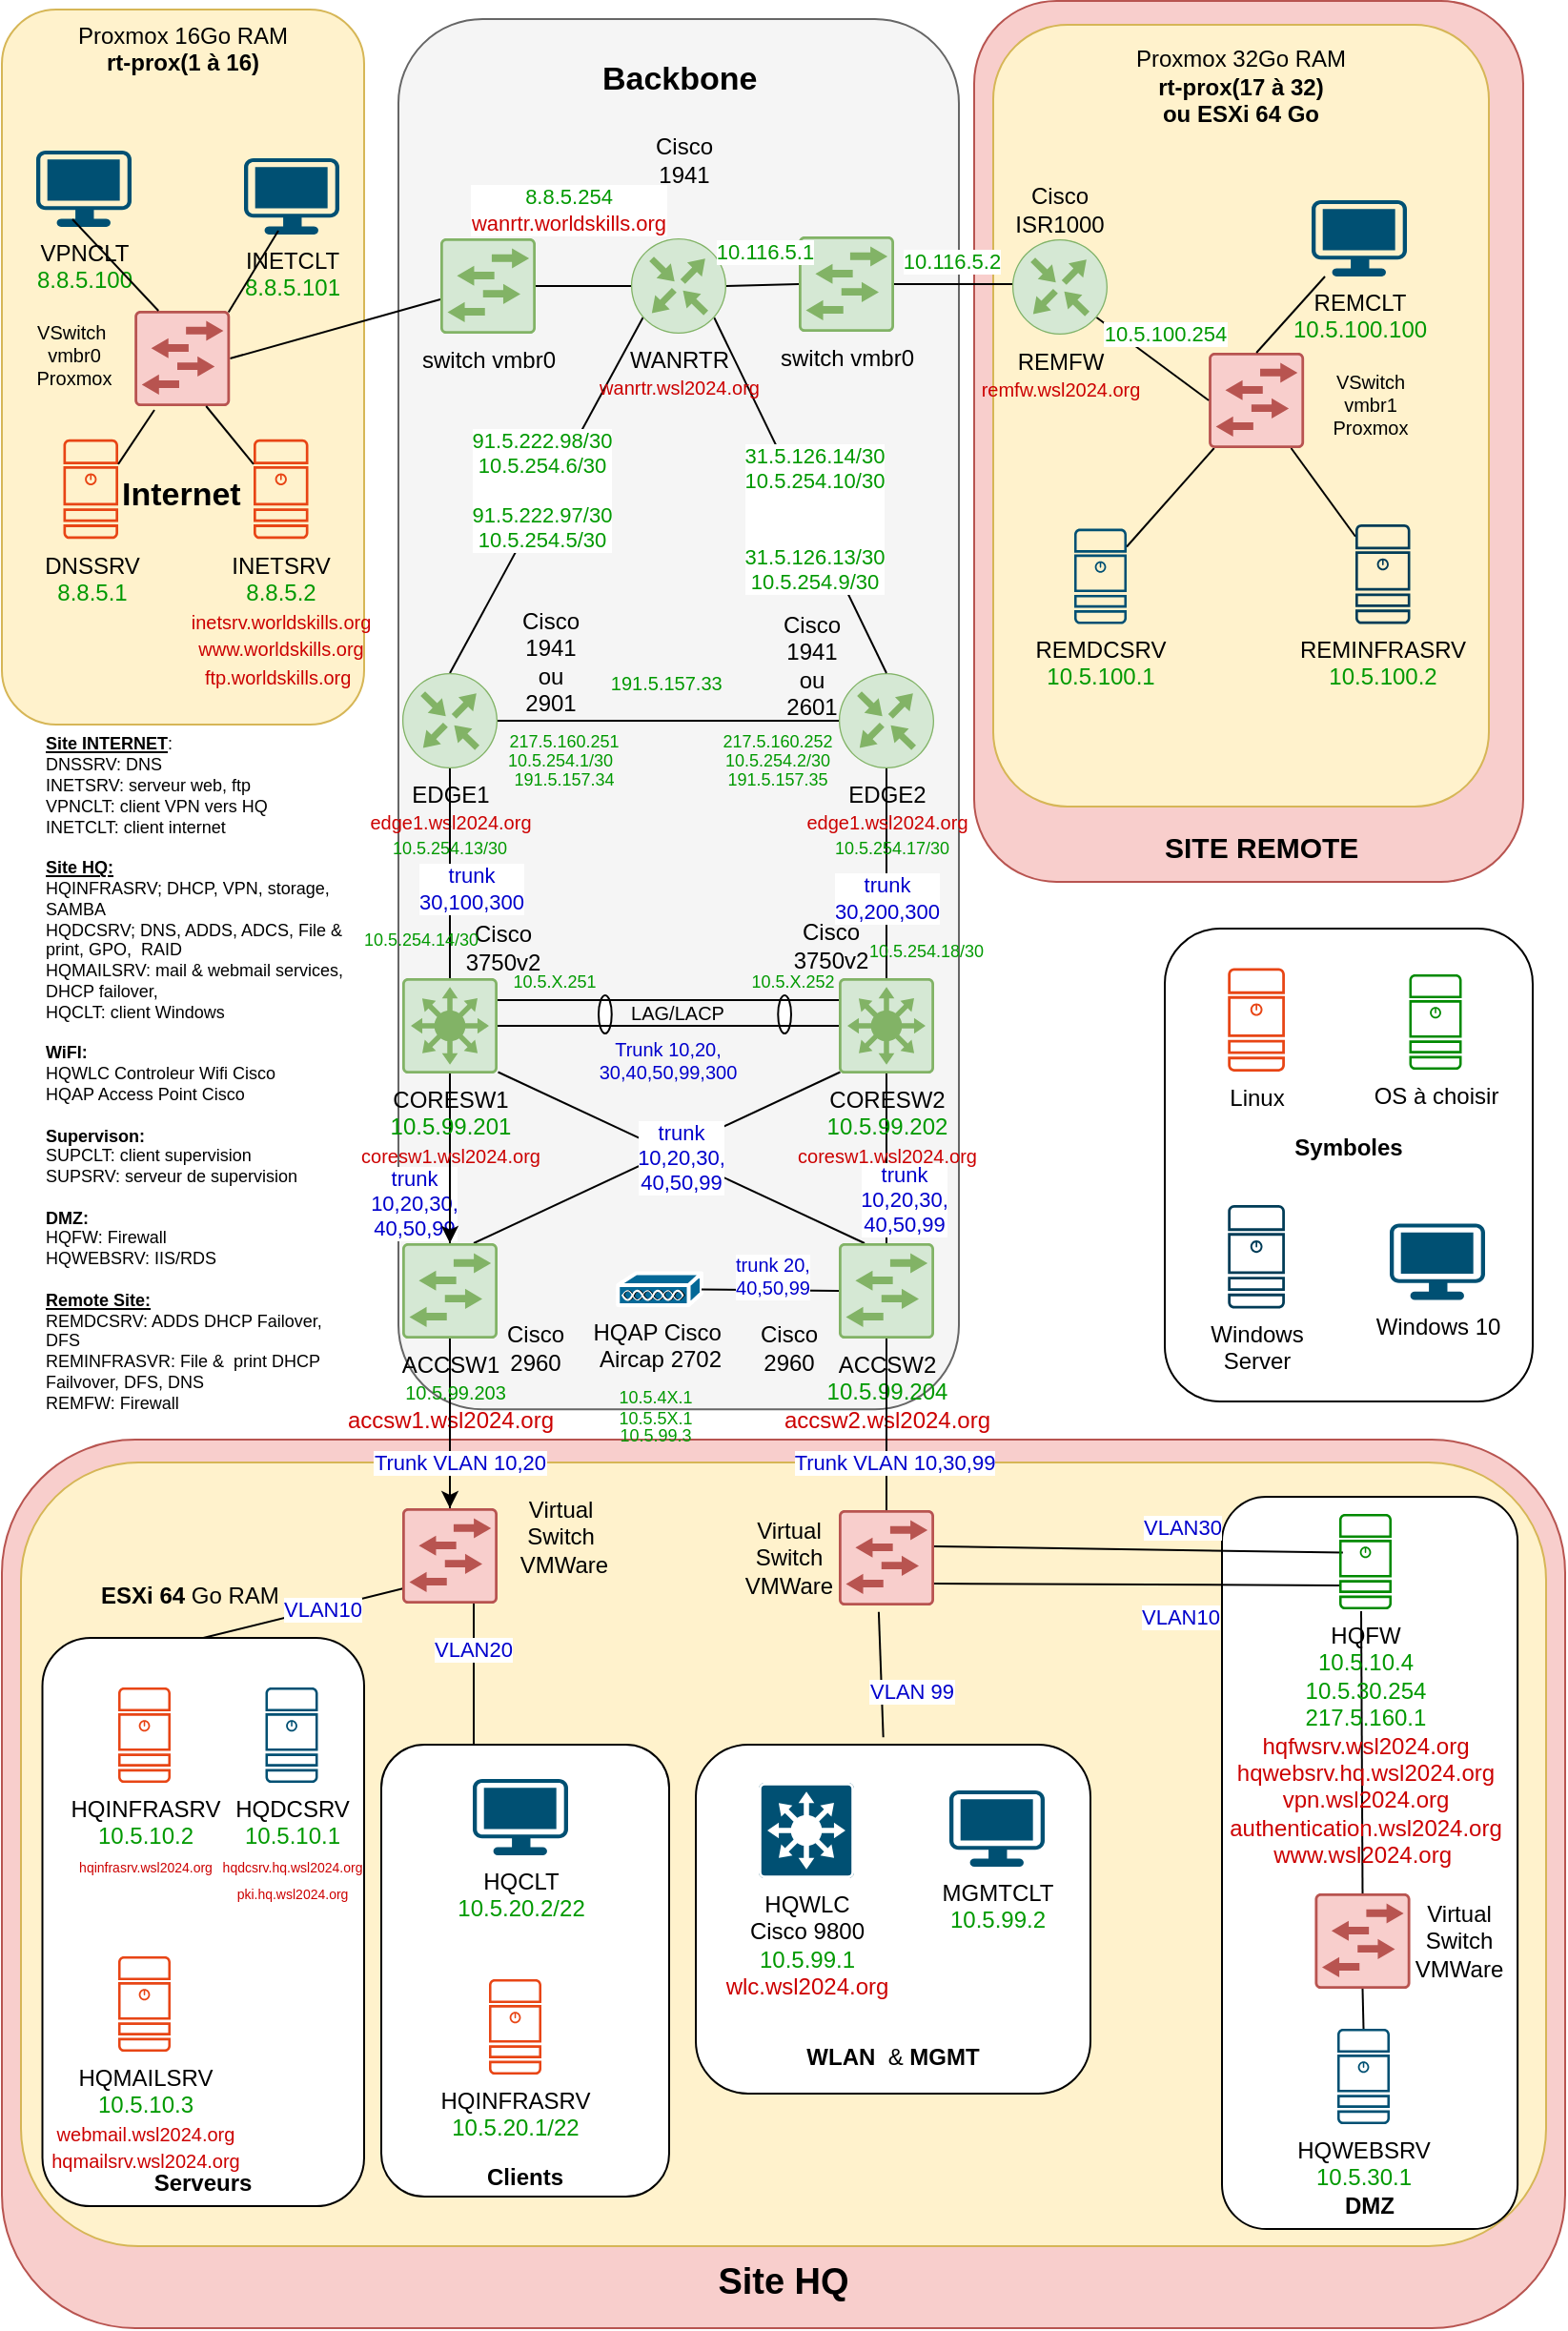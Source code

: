<mxfile version="25.0.3" pages="6">
  <diagram id="GxPxLLv0cR_LLqbPtcaC" name="Physical - Simplified">
    <mxGraphModel dx="1303" dy="776" grid="0" gridSize="10" guides="1" tooltips="1" connect="1" arrows="1" fold="1" page="1" pageScale="1" pageWidth="827" pageHeight="1169" math="0" shadow="0">
      <root>
        <mxCell id="0" />
        <mxCell id="1" parent="0" />
        <mxCell id="qlXBZJEan3iZPlnN77_b-44" value="&lt;div&gt;&lt;b&gt;&lt;br&gt;&lt;/b&gt;&lt;/div&gt;&lt;div&gt;&lt;b&gt;&lt;br&gt;&lt;/b&gt;&lt;/div&gt;&lt;div&gt;&lt;b&gt;&lt;br&gt;&lt;/b&gt;&lt;/div&gt;&lt;div&gt;&lt;b&gt;&lt;br&gt;&lt;/b&gt;&lt;/div&gt;&lt;div&gt;&lt;b&gt;&lt;br&gt;&lt;/b&gt;&lt;/div&gt;&lt;div&gt;&lt;b&gt;&lt;br&gt;&lt;/b&gt;&lt;/div&gt;&lt;div&gt;&lt;b&gt;&lt;br&gt;&lt;/b&gt;&lt;/div&gt;&lt;div&gt;&lt;b&gt;Symboles&lt;/b&gt;&lt;/div&gt;" style="rounded=1;whiteSpace=wrap;html=1;pointerEvents=1;align=center;verticalAlign=top;fontFamily=Helvetica;fontSize=12;fontColor=default;fillColor=none;" parent="1" vertex="1">
          <mxGeometry x="610" y="502" width="193" height="248" as="geometry" />
        </mxCell>
        <mxCell id="6wPjcXbfm9o4jAMUYbAg-32" value="&lt;div&gt;&lt;b&gt;&lt;br&gt;&lt;/b&gt;&lt;/div&gt;&lt;div&gt;&lt;b&gt;&lt;br&gt;&lt;/b&gt;&lt;/div&gt;&lt;div&gt;&lt;b&gt;&lt;br&gt;&lt;/b&gt;&lt;/div&gt;&lt;div&gt;&lt;b&gt;&lt;br&gt;&lt;/b&gt;&lt;/div&gt;&lt;div&gt;&lt;b&gt;&lt;br&gt;&lt;/b&gt;&lt;/div&gt;&lt;div&gt;&lt;b&gt;&lt;br&gt;&lt;/b&gt;&lt;/div&gt;&lt;div&gt;&lt;b&gt;&lt;br&gt;&lt;/b&gt;&lt;/div&gt;&lt;div&gt;&lt;b&gt;&lt;br&gt;&lt;/b&gt;&lt;/div&gt;&lt;div&gt;&lt;b&gt;&lt;br&gt;&lt;/b&gt;&lt;/div&gt;&lt;div&gt;&lt;b&gt;&lt;br&gt;&lt;/b&gt;&lt;/div&gt;&lt;div&gt;&lt;b&gt;&lt;br&gt;&lt;/b&gt;&lt;/div&gt;&lt;div&gt;&lt;b&gt;&lt;br&gt;&lt;/b&gt;&lt;/div&gt;&lt;div&gt;&lt;b&gt;&lt;br&gt;&lt;/b&gt;&lt;/div&gt;&lt;div&gt;&lt;b&gt;&lt;br&gt;&lt;/b&gt;&lt;/div&gt;&lt;div&gt;&lt;b&gt;&lt;br&gt;&lt;/b&gt;&lt;/div&gt;&lt;div&gt;&lt;b&gt;&lt;br&gt;&lt;/b&gt;&lt;/div&gt;&lt;div&gt;&lt;b&gt;&lt;br&gt;&lt;/b&gt;&lt;/div&gt;&lt;div&gt;&lt;b&gt;&lt;br&gt;&lt;/b&gt;&lt;/div&gt;&lt;div&gt;&lt;b&gt;&lt;br&gt;&lt;/b&gt;&lt;/div&gt;&lt;div&gt;&lt;b&gt;&lt;br&gt;&lt;/b&gt;&lt;/div&gt;&lt;div&gt;&lt;b&gt;&lt;br&gt;&lt;/b&gt;&lt;/div&gt;&lt;div&gt;&lt;b&gt;&lt;br&gt;&lt;/b&gt;&lt;/div&gt;&lt;div&gt;&lt;b&gt;&lt;br&gt;&lt;/b&gt;&lt;/div&gt;&lt;div&gt;&lt;b&gt;&lt;br&gt;&lt;/b&gt;&lt;/div&gt;&lt;div&gt;&lt;b&gt;&lt;br&gt;&lt;/b&gt;&lt;/div&gt;&lt;div&gt;&lt;b&gt;&lt;br&gt;&lt;/b&gt;&lt;/div&gt;&lt;div&gt;&lt;b&gt;&lt;br&gt;&lt;/b&gt;&lt;/div&gt;&lt;div&gt;&lt;b&gt;&lt;br&gt;&lt;/b&gt;&lt;/div&gt;&lt;div&gt;&lt;b&gt;&lt;br&gt;&lt;/b&gt;&lt;/div&gt;&lt;div&gt;&lt;b&gt;&lt;font style=&quot;font-size: 19px;&quot;&gt;Site HQ&lt;/font&gt;&lt;/b&gt;&lt;/div&gt;" style="rounded=1;whiteSpace=wrap;html=1;fillColor=#f8cecc;strokeColor=#b85450;" parent="1" vertex="1">
          <mxGeometry y="770" width="820" height="466" as="geometry" />
        </mxCell>
        <mxCell id="kDRhLooMZL2r5DTSPzqV-3" value="&lt;div align=&quot;left&quot;&gt;&lt;span style=&quot;&quot;&gt;&lt;span style=&quot;white-space: pre;&quot;&gt;&lt;span style=&quot;white-space: pre;&quot;&gt;&#x9;&lt;/span&gt;&amp;nbsp;&amp;nbsp;&amp;nbsp;&amp;nbsp;&lt;/span&gt;&lt;/span&gt;&lt;b&gt;ESXi 64&lt;/b&gt; Go RAM&lt;br&gt;&lt;/div&gt;&lt;div align=&quot;left&quot;&gt;&lt;span style=&quot;white-space: pre;&quot;&gt;&#x9;&lt;/span&gt;&lt;span style=&quot;&quot;&gt;&lt;span style=&quot;white-space: pre;&quot;&gt;&amp;nbsp;&amp;nbsp;&amp;nbsp;&amp;nbsp;&lt;/span&gt;&lt;/span&gt;&lt;/div&gt;&lt;div align=&quot;left&quot;&gt;&lt;br&gt;&lt;/div&gt;&lt;div align=&quot;left&quot;&gt;&lt;br&gt;&lt;/div&gt;&lt;div align=&quot;left&quot;&gt;&lt;br&gt;&lt;/div&gt;&lt;div align=&quot;left&quot;&gt;&lt;br&gt;&lt;/div&gt;&lt;div align=&quot;left&quot;&gt;&lt;br&gt;&lt;/div&gt;&lt;div align=&quot;left&quot;&gt;&lt;br&gt;&lt;/div&gt;&lt;div align=&quot;left&quot;&gt;&lt;br&gt;&lt;/div&gt;&lt;div align=&quot;left&quot;&gt;&lt;br&gt;&lt;/div&gt;&lt;div align=&quot;left&quot;&gt;&lt;br&gt;&lt;/div&gt;&lt;div align=&quot;left&quot;&gt;&lt;br&gt;&lt;/div&gt;&lt;div align=&quot;left&quot;&gt;&lt;br&gt;&lt;/div&gt;&lt;div align=&quot;left&quot;&gt;&lt;br&gt;&lt;/div&gt;&lt;div align=&quot;left&quot;&gt;&lt;br&gt;&lt;/div&gt;&lt;div align=&quot;left&quot;&gt;&lt;br&gt;&lt;/div&gt;&lt;div align=&quot;left&quot;&gt;&lt;br&gt;&lt;/div&gt;&lt;div align=&quot;left&quot;&gt;&lt;br&gt;&lt;/div&gt;&lt;div align=&quot;left&quot;&gt;&lt;br&gt;&lt;/div&gt;&lt;div align=&quot;left&quot;&gt;&lt;br&gt;&lt;/div&gt;" style="rounded=1;whiteSpace=wrap;html=1;fillColor=#fff2cc;strokeColor=#d6b656;align=left;" parent="1" vertex="1">
          <mxGeometry x="10" y="782" width="800" height="411" as="geometry" />
        </mxCell>
        <mxCell id="qlXBZJEan3iZPlnN77_b-15" value="&lt;div&gt;&lt;b&gt;&lt;br&gt;&lt;/b&gt;&lt;/div&gt;&lt;div&gt;&lt;b&gt;&lt;br&gt;&lt;/b&gt;&lt;/div&gt;&lt;div&gt;&lt;b&gt;&lt;br&gt;&lt;/b&gt;&lt;/div&gt;&lt;div&gt;&lt;b&gt;&lt;br&gt;&lt;/b&gt;&lt;/div&gt;&lt;div&gt;&lt;b&gt;&lt;br&gt;&lt;/b&gt;&lt;/div&gt;&lt;div&gt;&lt;b&gt;&lt;br&gt;&lt;/b&gt;&lt;/div&gt;&lt;div&gt;&lt;b&gt;&lt;br&gt;&lt;/b&gt;&lt;/div&gt;&lt;div&gt;&lt;b&gt;&lt;br&gt;&lt;/b&gt;&lt;/div&gt;&lt;div&gt;&lt;b&gt;&lt;br&gt;&lt;/b&gt;&lt;/div&gt;&lt;div&gt;&lt;b&gt;&lt;br&gt;&lt;/b&gt;&lt;/div&gt;&lt;div&gt;&lt;b&gt;WLAN&amp;nbsp;&lt;/b&gt; &amp;amp; &lt;b&gt;MGMT&lt;/b&gt;&lt;/div&gt;" style="rounded=1;whiteSpace=wrap;html=1;" parent="1" vertex="1">
          <mxGeometry x="364" y="930" width="207" height="183" as="geometry" />
        </mxCell>
        <mxCell id="bMNGYLqr1t6VBOYNh1uv-2" value="&lt;div&gt;&lt;b&gt;&lt;br&gt;&lt;/b&gt;&lt;/div&gt;&lt;div&gt;&lt;b&gt;&lt;br&gt;&lt;/b&gt;&lt;/div&gt;&lt;div&gt;&lt;b&gt;&lt;br&gt;&lt;/b&gt;&lt;/div&gt;&lt;div&gt;&lt;b&gt;&lt;br&gt;&lt;/b&gt;&lt;/div&gt;&lt;div&gt;&lt;b&gt;&lt;br&gt;&lt;/b&gt;&lt;/div&gt;&lt;div&gt;&lt;b&gt;&lt;br&gt;&lt;/b&gt;&lt;/div&gt;&lt;div&gt;&lt;b&gt;&lt;br&gt;&lt;/b&gt;&lt;/div&gt;&lt;div&gt;&lt;b&gt;&lt;br&gt;&lt;/b&gt;&lt;/div&gt;&lt;div&gt;&lt;b&gt;&lt;br&gt;&lt;/b&gt;&lt;/div&gt;&lt;div&gt;&lt;b&gt;&lt;br&gt;&lt;/b&gt;&lt;/div&gt;&lt;div&gt;&lt;b&gt;&lt;br&gt;&lt;/b&gt;&lt;/div&gt;&lt;div&gt;&lt;b&gt;&lt;br&gt;&lt;/b&gt;&lt;/div&gt;&lt;div&gt;&lt;b&gt;&lt;br&gt;&lt;/b&gt;&lt;/div&gt;&lt;div&gt;&lt;b&gt;&lt;br&gt;&lt;/b&gt;&lt;/div&gt;&lt;div&gt;&lt;b&gt;&lt;br&gt;&lt;/b&gt;&lt;/div&gt;&lt;div&gt;&lt;b&gt;&lt;br&gt;&lt;/b&gt;&lt;/div&gt;&lt;div&gt;&lt;b&gt;&lt;br&gt;&lt;/b&gt;&lt;/div&gt;&lt;div&gt;&lt;b&gt;&lt;br&gt;&lt;/b&gt;&lt;/div&gt;&lt;div&gt;&lt;b&gt;&lt;br&gt;&lt;/b&gt;&lt;/div&gt;&lt;div&gt;&lt;b&gt;&lt;br&gt;&lt;/b&gt;&lt;/div&gt;&lt;div&gt;&lt;b&gt;&lt;br&gt;&lt;/b&gt;&lt;/div&gt;&lt;div&gt;&lt;b&gt;&lt;br&gt;&lt;/b&gt;&lt;/div&gt;&lt;div&gt;&lt;b&gt;&lt;br&gt;&lt;/b&gt;&lt;/div&gt;&lt;div&gt;&lt;b&gt;&lt;br&gt;&lt;/b&gt;&lt;/div&gt;&lt;div&gt;&lt;b&gt;&lt;br&gt;&lt;/b&gt;&lt;/div&gt;&lt;div&gt;&lt;b&gt;DMZ&lt;/b&gt;&lt;/div&gt;" style="rounded=1;whiteSpace=wrap;html=1;" parent="1" vertex="1">
          <mxGeometry x="640" y="800" width="155.06" height="384" as="geometry" />
        </mxCell>
        <mxCell id="hko0TUMAek2BKCKap9Ng-1" value="" style="rounded=1;fillColor=#f8cecc;strokeColor=#b85450;labelPosition=center;verticalLabelPosition=bottom;align=center;verticalAlign=top;horizontal=1;fontColor=default;labelBackgroundColor=none;labelBorderColor=none;whiteSpace=wrap;html=1;spacing=-20;" parent="1" vertex="1">
          <mxGeometry x="510" y="15.5" width="287.99" height="462" as="geometry" />
        </mxCell>
        <mxCell id="6wPjcXbfm9o4jAMUYbAg-41" value="" style="rounded=1;whiteSpace=wrap;html=1;fillColor=#f5f5f5;strokeColor=#666666;fontColor=#333333;" parent="1" vertex="1">
          <mxGeometry x="208" y="25" width="294" height="729.14" as="geometry" />
        </mxCell>
        <mxCell id="kDRhLooMZL2r5DTSPzqV-43" value="&lt;div&gt;&lt;b&gt;&lt;br&gt;&lt;/b&gt;&lt;/div&gt;&lt;div&gt;&lt;b&gt;&lt;br&gt;&lt;/b&gt;&lt;/div&gt;&lt;div&gt;&lt;b&gt;&lt;br&gt;&lt;/b&gt;&lt;/div&gt;&lt;div&gt;&lt;b&gt;&lt;br&gt;&lt;/b&gt;&lt;/div&gt;&lt;div&gt;&lt;b&gt;&lt;br&gt;&lt;/b&gt;&lt;/div&gt;&lt;div&gt;&lt;b&gt;&lt;br&gt;&lt;/b&gt;&lt;/div&gt;&lt;div&gt;&lt;b&gt;&lt;br&gt;&lt;/b&gt;&lt;/div&gt;&lt;div&gt;&lt;b&gt;&lt;br&gt;&lt;/b&gt;&lt;/div&gt;&lt;div&gt;&lt;b&gt;&lt;br&gt;&lt;/b&gt;&lt;/div&gt;&lt;div&gt;&lt;b&gt;&lt;br&gt;&lt;/b&gt;&lt;/div&gt;&lt;div&gt;&lt;b&gt;&lt;br&gt;&lt;/b&gt;&lt;/div&gt;&lt;div&gt;&lt;b&gt;&lt;br&gt;&lt;/b&gt;&lt;/div&gt;&lt;div&gt;&lt;b&gt;&lt;br&gt;&lt;/b&gt;&lt;/div&gt;&lt;div&gt;&lt;b&gt;&lt;br&gt;&lt;/b&gt;&lt;/div&gt;&lt;div&gt;&lt;b&gt;&lt;br&gt;&lt;/b&gt;&lt;/div&gt;&lt;div&gt;&lt;b&gt;&lt;br&gt;&lt;/b&gt;&lt;/div&gt;&lt;div&gt;&lt;b&gt;&lt;br&gt;&lt;/b&gt;&lt;/div&gt;&lt;div&gt;&lt;b&gt;&lt;br&gt;&lt;/b&gt;&lt;/div&gt;&lt;div&gt;&lt;b&gt;&lt;br&gt;&lt;/b&gt;&lt;/div&gt;&lt;div&gt;&lt;b&gt;Serveurs&lt;/b&gt;&lt;/div&gt;" style="rounded=1;whiteSpace=wrap;html=1;" parent="1" vertex="1">
          <mxGeometry x="21.25" y="874" width="168.75" height="298" as="geometry" />
        </mxCell>
        <mxCell id="kDRhLooMZL2r5DTSPzqV-4" value="&lt;div&gt;Proxmox 16Go RAM&lt;br&gt;&lt;/div&gt;&lt;div&gt;&lt;b&gt;rt-prox(1 à 16)&lt;/b&gt;&lt;br&gt;&lt;/div&gt;&lt;div&gt;&lt;br&gt;&lt;/div&gt;&lt;div&gt;&lt;br&gt;&lt;/div&gt;&lt;div&gt;&lt;br&gt;&lt;/div&gt;&lt;div&gt;&lt;br&gt;&lt;/div&gt;&lt;div&gt;&lt;br&gt;&lt;/div&gt;&lt;div&gt;&lt;br&gt;&lt;/div&gt;&lt;div&gt;&lt;br&gt;&lt;/div&gt;&lt;div&gt;&lt;br&gt;&lt;/div&gt;&lt;div&gt;&lt;br&gt;&lt;/div&gt;&lt;div&gt;&lt;br&gt;&lt;/div&gt;&lt;div&gt;&lt;br&gt;&lt;/div&gt;&lt;div&gt;&lt;br&gt;&lt;/div&gt;&lt;div&gt;&lt;br&gt;&lt;/div&gt;&lt;div&gt;&lt;br&gt; &lt;/div&gt;" style="rounded=1;whiteSpace=wrap;html=1;fillColor=#fff2cc;strokeColor=#d6b656;verticalAlign=top;" parent="1" vertex="1">
          <mxGeometry y="20" width="190" height="375" as="geometry" />
        </mxCell>
        <mxCell id="rS3NO0jpryft_0sv1Lef-1" value="&lt;div&gt;trunk&lt;/div&gt;&lt;div&gt;10,20,30,&lt;/div&gt;&lt;div&gt;40,50,99&lt;br&gt;&lt;/div&gt;" style="edgeStyle=none;rounded=0;orthogonalLoop=1;jettySize=auto;html=1;exitX=0.5;exitY=0;exitDx=0;exitDy=0;exitPerimeter=0;entryX=0.5;entryY=1;entryDx=0;entryDy=0;entryPerimeter=0;endArrow=none;endFill=0;fontColor=#0000CC;" parent="1" source="rS3NO0jpryft_0sv1Lef-3" target="rS3NO0jpryft_0sv1Lef-12" edge="1">
          <mxGeometry x="-0.528" y="19" relative="1" as="geometry">
            <mxPoint as="offset" />
          </mxGeometry>
        </mxCell>
        <mxCell id="rS3NO0jpryft_0sv1Lef-2" value="" style="edgeStyle=none;rounded=0;orthogonalLoop=1;jettySize=auto;html=1;exitX=0.75;exitY=0;exitDx=0;exitDy=0;exitPerimeter=0;entryX=0.015;entryY=0.985;entryDx=0;entryDy=0;entryPerimeter=0;endArrow=none;endFill=0;" parent="1" source="rS3NO0jpryft_0sv1Lef-3" target="rS3NO0jpryft_0sv1Lef-14" edge="1">
          <mxGeometry relative="1" as="geometry" />
        </mxCell>
        <mxCell id="UrRih_yoAli_LAdI-_Iw-7" value="" style="edgeStyle=orthogonalEdgeStyle;rounded=0;orthogonalLoop=1;jettySize=auto;html=1;" parent="1" source="rS3NO0jpryft_0sv1Lef-3" target="kDRhLooMZL2r5DTSPzqV-9" edge="1">
          <mxGeometry relative="1" as="geometry" />
        </mxCell>
        <mxCell id="rS3NO0jpryft_0sv1Lef-3" value="ACCSW1&lt;div&gt;&lt;br&gt;&lt;/div&gt;&lt;div&gt;&lt;font color=&quot;#cc0000&quot;&gt;accsw1.wsl2024.org&lt;/font&gt;&lt;/div&gt;" style="points=[[0.015,0.015,0],[0.985,0.015,0],[0.985,0.985,0],[0.015,0.985,0],[0.25,0,0],[0.5,0,0],[0.75,0,0],[1,0.25,0],[1,0.5,0],[1,0.75,0],[0.75,1,0],[0.5,1,0],[0.25,1,0],[0,0.75,0],[0,0.5,0],[0,0.25,0]];verticalLabelPosition=bottom;html=1;verticalAlign=top;aspect=fixed;align=center;pointerEvents=1;shape=mxgraph.cisco19.rect;prIcon=l2_switch;fillColor=#d5e8d4;strokeColor=#82b366;" parent="1" vertex="1">
          <mxGeometry x="210" y="667" width="50" height="50" as="geometry" />
        </mxCell>
        <mxCell id="rS3NO0jpryft_0sv1Lef-4" value="&lt;div&gt;&lt;font color=&quot;#0000cc&quot;&gt;trunk&lt;/font&gt;&lt;/div&gt;&lt;div&gt;&lt;font color=&quot;#0000cc&quot;&gt;10,20,30,&lt;/font&gt;&lt;/div&gt;&lt;div&gt;&lt;font color=&quot;#0000cc&quot;&gt;40,50,99&lt;/font&gt;&lt;/div&gt;" style="edgeStyle=none;rounded=0;orthogonalLoop=1;jettySize=auto;html=1;exitX=0.5;exitY=0;exitDx=0;exitDy=0;exitPerimeter=0;entryX=0.5;entryY=1;entryDx=0;entryDy=0;entryPerimeter=0;endArrow=none;endFill=0;" parent="1" source="rS3NO0jpryft_0sv1Lef-6" target="rS3NO0jpryft_0sv1Lef-14" edge="1">
          <mxGeometry x="-0.483" y="-9" relative="1" as="geometry">
            <mxPoint as="offset" />
          </mxGeometry>
        </mxCell>
        <mxCell id="rS3NO0jpryft_0sv1Lef-5" value="&lt;div&gt;&lt;font color=&quot;#0000cc&quot;&gt;trunk&lt;/font&gt;&lt;/div&gt;&lt;div&gt;&lt;font color=&quot;#0000cc&quot;&gt;10,20,30,&lt;/font&gt;&lt;/div&gt;&lt;div&gt;&lt;font color=&quot;#0000cc&quot;&gt;40,50,99&lt;/font&gt;&lt;br&gt;&lt;/div&gt;" style="edgeStyle=none;rounded=0;orthogonalLoop=1;jettySize=auto;html=1;exitX=0.25;exitY=0;exitDx=0;exitDy=0;exitPerimeter=0;entryX=0.985;entryY=0.985;entryDx=0;entryDy=0;entryPerimeter=0;endArrow=none;endFill=0;" parent="1" edge="1">
          <mxGeometry x="0.002" relative="1" as="geometry">
            <mxPoint x="452.5" y="667" as="sourcePoint" />
            <mxPoint x="260.25" y="577.25" as="targetPoint" />
            <mxPoint as="offset" />
          </mxGeometry>
        </mxCell>
        <mxCell id="rS3NO0jpryft_0sv1Lef-6" value="ACCSW2&lt;div&gt;&lt;font color=&quot;#009900&quot;&gt;10.5.99.204&lt;/font&gt;&lt;/div&gt;&lt;div&gt;&lt;font color=&quot;#cc0000&quot;&gt;accsw2.wsl2024.org&lt;/font&gt;&lt;font color=&quot;#009900&quot;&gt;&lt;/font&gt;&lt;/div&gt;" style="points=[[0.015,0.015,0],[0.985,0.015,0],[0.985,0.985,0],[0.015,0.985,0],[0.25,0,0],[0.5,0,0],[0.75,0,0],[1,0.25,0],[1,0.5,0],[1,0.75,0],[0.75,1,0],[0.5,1,0],[0.25,1,0],[0,0.75,0],[0,0.5,0],[0,0.25,0]];verticalLabelPosition=bottom;html=1;verticalAlign=top;aspect=fixed;align=center;pointerEvents=1;shape=mxgraph.cisco19.rect;prIcon=l2_switch;fillColor=#d5e8d4;strokeColor=#82b366;" parent="1" vertex="1">
          <mxGeometry x="439" y="667" width="50" height="50" as="geometry" />
        </mxCell>
        <mxCell id="rS3NO0jpryft_0sv1Lef-7" style="edgeStyle=none;rounded=0;orthogonalLoop=1;jettySize=auto;html=1;exitX=0.5;exitY=0;exitDx=0;exitDy=0;exitPerimeter=0;entryX=0.145;entryY=0.855;entryDx=0;entryDy=0;entryPerimeter=0;endArrow=none;endFill=0;" parent="1" source="rS3NO0jpryft_0sv1Lef-8" edge="1">
          <mxGeometry relative="1" as="geometry">
            <mxPoint x="337.25" y="179.75" as="targetPoint" />
          </mxGeometry>
        </mxCell>
        <mxCell id="2fs-J9NCyYTxGjImvSCu-9" value="&lt;div&gt;&lt;font color=&quot;#009900&quot;&gt;91.5.222.98/30&lt;/font&gt;&lt;/div&gt;&lt;div&gt;&lt;font color=&quot;#009900&quot;&gt;10.5.254.6/30&lt;/font&gt;&lt;/div&gt;&lt;div&gt;&lt;font color=&quot;#009900&quot;&gt;&lt;br&gt;&lt;/font&gt;&lt;/div&gt;&lt;div&gt;&lt;font color=&quot;#009900&quot;&gt;91.5.222.97/30&lt;/font&gt;&lt;/div&gt;&lt;div&gt;&lt;font color=&quot;#009900&quot;&gt;10.5.254.5/30&lt;/font&gt;&lt;br&gt;&lt;/div&gt;" style="edgeLabel;html=1;align=center;verticalAlign=middle;resizable=0;points=[];" parent="rS3NO0jpryft_0sv1Lef-7" vertex="1" connectable="0">
          <mxGeometry x="0.189" y="2" relative="1" as="geometry">
            <mxPoint x="-11" y="17" as="offset" />
          </mxGeometry>
        </mxCell>
        <mxCell id="rS3NO0jpryft_0sv1Lef-8" value="EDGE1&lt;div&gt;&lt;font color=&quot;#cc0000&quot; style=&quot;font-size: 10px;&quot;&gt;edge1.wsl2024.org&lt;/font&gt;&lt;/div&gt;" style="points=[[0.5,0,0],[1,0.5,0],[0.5,1,0],[0,0.5,0],[0.145,0.145,0],[0.856,0.145,0],[0.855,0.856,0],[0.145,0.855,0]];verticalLabelPosition=bottom;html=1;verticalAlign=top;aspect=fixed;align=center;pointerEvents=1;shape=mxgraph.cisco19.rect;prIcon=router;fillColor=#d5e8d4;strokeColor=#82b366;" parent="1" vertex="1">
          <mxGeometry x="210" y="368" width="50" height="50" as="geometry" />
        </mxCell>
        <mxCell id="rS3NO0jpryft_0sv1Lef-11" value="&lt;div&gt;trunk&lt;/div&gt;30,100,300" style="edgeStyle=none;rounded=0;orthogonalLoop=1;jettySize=auto;html=1;exitX=0.5;exitY=0;exitDx=0;exitDy=0;exitPerimeter=0;entryX=0.5;entryY=1;entryDx=0;entryDy=0;entryPerimeter=0;endArrow=none;endFill=0;fontColor=#0000CC;" parent="1" edge="1">
          <mxGeometry x="-0.145" y="-11" relative="1" as="geometry">
            <mxPoint x="235" y="528" as="sourcePoint" />
            <mxPoint x="235" y="418" as="targetPoint" />
            <mxPoint as="offset" />
          </mxGeometry>
        </mxCell>
        <mxCell id="UrRih_yoAli_LAdI-_Iw-2" value="" style="edgeStyle=orthogonalEdgeStyle;rounded=0;orthogonalLoop=1;jettySize=auto;html=1;" parent="1" source="rS3NO0jpryft_0sv1Lef-12" target="rS3NO0jpryft_0sv1Lef-3" edge="1">
          <mxGeometry relative="1" as="geometry" />
        </mxCell>
        <mxCell id="rS3NO0jpryft_0sv1Lef-12" value="CORESW1&lt;div&gt;&lt;font color=&quot;#009900&quot;&gt;10.5.99.201&lt;br&gt;&lt;/font&gt;&lt;div&gt;&lt;font color=&quot;#cc0000&quot; style=&quot;font-size: 10px;&quot;&gt;coresw1.wsl2024.org&lt;/font&gt;&lt;/div&gt;&lt;/div&gt;" style="points=[[0.015,0.015,0],[0.985,0.015,0],[0.985,0.985,0],[0.015,0.985,0],[0.25,0,0],[0.5,0,0],[0.75,0,0],[1,0.25,0],[1,0.5,0],[1,0.75,0],[0.75,1,0],[0.5,1,0],[0.25,1,0],[0,0.75,0],[0,0.5,0],[0,0.25,0]];verticalLabelPosition=bottom;html=1;verticalAlign=top;aspect=fixed;align=center;pointerEvents=1;shape=mxgraph.cisco19.rect;prIcon=l3_switch;fillColor=#d5e8d4;strokeColor=#82b366;" parent="1" vertex="1">
          <mxGeometry x="210" y="528" width="50" height="50" as="geometry" />
        </mxCell>
        <mxCell id="rS3NO0jpryft_0sv1Lef-13" value="&lt;div&gt;trunk&lt;/div&gt;30,200,300" style="edgeStyle=none;rounded=0;orthogonalLoop=1;jettySize=auto;html=1;exitX=0.5;exitY=0;exitDx=0;exitDy=0;exitPerimeter=0;entryX=0.5;entryY=1;entryDx=0;entryDy=0;entryPerimeter=0;endArrow=none;endFill=0;fontColor=#0000CC;" parent="1" edge="1">
          <mxGeometry x="-0.236" relative="1" as="geometry">
            <mxPoint x="464" y="528" as="sourcePoint" />
            <mxPoint x="464" y="418" as="targetPoint" />
            <mxPoint as="offset" />
          </mxGeometry>
        </mxCell>
        <mxCell id="rS3NO0jpryft_0sv1Lef-14" value="CORESW2&lt;div&gt;&lt;font color=&quot;#009900&quot;&gt;10.5.99.202&lt;/font&gt;&lt;/div&gt;&lt;div&gt;&lt;font color=&quot;#cc0000&quot; style=&quot;font-size: 10px;&quot;&gt;coresw1.wsl2024.org&lt;/font&gt;&lt;font color=&quot;#009900&quot;&gt;&lt;/font&gt;&lt;/div&gt;" style="points=[[0.015,0.015,0],[0.985,0.015,0],[0.985,0.985,0],[0.015,0.985,0],[0.25,0,0],[0.5,0,0],[0.75,0,0],[1,0.25,0],[1,0.5,0],[1,0.75,0],[0.75,1,0],[0.5,1,0],[0.25,1,0],[0,0.75,0],[0,0.5,0],[0,0.25,0]];verticalLabelPosition=bottom;html=1;verticalAlign=top;aspect=fixed;align=center;pointerEvents=1;shape=mxgraph.cisco19.rect;prIcon=l3_switch;fillColor=#d5e8d4;strokeColor=#82b366;" parent="1" vertex="1">
          <mxGeometry x="439" y="528" width="50" height="50" as="geometry" />
        </mxCell>
        <mxCell id="rS3NO0jpryft_0sv1Lef-15" value="EDGE2&lt;div&gt;&lt;font color=&quot;#cc0000&quot; style=&quot;font-size: 10px;&quot;&gt;edge1.wsl2024.org&lt;/font&gt;&lt;/div&gt;" style="points=[[0.5,0,0],[1,0.5,0],[0.5,1,0],[0,0.5,0],[0.145,0.145,0],[0.856,0.145,0],[0.855,0.856,0],[0.145,0.855,0]];verticalLabelPosition=bottom;html=1;verticalAlign=top;aspect=fixed;align=center;pointerEvents=1;shape=mxgraph.cisco19.rect;prIcon=router;fillColor=#d5e8d4;strokeColor=#82b366;" parent="1" vertex="1">
          <mxGeometry x="439" y="368" width="50" height="50" as="geometry" />
        </mxCell>
        <mxCell id="rS3NO0jpryft_0sv1Lef-16" style="edgeStyle=none;rounded=0;orthogonalLoop=1;jettySize=auto;html=1;exitX=0.855;exitY=0.856;exitDx=0;exitDy=0;exitPerimeter=0;entryX=0.5;entryY=0;entryDx=0;entryDy=0;entryPerimeter=0;endArrow=none;endFill=0;" parent="1" target="rS3NO0jpryft_0sv1Lef-15" edge="1">
          <mxGeometry relative="1" as="geometry">
            <mxPoint x="372.75" y="179.775" as="sourcePoint" />
          </mxGeometry>
        </mxCell>
        <mxCell id="2fs-J9NCyYTxGjImvSCu-8" value="&lt;div&gt;&lt;font color=&quot;#009900&quot;&gt;31.5.126.14/30&lt;/font&gt;&lt;/div&gt;&lt;div&gt;&lt;font color=&quot;#009900&quot;&gt;10.5.254.10/30&lt;br&gt;&lt;/font&gt;&lt;/div&gt;&lt;div&gt;&lt;font color=&quot;#009900&quot;&gt;&lt;br&gt;&lt;/font&gt;&lt;/div&gt;&lt;div&gt;&lt;font color=&quot;#009900&quot;&gt;&lt;br&gt;&lt;/font&gt;&lt;/div&gt;&lt;div&gt;&lt;font color=&quot;#009900&quot;&gt;31.5.126.13/30&lt;/font&gt;&lt;/div&gt;&lt;div&gt;&lt;font color=&quot;#009900&quot;&gt;10.5.254.9/30&lt;/font&gt;&lt;br&gt;&lt;/div&gt;" style="edgeLabel;html=1;align=center;verticalAlign=middle;resizable=0;points=[];" parent="rS3NO0jpryft_0sv1Lef-16" vertex="1" connectable="0">
          <mxGeometry x="0.143" y="1" relative="1" as="geometry">
            <mxPoint as="offset" />
          </mxGeometry>
        </mxCell>
        <mxCell id="rS3NO0jpryft_0sv1Lef-21" style="edgeStyle=none;rounded=0;orthogonalLoop=1;jettySize=auto;html=1;exitX=0.5;exitY=0;exitDx=0;exitDy=0;exitPerimeter=0;entryX=0.5;entryY=1;entryDx=0;entryDy=0;entryPerimeter=0;endArrow=none;endFill=0;" parent="1" source="kDRhLooMZL2r5DTSPzqV-9" target="rS3NO0jpryft_0sv1Lef-3" edge="1">
          <mxGeometry relative="1" as="geometry" />
        </mxCell>
        <mxCell id="6wPjcXbfm9o4jAMUYbAg-6" value="Trunk VLAN 10,20" style="edgeLabel;html=1;align=center;verticalAlign=middle;resizable=0;points=[];fontColor=#0000CC;" parent="rS3NO0jpryft_0sv1Lef-21" vertex="1" connectable="0">
          <mxGeometry x="0.013" y="-2" relative="1" as="geometry">
            <mxPoint x="3" y="21" as="offset" />
          </mxGeometry>
        </mxCell>
        <mxCell id="rS3NO0jpryft_0sv1Lef-23" style="edgeStyle=none;rounded=0;orthogonalLoop=1;jettySize=auto;html=1;entryX=0.5;entryY=1;entryDx=0;entryDy=0;entryPerimeter=0;endArrow=none;endFill=0;exitX=0.5;exitY=0;exitDx=0;exitDy=0;exitPerimeter=0;" parent="1" source="kDRhLooMZL2r5DTSPzqV-10" target="rS3NO0jpryft_0sv1Lef-6" edge="1">
          <mxGeometry relative="1" as="geometry" />
        </mxCell>
        <mxCell id="6wPjcXbfm9o4jAMUYbAg-7" value="&lt;div&gt;Trunk VLAN 10,30,99&lt;/div&gt;" style="edgeLabel;html=1;align=center;verticalAlign=middle;resizable=0;points=[];rotation=0;fontColor=#0000CC;" parent="rS3NO0jpryft_0sv1Lef-23" vertex="1" connectable="0">
          <mxGeometry x="0.712" y="-1" relative="1" as="geometry">
            <mxPoint x="3" y="52" as="offset" />
          </mxGeometry>
        </mxCell>
        <mxCell id="rS3NO0jpryft_0sv1Lef-26" value="&lt;div&gt;INETCLT&lt;/div&gt;&lt;div&gt;&lt;font color=&quot;#009900&quot;&gt;8.8.5.101&lt;/font&gt;&lt;br&gt;&lt;/div&gt;" style="points=[[0.03,0.03,0],[0.5,0,0],[0.97,0.03,0],[1,0.4,0],[0.97,0.745,0],[0.5,1,0],[0.03,0.745,0],[0,0.4,0]];verticalLabelPosition=bottom;html=1;verticalAlign=top;aspect=fixed;align=center;pointerEvents=1;shape=mxgraph.cisco19.workstation;fillColor=#005073;strokeColor=none;" parent="1" vertex="1">
          <mxGeometry x="127" y="98" width="50" height="40" as="geometry" />
        </mxCell>
        <mxCell id="rS3NO0jpryft_0sv1Lef-36" value="&lt;div&gt;Cisco 3750v2&lt;/div&gt;" style="text;html=1;strokeColor=none;fillColor=none;align=center;verticalAlign=middle;whiteSpace=wrap;rounded=0;" parent="1" vertex="1">
          <mxGeometry x="415" y="501" width="40" height="20" as="geometry" />
        </mxCell>
        <mxCell id="rS3NO0jpryft_0sv1Lef-37" value="Cisco 3750v2" style="text;html=1;strokeColor=none;fillColor=none;align=center;verticalAlign=middle;whiteSpace=wrap;rounded=0;" parent="1" vertex="1">
          <mxGeometry x="243" y="502" width="40" height="20" as="geometry" />
        </mxCell>
        <mxCell id="rS3NO0jpryft_0sv1Lef-38" value="Cisco 2960" style="text;html=1;strokeColor=none;fillColor=none;align=center;verticalAlign=middle;whiteSpace=wrap;rounded=0;" parent="1" vertex="1">
          <mxGeometry x="260" y="712.27" width="40" height="20" as="geometry" />
        </mxCell>
        <mxCell id="rS3NO0jpryft_0sv1Lef-39" value="Cisco 2960" style="text;html=1;strokeColor=none;fillColor=none;align=center;verticalAlign=middle;whiteSpace=wrap;rounded=0;" parent="1" vertex="1">
          <mxGeometry x="393" y="712.27" width="40" height="20" as="geometry" />
        </mxCell>
        <mxCell id="rS3NO0jpryft_0sv1Lef-40" value="Cisco 1941 ou 2901" style="text;html=1;strokeColor=none;fillColor=none;align=center;verticalAlign=middle;whiteSpace=wrap;rounded=0;" parent="1" vertex="1">
          <mxGeometry x="268" y="352" width="40" height="20" as="geometry" />
        </mxCell>
        <mxCell id="rS3NO0jpryft_0sv1Lef-41" value="Cisco 1941 ou 2601" style="text;html=1;strokeColor=none;fillColor=none;align=center;verticalAlign=middle;whiteSpace=wrap;rounded=0;" parent="1" vertex="1">
          <mxGeometry x="405" y="354" width="40" height="20" as="geometry" />
        </mxCell>
        <mxCell id="rS3NO0jpryft_0sv1Lef-43" value="Cisco&lt;br&gt;1941" style="text;html=1;strokeColor=none;fillColor=none;align=center;verticalAlign=middle;whiteSpace=wrap;rounded=0;" parent="1" vertex="1">
          <mxGeometry x="323.12" y="89" width="70" height="20" as="geometry" />
        </mxCell>
        <mxCell id="c2RXlTbzVxgKXPS3iI21-1" value="WANRTR&lt;div&gt;&lt;font color=&quot;#cc0000&quot; style=&quot;font-size: 10px;&quot;&gt;wanrtr.wsl2024.org&lt;/font&gt;&lt;/div&gt;" style="points=[[0.5,0,0],[1,0.5,0],[0.5,1,0],[0,0.5,0],[0.145,0.145,0],[0.856,0.145,0],[0.855,0.856,0],[0.145,0.855,0]];verticalLabelPosition=bottom;html=1;verticalAlign=top;aspect=fixed;align=center;pointerEvents=1;shape=mxgraph.cisco19.rect;prIcon=router;fillColor=#d5e8d4;strokeColor=#82b366;" parent="1" vertex="1">
          <mxGeometry x="330" y="140" width="50" height="50" as="geometry" />
        </mxCell>
        <mxCell id="kDRhLooMZL2r5DTSPzqV-10" value="" style="points=[[0.015,0.015,0],[0.985,0.015,0],[0.985,0.985,0],[0.015,0.985,0],[0.25,0,0],[0.5,0,0],[0.75,0,0],[1,0.25,0],[1,0.5,0],[1,0.75,0],[0.75,1,0],[0.5,1,0],[0.25,1,0],[0,0.75,0],[0,0.5,0],[0,0.25,0]];verticalLabelPosition=bottom;html=1;verticalAlign=top;aspect=fixed;align=center;pointerEvents=1;shape=mxgraph.cisco19.rect;prIcon=l2_switch;fillColor=#f8cecc;strokeColor=#b85450;" parent="1" vertex="1">
          <mxGeometry x="439" y="807" width="50" height="50" as="geometry" />
        </mxCell>
        <mxCell id="kDRhLooMZL2r5DTSPzqV-11" value="Virtual Switch VMWare" style="text;html=1;strokeColor=none;fillColor=none;align=center;verticalAlign=middle;whiteSpace=wrap;rounded=0;" parent="1" vertex="1">
          <mxGeometry x="385" y="820.5" width="56" height="23" as="geometry" />
        </mxCell>
        <mxCell id="kDRhLooMZL2r5DTSPzqV-13" value="" style="edgeStyle=none;rounded=0;orthogonalLoop=1;jettySize=auto;html=1;entryX=0.5;entryY=1;entryDx=0;entryDy=0;entryPerimeter=0;endArrow=none;endFill=0;exitX=0.5;exitY=0;exitDx=0;exitDy=0;" parent="1" source="kDRhLooMZL2r5DTSPzqV-43" edge="1">
          <mxGeometry relative="1" as="geometry">
            <mxPoint x="235" y="876" as="sourcePoint" />
            <mxPoint x="235" y="842" as="targetPoint" />
          </mxGeometry>
        </mxCell>
        <mxCell id="H8DF8ZgWvyOsDVAyHXe6-4" value="&lt;div&gt;VLAN10&lt;/div&gt;" style="edgeLabel;html=1;align=center;verticalAlign=middle;resizable=0;points=[];fontColor=#0000CC;" parent="kDRhLooMZL2r5DTSPzqV-13" connectable="0" vertex="1">
          <mxGeometry x="-0.032" relative="1" as="geometry">
            <mxPoint as="offset" />
          </mxGeometry>
        </mxCell>
        <mxCell id="kDRhLooMZL2r5DTSPzqV-12" value="&lt;div&gt;Virtual&amp;nbsp;&lt;/div&gt;&lt;div&gt;Switch&amp;nbsp;&lt;/div&gt;&lt;div&gt;VMWare&lt;/div&gt;" style="text;html=1;strokeColor=none;fillColor=none;align=center;verticalAlign=middle;whiteSpace=wrap;rounded=0;" parent="1" vertex="1">
          <mxGeometry x="239.75" y="809" width="110" height="23" as="geometry" />
        </mxCell>
        <mxCell id="kDRhLooMZL2r5DTSPzqV-16" value="" style="edgeStyle=orthogonalEdgeStyle;rounded=0;orthogonalLoop=1;jettySize=auto;html=1;endArrow=none;endFill=0;" parent="1" source="kDRhLooMZL2r5DTSPzqV-14" target="c2RXlTbzVxgKXPS3iI21-1" edge="1">
          <mxGeometry relative="1" as="geometry" />
        </mxCell>
        <mxCell id="2fs-J9NCyYTxGjImvSCu-7" value="8.8.5.254&lt;div&gt;&lt;font color=&quot;#cc0000&quot;&gt;wanrtr.worldskills.org&lt;/font&gt;&lt;/div&gt;" style="edgeLabel;html=1;align=center;verticalAlign=middle;resizable=0;points=[];fontColor=#009900;" parent="kDRhLooMZL2r5DTSPzqV-16" vertex="1" connectable="0">
          <mxGeometry x="0.326" y="1" relative="1" as="geometry">
            <mxPoint x="-16" y="-39" as="offset" />
          </mxGeometry>
        </mxCell>
        <mxCell id="kDRhLooMZL2r5DTSPzqV-85" style="rounded=0;orthogonalLoop=1;jettySize=auto;html=1;endArrow=none;endFill=0;entryX=1;entryY=0.5;entryDx=0;entryDy=0;entryPerimeter=0;" parent="1" source="kDRhLooMZL2r5DTSPzqV-14" target="qlXBZJEan3iZPlnN77_b-1" edge="1">
          <mxGeometry relative="1" as="geometry">
            <mxPoint x="200" y="165" as="targetPoint" />
          </mxGeometry>
        </mxCell>
        <mxCell id="kDRhLooMZL2r5DTSPzqV-14" value="switch vmbr0" style="points=[[0.015,0.015,0],[0.985,0.015,0],[0.985,0.985,0],[0.015,0.985,0],[0.25,0,0],[0.5,0,0],[0.75,0,0],[1,0.25,0],[1,0.5,0],[1,0.75,0],[0.75,1,0],[0.5,1,0],[0.25,1,0],[0,0.75,0],[0,0.5,0],[0,0.25,0]];verticalLabelPosition=bottom;html=1;verticalAlign=top;aspect=fixed;align=center;pointerEvents=1;shape=mxgraph.cisco19.rect;prIcon=l2_switch;fillColor=#d5e8d4;strokeColor=#82b366;" parent="1" vertex="1">
          <mxGeometry x="230" y="140" width="50" height="50" as="geometry" />
        </mxCell>
        <mxCell id="kDRhLooMZL2r5DTSPzqV-23" value="&lt;div&gt;HQMAILSRV&lt;/div&gt;&lt;div&gt;&lt;font color=&quot;#009900&quot;&gt;10.5.10.3&lt;/font&gt;&lt;br&gt;&lt;/div&gt;&lt;div&gt;&lt;font style=&quot;font-size: 10px;&quot; color=&quot;#cc0000&quot;&gt;webmail.wsl2024.org&lt;/font&gt;&lt;/div&gt;&lt;div&gt;&lt;font style=&quot;font-size: 10px;&quot; color=&quot;#cc0000&quot;&gt;hqmailsrv.wsl2024.org&lt;/font&gt;&lt;/div&gt;" style="points=[[0.015,0.015,0],[0.985,0.015,0],[0.985,0.985,0],[0.015,0.985,0],[0.25,0,0],[0.5,0,0],[0.75,0,0],[1,0.25,0],[1,0.5,0],[1,0.75,0],[0.75,1,0],[0.5,1,0],[0.25,1,0],[0,0.75,0],[0,0.5,0],[0,0.25,0]];verticalLabelPosition=bottom;html=1;verticalAlign=top;aspect=fixed;align=center;pointerEvents=1;shape=mxgraph.cisco19.server;fillColor=#E84515;strokeColor=none;" parent="1" vertex="1">
          <mxGeometry x="61" y="1041" width="27.5" height="50" as="geometry" />
        </mxCell>
        <mxCell id="kDRhLooMZL2r5DTSPzqV-24" value="&lt;div&gt;HQINFRASRV&lt;/div&gt;&lt;div&gt;&lt;font color=&quot;#009900&quot;&gt;10.5.10.2&lt;/font&gt;&lt;br&gt;&lt;/div&gt;&lt;div&gt;&lt;font color=&quot;#cc0000&quot; style=&quot;font-size: 7px;&quot;&gt;hqinfrasrv.wsl2024.org&lt;/font&gt;&lt;font color=&quot;#009900&quot;&gt;&lt;/font&gt;&lt;/div&gt;" style="points=[[0.015,0.015,0],[0.985,0.015,0],[0.985,0.985,0],[0.015,0.985,0],[0.25,0,0],[0.5,0,0],[0.75,0,0],[1,0.25,0],[1,0.5,0],[1,0.75,0],[0.75,1,0],[0.5,1,0],[0.25,1,0],[0,0.75,0],[0,0.5,0],[0,0.25,0]];verticalLabelPosition=bottom;html=1;verticalAlign=top;aspect=fixed;align=center;pointerEvents=1;shape=mxgraph.cisco19.server;fillColor=#E84515;strokeColor=none;" parent="1" vertex="1">
          <mxGeometry x="61" y="900" width="27.5" height="50" as="geometry" />
        </mxCell>
        <mxCell id="kDRhLooMZL2r5DTSPzqV-27" value="&lt;div&gt;HQDCSRV&lt;/div&gt;&lt;div&gt;&lt;font color=&quot;#009900&quot;&gt;10.5.10.1&lt;br&gt;&lt;/font&gt;&lt;font color=&quot;#cc0000&quot; style=&quot;font-size: 7px;&quot;&gt;hqdcsrv.hq.wsl2024.org&lt;/font&gt;&lt;/div&gt;&lt;div&gt;&lt;font color=&quot;#cc0000&quot; style=&quot;&quot;&gt;&lt;span style=&quot;font-size: 7px;&quot;&gt;pki.hq.wsl2024.org&lt;/span&gt;&lt;/font&gt;&lt;/div&gt;" style="points=[[0.015,0.015,0],[0.985,0.015,0],[0.985,0.985,0],[0.015,0.985,0],[0.25,0,0],[0.5,0,0],[0.75,0,0],[1,0.25,0],[1,0.5,0],[1,0.75,0],[0.75,1,0],[0.5,1,0],[0.25,1,0],[0,0.75,0],[0,0.5,0],[0,0.25,0]];verticalLabelPosition=bottom;html=1;verticalAlign=top;aspect=fixed;align=center;pointerEvents=1;shape=mxgraph.cisco19.server;fillColor=#005073;strokeColor=none;" parent="1" vertex="1">
          <mxGeometry x="138.25" y="900" width="27.5" height="50" as="geometry" />
        </mxCell>
        <mxCell id="kDRhLooMZL2r5DTSPzqV-41" value="&lt;div&gt;&lt;font color=&quot;#000000&quot;&gt;HQWEBSRV&lt;/font&gt;&lt;/div&gt;&lt;div&gt;&lt;font color=&quot;#009900&quot;&gt;10.5.30.1&lt;/font&gt;&lt;br&gt;&lt;/div&gt;" style="points=[[0.015,0.015,0],[0.985,0.015,0],[0.985,0.985,0],[0.015,0.985,0],[0.25,0,0],[0.5,0,0],[0.75,0,0],[1,0.25,0],[1,0.5,0],[1,0.75,0],[0.75,1,0],[0.5,1,0],[0.25,1,0],[0,0.75,0],[0,0.5,0],[0,0.25,0]];verticalLabelPosition=bottom;html=1;verticalAlign=top;aspect=fixed;align=center;pointerEvents=1;shape=mxgraph.cisco19.server;fillColor=#005073;strokeColor=#001DBC;fontColor=#ffffff;" parent="1" vertex="1">
          <mxGeometry x="700.5" y="1079" width="27.5" height="50" as="geometry" />
        </mxCell>
        <mxCell id="kDRhLooMZL2r5DTSPzqV-62" value="&lt;div&gt;INETSRV&lt;/div&gt;&lt;div&gt;&lt;font color=&quot;#009900&quot;&gt;8.8.5.2&lt;/font&gt;&lt;br&gt;&lt;/div&gt;&lt;div&gt;&lt;font color=&quot;#cc0000&quot; style=&quot;font-size: 10px;&quot;&gt;inetsrv.worldskills.org&lt;br&gt;&lt;/font&gt;&lt;font color=&quot;#cc0000&quot; style=&quot;&quot;&gt;&lt;span style=&quot;font-size: 10px;&quot;&gt;www.worldskills.org&lt;/span&gt;&lt;/font&gt;&lt;/div&gt;&lt;div&gt;&lt;span style=&quot;background-color: initial;&quot;&gt;&lt;font color=&quot;#cc0000&quot; style=&quot;font-size: 10px;&quot;&gt;ftp.worldskills.org&lt;/font&gt;&lt;/span&gt;&lt;span style=&quot;background-color: initial;&quot;&gt;&amp;nbsp;&lt;/span&gt;&lt;/div&gt;" style="points=[[0.015,0.015,0],[0.985,0.015,0],[0.985,0.985,0],[0.015,0.985,0],[0.25,0,0],[0.5,0,0],[0.75,0,0],[1,0.25,0],[1,0.5,0],[1,0.75,0],[0.75,1,0],[0.5,1,0],[0.25,1,0],[0,0.75,0],[0,0.5,0],[0,0.25,0]];verticalLabelPosition=bottom;html=1;verticalAlign=top;aspect=fixed;align=center;pointerEvents=1;shape=mxgraph.cisco19.server;fillColor=#E84515;strokeColor=none;" parent="1" vertex="1">
          <mxGeometry x="132" y="245.37" width="28.75" height="52.27" as="geometry" />
        </mxCell>
        <mxCell id="kDRhLooMZL2r5DTSPzqV-64" value="switch vmbr0" style="points=[[0.015,0.015,0],[0.985,0.015,0],[0.985,0.985,0],[0.015,0.985,0],[0.25,0,0],[0.5,0,0],[0.75,0,0],[1,0.25,0],[1,0.5,0],[1,0.75,0],[0.75,1,0],[0.5,1,0],[0.25,1,0],[0,0.75,0],[0,0.5,0],[0,0.25,0]];verticalLabelPosition=bottom;html=1;verticalAlign=top;aspect=fixed;align=center;pointerEvents=1;shape=mxgraph.cisco19.rect;prIcon=l2_switch;fillColor=#d5e8d4;strokeColor=#82b366;" parent="1" vertex="1">
          <mxGeometry x="418" y="139" width="50" height="50" as="geometry" />
        </mxCell>
        <mxCell id="kDRhLooMZL2r5DTSPzqV-75" value="&lt;font color=&quot;#000000&quot;&gt;OS à choisir&lt;br&gt;&lt;/font&gt;" style="points=[[0.015,0.015,0],[0.985,0.015,0],[0.985,0.985,0],[0.015,0.985,0],[0.25,0,0],[0.5,0,0],[0.75,0,0],[1,0.25,0],[1,0.5,0],[1,0.75,0],[0.75,1,0],[0.5,1,0],[0.25,1,0],[0,0.75,0],[0,0.5,0],[0,0.25,0]];verticalLabelPosition=bottom;html=1;verticalAlign=top;aspect=fixed;align=center;pointerEvents=1;shape=mxgraph.cisco19.server;fillColor=#008a00;strokeColor=#000000;fontColor=#ffffff;" parent="1" vertex="1">
          <mxGeometry x="738.25" y="526" width="27.5" height="50" as="geometry" />
        </mxCell>
        <mxCell id="6wPjcXbfm9o4jAMUYbAg-2" value="&lt;div&gt;VPNCLT&lt;/div&gt;&lt;div&gt;&lt;font color=&quot;#009900&quot;&gt;8.8.5.100&lt;/font&gt;&lt;br&gt;&lt;/div&gt;" style="points=[[0.03,0.03,0],[0.5,0,0],[0.97,0.03,0],[1,0.4,0],[0.97,0.745,0],[0.5,1,0],[0.03,0.745,0],[0,0.4,0]];verticalLabelPosition=bottom;html=1;verticalAlign=top;aspect=fixed;align=center;pointerEvents=1;shape=mxgraph.cisco19.workstation;fillColor=#005073;strokeColor=none;" parent="1" vertex="1">
          <mxGeometry x="18" y="94" width="50" height="40" as="geometry" />
        </mxCell>
        <mxCell id="6wPjcXbfm9o4jAMUYbAg-3" value="&lt;div&gt;DNSSRV&lt;/div&gt;&lt;div&gt;&lt;font color=&quot;#009900&quot;&gt;8.8.5.1&lt;br&gt;&lt;/font&gt;&lt;br&gt;&lt;/div&gt;" style="points=[[0.015,0.015,0],[0.985,0.015,0],[0.985,0.985,0],[0.015,0.985,0],[0.25,0,0],[0.5,0,0],[0.75,0,0],[1,0.25,0],[1,0.5,0],[1,0.75,0],[0.75,1,0],[0.5,1,0],[0.25,1,0],[0,0.75,0],[0,0.5,0],[0,0.25,0]];verticalLabelPosition=bottom;html=1;verticalAlign=top;aspect=fixed;align=center;pointerEvents=1;shape=mxgraph.cisco19.server;fillColor=#E84515;strokeColor=none;shadow=0;" parent="1" vertex="1">
          <mxGeometry x="32.25" y="245.37" width="28.75" height="52.27" as="geometry" />
        </mxCell>
        <mxCell id="kDRhLooMZL2r5DTSPzqV-30" value="&lt;div&gt;Proxmox 32Go RAM&lt;br&gt;&lt;/div&gt;&lt;div&gt;&lt;b&gt;rt-prox(17 à 32)&lt;/b&gt;&lt;/div&gt;&lt;div&gt;&lt;b&gt;ou ESXi 64 Go&lt;br&gt;&lt;/b&gt;&lt;/div&gt;&lt;div&gt;&lt;br&gt;&lt;/div&gt;&lt;div&gt;&lt;br&gt;&lt;/div&gt;&lt;div&gt;&lt;br&gt;&lt;/div&gt;&lt;div&gt;&lt;br&gt;&lt;/div&gt;&lt;div&gt;&lt;br&gt;&lt;/div&gt;&lt;div&gt;&lt;br&gt;&lt;/div&gt;&lt;div&gt;&lt;br&gt; &lt;/div&gt;&lt;div&gt;&lt;br&gt;&lt;/div&gt;&lt;div&gt;&lt;br&gt;&lt;/div&gt;&lt;div&gt;&lt;br&gt;&lt;/div&gt;&lt;div&gt;&lt;br&gt;&lt;/div&gt;&lt;div&gt;&lt;br&gt;&lt;/div&gt;&lt;div&gt;&lt;br&gt;&lt;/div&gt;&lt;div&gt;&lt;br&gt;&lt;/div&gt;&lt;div&gt;&lt;br&gt;&lt;/div&gt;&lt;div&gt;&lt;br&gt;&lt;/div&gt;&lt;div&gt;&lt;br&gt;&lt;/div&gt;&lt;div&gt;&lt;br&gt;&lt;/div&gt;&lt;div&gt;&lt;br&gt;&lt;/div&gt;&lt;div&gt;&lt;br&gt;&lt;/div&gt;&lt;div&gt;&lt;br&gt;&lt;/div&gt;&lt;div&gt;&lt;br&gt;&lt;/div&gt;&lt;div&gt;&lt;br&gt;&lt;/div&gt;&lt;div&gt;&lt;br&gt;&lt;/div&gt;" style="rounded=1;whiteSpace=wrap;html=1;fillColor=#fff2cc;strokeColor=#d6b656;" parent="1" vertex="1">
          <mxGeometry x="520" y="28" width="260" height="410" as="geometry" />
        </mxCell>
        <mxCell id="kDRhLooMZL2r5DTSPzqV-32" value="&lt;div&gt;REMCLT&lt;/div&gt;&lt;div&gt;&lt;font color=&quot;#009900&quot;&gt;10.5.100.100&lt;/font&gt;&lt;br&gt;&lt;/div&gt;" style="points=[[0.03,0.03,0],[0.5,0,0],[0.97,0.03,0],[1,0.4,0],[0.97,0.745,0],[0.5,1,0],[0.03,0.745,0],[0,0.4,0]];verticalLabelPosition=bottom;html=1;verticalAlign=top;aspect=fixed;align=center;pointerEvents=1;shape=mxgraph.cisco19.workstation;fillColor=#005073;strokeColor=none;" parent="1" vertex="1">
          <mxGeometry x="687" y="120" width="50" height="40" as="geometry" />
        </mxCell>
        <mxCell id="6wPjcXbfm9o4jAMUYbAg-29" style="rounded=0;orthogonalLoop=1;jettySize=auto;html=1;endArrow=none;endFill=0;" parent="1" source="kDRhLooMZL2r5DTSPzqV-59" target="6wPjcXbfm9o4jAMUYbAg-21" edge="1">
          <mxGeometry relative="1" as="geometry" />
        </mxCell>
        <mxCell id="kDRhLooMZL2r5DTSPzqV-59" value="&lt;div&gt;REMINFRASRV&lt;/div&gt;&lt;div&gt;&lt;font color=&quot;#009900&quot;&gt;10.5.100.2&lt;/font&gt;&lt;/div&gt;" style="points=[[0.015,0.015,0],[0.985,0.015,0],[0.985,0.985,0],[0.015,0.985,0],[0.25,0,0],[0.5,0,0],[0.75,0,0],[1,0.25,0],[1,0.5,0],[1,0.75,0],[0.75,1,0],[0.5,1,0],[0.25,1,0],[0,0.75,0],[0,0.5,0],[0,0.25,0]];verticalLabelPosition=bottom;html=1;verticalAlign=top;aspect=fixed;align=center;pointerEvents=1;shape=mxgraph.cisco19.server;fillColor=#003C57;strokeColor=none;" parent="1" vertex="1">
          <mxGeometry x="710" y="290" width="28.75" height="52.27" as="geometry" />
        </mxCell>
        <mxCell id="6wPjcXbfm9o4jAMUYbAg-28" style="rounded=0;orthogonalLoop=1;jettySize=auto;html=1;endArrow=none;endFill=0;" parent="1" source="kDRhLooMZL2r5DTSPzqV-61" target="6wPjcXbfm9o4jAMUYbAg-21" edge="1">
          <mxGeometry relative="1" as="geometry" />
        </mxCell>
        <mxCell id="kDRhLooMZL2r5DTSPzqV-61" value="&lt;div&gt;REMDCSRV&lt;/div&gt;&lt;div&gt;&lt;font color=&quot;#009900&quot;&gt;10.5.100.1&lt;/font&gt;&lt;br&gt;&lt;/div&gt;" style="points=[[0.015,0.015,0],[0.985,0.015,0],[0.985,0.985,0],[0.015,0.985,0],[0.25,0,0],[0.5,0,0],[0.75,0,0],[1,0.25,0],[1,0.5,0],[1,0.75,0],[0.75,1,0],[0.5,1,0],[0.25,1,0],[0,0.75,0],[0,0.5,0],[0,0.25,0]];verticalLabelPosition=bottom;html=1;verticalAlign=top;aspect=fixed;align=center;pointerEvents=1;shape=mxgraph.cisco19.server;fillColor=#005073;strokeColor=none;" parent="1" vertex="1">
          <mxGeometry x="562.5" y="292.27" width="27.5" height="50" as="geometry" />
        </mxCell>
        <mxCell id="6wPjcXbfm9o4jAMUYbAg-14" value="Linux" style="points=[[0.015,0.015,0],[0.985,0.015,0],[0.985,0.985,0],[0.015,0.985,0],[0.25,0,0],[0.5,0,0],[0.75,0,0],[1,0.25,0],[1,0.5,0],[1,0.75,0],[0.75,1,0],[0.5,1,0],[0.25,1,0],[0,0.75,0],[0,0.5,0],[0,0.25,0]];verticalLabelPosition=bottom;html=1;verticalAlign=top;aspect=fixed;align=center;pointerEvents=1;shape=mxgraph.cisco19.server;fillColor=#E84515;strokeColor=none;shadow=0;" parent="1" vertex="1">
          <mxGeometry x="643.13" y="522.73" width="29.85" height="54.27" as="geometry" />
        </mxCell>
        <mxCell id="6wPjcXbfm9o4jAMUYbAg-15" value="&lt;div&gt;Windows&lt;/div&gt;&lt;div&gt;Server&lt;/div&gt;" style="points=[[0.015,0.015,0],[0.985,0.015,0],[0.985,0.985,0],[0.015,0.985,0],[0.25,0,0],[0.5,0,0],[0.75,0,0],[1,0.25,0],[1,0.5,0],[1,0.75,0],[0.75,1,0],[0.5,1,0],[0.25,1,0],[0,0.75,0],[0,0.5,0],[0,0.25,0]];verticalLabelPosition=bottom;html=1;verticalAlign=top;aspect=fixed;align=center;pointerEvents=1;shape=mxgraph.cisco19.server;fillColor=#003C57;strokeColor=none;shadow=0;" parent="1" vertex="1">
          <mxGeometry x="643.13" y="647" width="29.85" height="54.27" as="geometry" />
        </mxCell>
        <mxCell id="qwGCr4EWo9zME-X_5q9u-5" style="edgeStyle=orthogonalEdgeStyle;rounded=0;orthogonalLoop=1;jettySize=auto;html=1;exitX=0.75;exitY=1;exitDx=0;exitDy=0;exitPerimeter=0;entryX=0.338;entryY=0;entryDx=0;entryDy=0;endArrow=none;endFill=0;entryPerimeter=0;" parent="1" source="kDRhLooMZL2r5DTSPzqV-9" target="qwGCr4EWo9zME-X_5q9u-1" edge="1">
          <mxGeometry relative="1" as="geometry">
            <Array as="points">
              <mxPoint x="248" y="930" />
            </Array>
          </mxGeometry>
        </mxCell>
        <mxCell id="qwGCr4EWo9zME-X_5q9u-6" value="&lt;div&gt;VLAN20&lt;/div&gt;" style="edgeLabel;html=1;align=center;verticalAlign=middle;resizable=0;points=[];fontColor=#0000CC;" parent="qwGCr4EWo9zME-X_5q9u-5" connectable="0" vertex="1">
          <mxGeometry x="-0.378" y="-1" relative="1" as="geometry">
            <mxPoint as="offset" />
          </mxGeometry>
        </mxCell>
        <mxCell id="kDRhLooMZL2r5DTSPzqV-9" value="" style="points=[[0.015,0.015,0],[0.985,0.015,0],[0.985,0.985,0],[0.015,0.985,0],[0.25,0,0],[0.5,0,0],[0.75,0,0],[1,0.25,0],[1,0.5,0],[1,0.75,0],[0.75,1,0],[0.5,1,0],[0.25,1,0],[0,0.75,0],[0,0.5,0],[0,0.25,0]];verticalLabelPosition=bottom;html=1;verticalAlign=top;aspect=fixed;align=center;pointerEvents=1;shape=mxgraph.cisco19.rect;prIcon=l2_switch;fillColor=#f8cecc;strokeColor=#b85450;" parent="1" vertex="1">
          <mxGeometry x="210" y="806" width="50" height="50" as="geometry" />
        </mxCell>
        <mxCell id="6wPjcXbfm9o4jAMUYbAg-21" value="" style="points=[[0.015,0.015,0],[0.985,0.015,0],[0.985,0.985,0],[0.015,0.985,0],[0.25,0,0],[0.5,0,0],[0.75,0,0],[1,0.25,0],[1,0.5,0],[1,0.75,0],[0.75,1,0],[0.5,1,0],[0.25,1,0],[0,0.75,0],[0,0.5,0],[0,0.25,0]];verticalLabelPosition=bottom;html=1;verticalAlign=top;aspect=fixed;align=center;pointerEvents=1;shape=mxgraph.cisco19.rect;prIcon=l2_switch;fillColor=#f8cecc;strokeColor=#b85450;" parent="1" vertex="1">
          <mxGeometry x="633.06" y="200" width="50" height="50" as="geometry" />
        </mxCell>
        <mxCell id="6wPjcXbfm9o4jAMUYbAg-22" value="" style="endArrow=none;html=1;rounded=0;exitX=0;exitY=0.5;exitDx=0;exitDy=0;exitPerimeter=0;entryX=1;entryY=0.5;entryDx=0;entryDy=0;entryPerimeter=0;" parent="1" source="kDRhLooMZL2r5DTSPzqV-64" target="c2RXlTbzVxgKXPS3iI21-1" edge="1">
          <mxGeometry width="50" height="50" relative="1" as="geometry">
            <mxPoint x="110" y="310" as="sourcePoint" />
            <mxPoint x="390" y="170" as="targetPoint" />
          </mxGeometry>
        </mxCell>
        <mxCell id="2fs-J9NCyYTxGjImvSCu-6" value="10.116.5.1" style="edgeLabel;html=1;align=center;verticalAlign=middle;resizable=0;points=[];fontColor=#009900;" parent="6wPjcXbfm9o4jAMUYbAg-22" vertex="1" connectable="0">
          <mxGeometry x="0.278" relative="1" as="geometry">
            <mxPoint x="6" y="-18" as="offset" />
          </mxGeometry>
        </mxCell>
        <mxCell id="6wPjcXbfm9o4jAMUYbAg-23" value="" style="endArrow=none;html=1;rounded=0;exitX=1;exitY=0.5;exitDx=0;exitDy=0;exitPerimeter=0;entryX=0;entryY=0.5;entryDx=0;entryDy=0;entryPerimeter=0;" parent="1" source="kDRhLooMZL2r5DTSPzqV-64" edge="1">
          <mxGeometry width="50" height="50" relative="1" as="geometry">
            <mxPoint x="56" y="433" as="sourcePoint" />
            <mxPoint x="540" y="164" as="targetPoint" />
          </mxGeometry>
        </mxCell>
        <mxCell id="2fs-J9NCyYTxGjImvSCu-5" value="10.116.5.2" style="edgeLabel;html=1;align=center;verticalAlign=middle;resizable=0;points=[];fontColor=#009900;" parent="6wPjcXbfm9o4jAMUYbAg-23" vertex="1" connectable="0">
          <mxGeometry x="-0.27" relative="1" as="geometry">
            <mxPoint x="3" y="-12" as="offset" />
          </mxGeometry>
        </mxCell>
        <mxCell id="6wPjcXbfm9o4jAMUYbAg-24" value="" style="endArrow=none;html=1;rounded=0;exitX=1;exitY=0.75;exitDx=0;exitDy=0;exitPerimeter=0;entryX=0;entryY=0.5;entryDx=0;entryDy=0;entryPerimeter=0;" parent="1" target="6wPjcXbfm9o4jAMUYbAg-21" edge="1">
          <mxGeometry width="50" height="50" relative="1" as="geometry">
            <mxPoint x="567.5" y="176.5" as="sourcePoint" />
            <mxPoint x="160" y="260" as="targetPoint" />
          </mxGeometry>
        </mxCell>
        <mxCell id="2fs-J9NCyYTxGjImvSCu-2" value="&lt;div&gt;10.5.100.254&lt;/div&gt;" style="edgeLabel;html=1;align=center;verticalAlign=middle;resizable=0;points=[];fontColor=#009900;" parent="6wPjcXbfm9o4jAMUYbAg-24" vertex="1" connectable="0">
          <mxGeometry x="-0.004" y="-2" relative="1" as="geometry">
            <mxPoint x="11" y="-12" as="offset" />
          </mxGeometry>
        </mxCell>
        <mxCell id="6wPjcXbfm9o4jAMUYbAg-26" style="rounded=0;orthogonalLoop=1;jettySize=auto;html=1;entryX=0.5;entryY=0;entryDx=0;entryDy=0;entryPerimeter=0;endArrow=none;endFill=0;" parent="1" source="kDRhLooMZL2r5DTSPzqV-32" target="6wPjcXbfm9o4jAMUYbAg-21" edge="1">
          <mxGeometry relative="1" as="geometry" />
        </mxCell>
        <mxCell id="6wPjcXbfm9o4jAMUYbAg-31" value="&lt;div align=&quot;left&quot;&gt;&lt;font&gt;&lt;b&gt;&lt;u&gt;Site INTERNET&lt;/u&gt;&lt;/b&gt;:&lt;br&gt;&lt;/font&gt;&lt;/div&gt;&lt;div align=&quot;left&quot;&gt;&lt;font&gt;DNSSRV: DNS&lt;/font&gt;&lt;/div&gt;&lt;div align=&quot;left&quot;&gt;&lt;font&gt;INETSRV: serveur web, ftp&lt;/font&gt;&lt;/div&gt;&lt;div align=&quot;left&quot;&gt;&lt;font&gt;VPNCLT: client VPN vers HQ&lt;/font&gt;&lt;/div&gt;&lt;div align=&quot;left&quot;&gt;&lt;font&gt;INETCLT: client internet&lt;br&gt;&lt;/font&gt;&lt;/div&gt;&lt;div align=&quot;left&quot;&gt;&lt;font&gt;&lt;br&gt;&lt;/font&gt;&lt;/div&gt;&lt;div align=&quot;left&quot;&gt;&lt;font&gt;&lt;u&gt;&lt;b&gt;&lt;font&gt;Site HQ:&lt;/font&gt;&lt;/b&gt;&lt;/u&gt;&lt;/font&gt;&lt;/div&gt;&lt;div align=&quot;left&quot;&gt;&lt;font&gt;HQINFRASRV; DHCP, VPN, storage, SAMBA&lt;br&gt;&lt;/font&gt;&lt;/div&gt;&lt;div align=&quot;left&quot;&gt;&lt;font&gt;HQDCSRV; DNS, ADDS, ADCS, File &amp;amp; print, GPO,&amp;nbsp; RAID&lt;/font&gt;&lt;/div&gt;&lt;div align=&quot;left&quot;&gt;&lt;font&gt;HQMAILSRV: mail &amp;amp; webmail services, DHCP failover, &lt;br&gt;&lt;/font&gt;&lt;/div&gt;&lt;div align=&quot;left&quot;&gt;&lt;font&gt;HQCLT: client Windows &lt;br&gt;&lt;/font&gt;&lt;/div&gt;&lt;div align=&quot;left&quot;&gt;&lt;font&gt;&lt;br&gt;&lt;/font&gt;&lt;/div&gt;&lt;div&gt;&lt;div align=&quot;left&quot;&gt;&lt;font&gt;&lt;b&gt;&lt;font&gt;WiFI:&lt;/font&gt;&lt;/b&gt;&lt;/font&gt;&lt;/div&gt;&lt;div align=&quot;left&quot;&gt;&lt;div align=&quot;left&quot;&gt;&lt;font&gt;HQWLC Controleur Wifi Cisco&lt;/font&gt;&lt;/div&gt;&lt;div align=&quot;left&quot;&gt;&lt;font&gt;HQAP Access Point Cisco&lt;/font&gt;&lt;/div&gt;&lt;div align=&quot;left&quot;&gt;&lt;font&gt;&lt;br&gt;&lt;/font&gt;&lt;/div&gt;&lt;/div&gt;&lt;div align=&quot;left&quot;&gt;&lt;font&gt;&lt;b&gt;Supervison:&lt;/b&gt;&lt;br&gt;&lt;/font&gt;&lt;/div&gt;&lt;/div&gt;&lt;div&gt;&lt;font&gt;SUPCLT: client supervision&lt;/font&gt;&lt;/div&gt;&lt;div align=&quot;left&quot;&gt;&lt;font&gt;SUPSRV: serveur de supervision&lt;/font&gt;&lt;/div&gt;&lt;div align=&quot;left&quot;&gt;&lt;font&gt;&lt;br&gt;&lt;/font&gt;&lt;/div&gt;&lt;div align=&quot;left&quot;&gt;&lt;div align=&quot;left&quot;&gt;&lt;font&gt;&lt;b&gt;DMZ:&lt;/b&gt;&lt;br&gt;&lt;/font&gt;&lt;/div&gt;&lt;/div&gt;&lt;div align=&quot;left&quot;&gt;&lt;font&gt;HQFW: Firewall&lt;br&gt;&lt;/font&gt;&lt;/div&gt;&lt;div align=&quot;left&quot;&gt;&lt;font&gt;HQWEBSRV: IIS/RDS&lt;/font&gt;&lt;/div&gt;&lt;div align=&quot;left&quot;&gt;&lt;font&gt;&lt;br&gt;&lt;/font&gt;&lt;/div&gt;&lt;div align=&quot;left&quot;&gt;&lt;font&gt;&lt;b&gt;&lt;u&gt;Remote Site: &lt;/u&gt;&lt;/b&gt;&lt;br&gt;&lt;/font&gt;&lt;/div&gt;&lt;div align=&quot;left&quot;&gt;&lt;font&gt;REMDCSRV: ADDS DHCP Failover, DFS&lt;br&gt;&lt;/font&gt;&lt;/div&gt;&lt;div align=&quot;left&quot;&gt;&lt;font&gt;REMINFRASVR: File &amp;amp;&amp;nbsp; print DHCP Failvover, DFS, DNS&lt;br&gt;&lt;/font&gt;&lt;/div&gt;&lt;div align=&quot;left&quot;&gt;&lt;font&gt;REMFW: Firewall&lt;/font&gt;&lt;/div&gt;" style="text;strokeColor=none;align=left;fillColor=none;html=1;verticalAlign=middle;whiteSpace=wrap;rounded=0;fontSize=9;" parent="1" vertex="1">
          <mxGeometry x="21.25" y="395" width="164.75" height="365" as="geometry" />
        </mxCell>
        <mxCell id="6wPjcXbfm9o4jAMUYbAg-40" value="&lt;div style=&quot;font-size: 10px;&quot;&gt;&lt;font style=&quot;font-size: 10px;&quot;&gt;VSwitch vmbr1&lt;/font&gt;&lt;/div&gt;&lt;div style=&quot;font-size: 10px;&quot;&gt;&lt;font style=&quot;font-size: 10px;&quot;&gt;Proxmox&lt;br&gt;&lt;/font&gt;&lt;/div&gt;" style="text;html=1;strokeColor=none;fillColor=none;align=center;verticalAlign=middle;whiteSpace=wrap;rounded=0;" parent="1" vertex="1">
          <mxGeometry x="687.5" y="203" width="60" height="47" as="geometry" />
        </mxCell>
        <mxCell id="_CkP-5vvWOUYoY_Aak-8-2" value="" style="ellipse;whiteSpace=wrap;html=1;" parent="1" vertex="1">
          <mxGeometry x="407.13" y="537" width="6.87" height="20" as="geometry" />
        </mxCell>
        <mxCell id="_CkP-5vvWOUYoY_Aak-8-3" value="" style="ellipse;whiteSpace=wrap;html=1;" parent="1" vertex="1">
          <mxGeometry x="313" y="537" width="6.87" height="20" as="geometry" />
        </mxCell>
        <mxCell id="rS3NO0jpryft_0sv1Lef-10" value="&lt;font style=&quot;font-size: 10px;&quot;&gt;LAG/LACP&lt;/font&gt;" style="edgeStyle=none;rounded=0;orthogonalLoop=1;jettySize=auto;exitX=1;exitY=0.25;exitDx=0;exitDy=0;exitPerimeter=0;entryX=0;entryY=0.25;entryDx=0;entryDy=0;entryPerimeter=0;endArrow=none;endFill=0;labelBackgroundColor=none;html=1;" parent="1" edge="1">
          <mxGeometry x="0.05" y="-5" relative="1" as="geometry">
            <mxPoint x="260" y="539.5" as="sourcePoint" />
            <mxPoint x="439" y="539.5" as="targetPoint" />
            <mxPoint y="1" as="offset" />
          </mxGeometry>
        </mxCell>
        <mxCell id="rS3NO0jpryft_0sv1Lef-9" value="&lt;div style=&quot;font-size: 10px;&quot;&gt;&lt;font color=&quot;#0000cc&quot; style=&quot;font-size: 10px;&quot;&gt;&lt;br&gt;&lt;/font&gt;&lt;/div&gt;&lt;div style=&quot;font-size: 10px;&quot;&gt;&lt;font color=&quot;#0000cc&quot; style=&quot;font-size: 10px;&quot;&gt;&lt;br&gt;&lt;/font&gt;&lt;/div&gt;&lt;div style=&quot;font-size: 10px;&quot;&gt;&lt;font color=&quot;#0000cc&quot; style=&quot;font-size: 10px;&quot;&gt;&lt;br&gt;&lt;/font&gt;&lt;/div&gt;&lt;div style=&quot;font-size: 10px;&quot;&gt;&lt;font color=&quot;#0000cc&quot; style=&quot;font-size: 10px;&quot;&gt;Trunk 10,20,&lt;/font&gt;&lt;/div&gt;&lt;div style=&quot;font-size: 10px;&quot;&gt;&lt;font color=&quot;#0000cc&quot; style=&quot;font-size: 10px;&quot;&gt;30,40,50,99,300&lt;/font&gt;&lt;/div&gt;" style="edgeStyle=none;rounded=0;orthogonalLoop=1;jettySize=auto;html=1;exitX=1;exitY=0.5;exitDx=0;exitDy=0;exitPerimeter=0;entryX=0;entryY=0.5;entryDx=0;entryDy=0;entryPerimeter=0;endArrow=none;endFill=0;labelBackgroundColor=none;" parent="1" source="rS3NO0jpryft_0sv1Lef-12" target="rS3NO0jpryft_0sv1Lef-14" edge="1">
          <mxGeometry x="-0.004" relative="1" as="geometry">
            <mxPoint as="offset" />
          </mxGeometry>
        </mxCell>
        <mxCell id="JzqTTMiL1TOfGgHjqDQQ-1" value="&lt;div&gt;REMFW&lt;/div&gt;&lt;div&gt;&lt;font color=&quot;#cc0000&quot; style=&quot;font-size: 10px;&quot;&gt;remfw.wsl2024.org&lt;/font&gt;&lt;/div&gt;" style="points=[[0.5,0,0],[1,0.5,0],[0.5,1,0],[0,0.5,0],[0.145,0.145,0],[0.856,0.145,0],[0.855,0.856,0],[0.145,0.855,0]];verticalLabelPosition=bottom;html=1;verticalAlign=top;aspect=fixed;align=center;pointerEvents=1;shape=mxgraph.cisco19.rect;prIcon=router;fillColor=#d5e8d4;strokeColor=#82b366;" parent="1" vertex="1">
          <mxGeometry x="530" y="140.5" width="50" height="50" as="geometry" />
        </mxCell>
        <mxCell id="YQGCtt6Mv6I3IkRZ9CWD-1" value="" style="endArrow=none;html=1;rounded=0;exitX=1;exitY=0.5;exitDx=0;exitDy=0;exitPerimeter=0;entryX=0.07;entryY=0.406;entryDx=0;entryDy=0;entryPerimeter=0;" parent="1" target="qlXBZJEan3iZPlnN77_b-7" edge="1">
          <mxGeometry width="50" height="50" relative="1" as="geometry">
            <mxPoint x="489" y="826" as="sourcePoint" />
            <mxPoint x="700" y="830" as="targetPoint" />
          </mxGeometry>
        </mxCell>
        <mxCell id="YQGCtt6Mv6I3IkRZ9CWD-3" value="VLAN30" style="edgeLabel;html=1;align=center;verticalAlign=bottom;resizable=0;points=[];fontColor=#0000CC;" parent="YQGCtt6Mv6I3IkRZ9CWD-1" connectable="0" vertex="1">
          <mxGeometry x="0.208" y="-4" relative="1" as="geometry">
            <mxPoint y="-7" as="offset" />
          </mxGeometry>
        </mxCell>
        <mxCell id="kDRhLooMZL2r5DTSPzqV-46" value="&lt;div&gt;MGMTCLT&lt;/div&gt;&lt;div&gt;&lt;font color=&quot;#009900&quot;&gt;10.5.99.2&lt;/font&gt;&lt;br&gt;&lt;/div&gt;" style="points=[[0.03,0.03,0],[0.5,0,0],[0.97,0.03,0],[1,0.4,0],[0.97,0.745,0],[0.5,1,0],[0.03,0.745,0],[0,0.4,0]];verticalLabelPosition=bottom;html=1;verticalAlign=top;aspect=fixed;align=center;pointerEvents=1;shape=mxgraph.cisco19.workstation;fillColor=#005073;strokeColor=none;" parent="1" vertex="1">
          <mxGeometry x="497" y="954" width="50" height="40" as="geometry" />
        </mxCell>
        <mxCell id="lp7jWNuAYeXR1nFFyycW-1" value="&lt;div align=&quot;center&quot;&gt;Virtual&lt;br&gt;Switch&lt;br&gt;VMWare&lt;/div&gt;" style="points=[[0.015,0.015,0],[0.985,0.015,0],[0.985,0.985,0],[0.015,0.985,0],[0.25,0,0],[0.5,0,0],[0.75,0,0],[1,0.25,0],[1,0.5,0],[1,0.75,0],[0.75,1,0],[0.5,1,0],[0.25,1,0],[0,0.75,0],[0,0.5,0],[0,0.25,0]];verticalLabelPosition=middle;html=1;verticalAlign=middle;aspect=fixed;align=center;pointerEvents=1;shape=mxgraph.cisco19.rect;prIcon=l2_switch;fillColor=#f8cecc;strokeColor=#b85450;labelPosition=right;" parent="1" vertex="1">
          <mxGeometry x="688.75" y="1008" width="50" height="50" as="geometry" />
        </mxCell>
        <mxCell id="lp7jWNuAYeXR1nFFyycW-2" value="" style="endArrow=none;html=1;rounded=0;exitX=0.5;exitY=0;exitDx=0;exitDy=0;exitPerimeter=0;" parent="1" source="lp7jWNuAYeXR1nFFyycW-1" edge="1">
          <mxGeometry width="50" height="50" relative="1" as="geometry">
            <mxPoint x="500" y="800" as="sourcePoint" />
            <mxPoint x="713" y="860" as="targetPoint" />
          </mxGeometry>
        </mxCell>
        <mxCell id="lp7jWNuAYeXR1nFFyycW-4" value="" style="endArrow=none;html=1;rounded=0;entryX=0.5;entryY=1;entryDx=0;entryDy=0;entryPerimeter=0;exitX=0.5;exitY=0;exitDx=0;exitDy=0;exitPerimeter=0;" parent="1" source="kDRhLooMZL2r5DTSPzqV-41" target="lp7jWNuAYeXR1nFFyycW-1" edge="1">
          <mxGeometry width="50" height="50" relative="1" as="geometry">
            <mxPoint x="540" y="926" as="sourcePoint" />
            <mxPoint x="590" y="876" as="targetPoint" />
          </mxGeometry>
        </mxCell>
        <mxCell id="bMNGYLqr1t6VBOYNh1uv-1" value="Cisco&lt;br&gt;ISR1000" style="text;html=1;strokeColor=none;fillColor=none;align=center;verticalAlign=middle;whiteSpace=wrap;rounded=0;" parent="1" vertex="1">
          <mxGeometry x="520" y="115" width="70" height="20" as="geometry" />
        </mxCell>
        <mxCell id="qwGCr4EWo9zME-X_5q9u-1" value="&lt;div&gt;&lt;b&gt;&lt;br&gt;&lt;/b&gt;&lt;/div&gt;&lt;div&gt;&lt;b&gt;&lt;br&gt;&lt;/b&gt;&lt;/div&gt;&lt;div&gt;&lt;b&gt;&lt;br&gt;&lt;/b&gt;&lt;/div&gt;&lt;div&gt;&lt;b&gt;&lt;br&gt;&lt;/b&gt;&lt;/div&gt;&lt;div&gt;&lt;b&gt;&lt;br&gt;&lt;/b&gt;&lt;/div&gt;&lt;div&gt;&lt;b&gt;&lt;br&gt;&lt;/b&gt;&lt;/div&gt;&lt;div&gt;&lt;b&gt;&lt;br&gt;&lt;/b&gt;&lt;/div&gt;&lt;div&gt;&lt;b&gt;&lt;br&gt;&lt;/b&gt;&lt;/div&gt;&lt;div&gt;&lt;b&gt;&lt;br&gt;&lt;/b&gt;&lt;/div&gt;&lt;div&gt;&lt;b&gt;&lt;br&gt;&lt;/b&gt;&lt;/div&gt;&lt;div&gt;&lt;b&gt;&lt;br&gt;&lt;/b&gt;&lt;/div&gt;&lt;div&gt;&lt;b&gt;&lt;br&gt;&lt;/b&gt;&lt;/div&gt;&lt;div&gt;&lt;b&gt;&lt;br&gt;&lt;/b&gt;&lt;/div&gt;&lt;div&gt;&lt;b&gt;&lt;br&gt;&lt;/b&gt;&lt;/div&gt;&lt;div&gt;&lt;b&gt;&lt;br&gt;&lt;/b&gt;&lt;/div&gt;&lt;div&gt;&lt;b&gt;Clients&lt;/b&gt;&lt;/div&gt;" style="rounded=1;whiteSpace=wrap;html=1;" parent="1" vertex="1">
          <mxGeometry x="199" y="930" width="151" height="237" as="geometry" />
        </mxCell>
        <mxCell id="T7fQD08iFvwjLoPE-4On-1" value="" style="endArrow=none;html=1;rounded=0;exitX=1;exitY=0.5;exitDx=0;exitDy=0;exitPerimeter=0;verticalAlign=middle;align=center;entryX=0;entryY=0.75;entryDx=0;entryDy=0;entryPerimeter=0;" parent="1" target="qlXBZJEan3iZPlnN77_b-7" edge="1">
          <mxGeometry width="50" height="50" relative="1" as="geometry">
            <mxPoint x="489" y="845.5" as="sourcePoint" />
            <mxPoint x="700" y="860" as="targetPoint" />
          </mxGeometry>
        </mxCell>
        <mxCell id="T7fQD08iFvwjLoPE-4On-3" value="VLAN10" style="edgeLabel;html=1;align=center;verticalAlign=top;resizable=0;points=[];fontColor=#0000CC;" parent="T7fQD08iFvwjLoPE-4On-1" connectable="0" vertex="1">
          <mxGeometry x="0.208" y="-4" relative="1" as="geometry">
            <mxPoint as="offset" />
          </mxGeometry>
        </mxCell>
        <mxCell id="rS3NO0jpryft_0sv1Lef-24" value="&lt;div&gt;HQCLT&lt;/div&gt;&lt;div&gt;&lt;font color=&quot;#009900&quot;&gt;10.5.20.2/22&lt;/font&gt;&lt;br&gt;&lt;/div&gt;" style="points=[[0.03,0.03,0],[0.5,0,0],[0.97,0.03,0],[1,0.4,0],[0.97,0.745,0],[0.5,1,0],[0.03,0.745,0],[0,0.4,0]];verticalLabelPosition=bottom;html=1;verticalAlign=top;aspect=fixed;align=center;pointerEvents=1;shape=mxgraph.cisco19.workstation;fillColor=#005073;strokeColor=none;" parent="1" vertex="1">
          <mxGeometry x="247" y="948" width="50" height="40" as="geometry" />
        </mxCell>
        <mxCell id="qlXBZJEan3iZPlnN77_b-1" value="" style="points=[[0.015,0.015,0],[0.985,0.015,0],[0.985,0.985,0],[0.015,0.985,0],[0.25,0,0],[0.5,0,0],[0.75,0,0],[1,0.25,0],[1,0.5,0],[1,0.75,0],[0.75,1,0],[0.5,1,0],[0.25,1,0],[0,0.75,0],[0,0.5,0],[0,0.25,0]];verticalLabelPosition=bottom;html=1;verticalAlign=top;aspect=fixed;align=center;pointerEvents=1;shape=mxgraph.cisco19.rect;prIcon=l2_switch;fillColor=#f8cecc;strokeColor=#b85450;" parent="1" vertex="1">
          <mxGeometry x="69.62" y="178" width="50" height="50" as="geometry" />
        </mxCell>
        <mxCell id="qlXBZJEan3iZPlnN77_b-2" value="&lt;div style=&quot;font-size: 10px;&quot;&gt;&lt;font style=&quot;font-size: 10px;&quot;&gt;VSwitch&amp;nbsp;&lt;/font&gt;&lt;/div&gt;&lt;div style=&quot;font-size: 10px;&quot;&gt;&lt;font style=&quot;font-size: 10px;&quot;&gt;vmbr0&lt;/font&gt;&lt;/div&gt;&lt;div style=&quot;font-size: 10px;&quot;&gt;&lt;font style=&quot;font-size: 10px;&quot;&gt;Proxmox&lt;br&gt;&lt;/font&gt;&lt;/div&gt;" style="text;whiteSpace=wrap;html=1;align=center;" parent="1" vertex="1">
          <mxGeometry x="14.62" y="177" width="46.38" height="50" as="geometry" />
        </mxCell>
        <mxCell id="qlXBZJEan3iZPlnN77_b-9" style="edgeStyle=none;rounded=0;orthogonalLoop=1;jettySize=auto;html=1;entryX=0.985;entryY=0.015;entryDx=0;entryDy=0;entryPerimeter=0;endArrow=none;endFill=0;exitX=0.36;exitY=0.95;exitDx=0;exitDy=0;exitPerimeter=0;" parent="1" source="rS3NO0jpryft_0sv1Lef-26" target="qlXBZJEan3iZPlnN77_b-1" edge="1">
          <mxGeometry relative="1" as="geometry" />
        </mxCell>
        <mxCell id="qlXBZJEan3iZPlnN77_b-10" style="edgeStyle=none;rounded=0;orthogonalLoop=1;jettySize=auto;html=1;entryX=1;entryY=0.25;entryDx=0;entryDy=0;entryPerimeter=0;endArrow=none;endFill=0;" parent="1" target="6wPjcXbfm9o4jAMUYbAg-3" edge="1">
          <mxGeometry relative="1" as="geometry">
            <mxPoint x="80" y="230" as="sourcePoint" />
            <mxPoint x="83" y="252" as="targetPoint" />
          </mxGeometry>
        </mxCell>
        <mxCell id="qlXBZJEan3iZPlnN77_b-11" style="edgeStyle=none;rounded=0;orthogonalLoop=1;jettySize=auto;html=1;entryX=0.75;entryY=1;entryDx=0;entryDy=0;entryPerimeter=0;endArrow=none;endFill=0;exitX=0;exitY=0.25;exitDx=0;exitDy=0;exitPerimeter=0;" parent="1" source="kDRhLooMZL2r5DTSPzqV-62" target="qlXBZJEan3iZPlnN77_b-1" edge="1">
          <mxGeometry relative="1" as="geometry">
            <mxPoint x="90" y="240" as="sourcePoint" />
            <mxPoint x="71" y="268" as="targetPoint" />
          </mxGeometry>
        </mxCell>
        <mxCell id="qlXBZJEan3iZPlnN77_b-12" style="edgeStyle=none;rounded=0;orthogonalLoop=1;jettySize=auto;html=1;entryX=0.38;entryY=0.9;entryDx=0;entryDy=0;entryPerimeter=0;endArrow=none;endFill=0;exitX=0.25;exitY=0;exitDx=0;exitDy=0;exitPerimeter=0;" parent="1" source="qlXBZJEan3iZPlnN77_b-1" target="6wPjcXbfm9o4jAMUYbAg-2" edge="1">
          <mxGeometry relative="1" as="geometry">
            <mxPoint x="120" y="176" as="sourcePoint" />
            <mxPoint x="96" y="147" as="targetPoint" />
          </mxGeometry>
        </mxCell>
        <mxCell id="qlXBZJEan3iZPlnN77_b-14" value="&lt;div&gt;HQWLC&lt;/div&gt;&lt;div&gt;Cisco 9800&lt;br&gt;&lt;/div&gt;&lt;div&gt;&lt;font color=&quot;#009900&quot;&gt;10.5.99.1&lt;/font&gt;&lt;br&gt;&lt;/div&gt;&lt;div&gt;&lt;font color=&quot;#cc0000&quot;&gt;wlc.wsl2024.org&lt;/font&gt;&lt;font color=&quot;#009900&quot;&gt;&lt;/font&gt;&lt;/div&gt;" style="points=[[0.015,0.015,0],[0.985,0.015,0],[0.985,0.985,0],[0.015,0.985,0],[0.25,0,0],[0.5,0,0],[0.75,0,0],[1,0.25,0],[1,0.5,0],[1,0.75,0],[0.75,1,0],[0.5,1,0],[0.25,1,0],[0,0.75,0],[0,0.5,0],[0,0.25,0]];verticalLabelPosition=bottom;html=1;verticalAlign=top;aspect=fixed;align=center;pointerEvents=1;shape=mxgraph.cisco19.rect;prIcon=l3_switch;fillColor=#005073;strokeColor=#FFFFFF;" parent="1" vertex="1">
          <mxGeometry x="397" y="950" width="50" height="50" as="geometry" />
        </mxCell>
        <mxCell id="qlXBZJEan3iZPlnN77_b-20" style="rounded=0;orthogonalLoop=1;jettySize=auto;html=1;exitX=0.419;exitY=1.067;exitDx=0;exitDy=0;exitPerimeter=0;endArrow=none;endFill=0;entryX=0.475;entryY=-0.021;entryDx=0;entryDy=0;entryPerimeter=0;" parent="1" source="kDRhLooMZL2r5DTSPzqV-10" target="qlXBZJEan3iZPlnN77_b-15" edge="1">
          <mxGeometry relative="1" as="geometry">
            <mxPoint x="394" y="867" as="sourcePoint" />
            <mxPoint x="380" y="910" as="targetPoint" />
          </mxGeometry>
        </mxCell>
        <mxCell id="qlXBZJEan3iZPlnN77_b-21" value="&lt;div&gt;VLAN 99&lt;/div&gt;" style="edgeLabel;html=1;align=center;verticalAlign=middle;resizable=0;points=[];fontColor=#0000CC;" parent="qlXBZJEan3iZPlnN77_b-20" connectable="0" vertex="1">
          <mxGeometry x="-0.33" relative="1" as="geometry">
            <mxPoint x="16" y="19" as="offset" />
          </mxGeometry>
        </mxCell>
        <mxCell id="qlXBZJEan3iZPlnN77_b-22" value="&lt;div&gt;HQAP Cisco&amp;nbsp;&lt;/div&gt;&lt;div&gt;Aircap 2702&lt;br&gt;&lt;/div&gt;" style="shape=mxgraph.cisco.misc.access_point;html=1;pointerEvents=1;dashed=0;fillColor=#036897;strokeColor=#ffffff;strokeWidth=2;verticalLabelPosition=bottom;verticalAlign=top;align=center;outlineConnect=0;" parent="1" vertex="1">
          <mxGeometry x="323.12" y="682.73" width="43.88" height="17" as="geometry" />
        </mxCell>
        <mxCell id="qlXBZJEan3iZPlnN77_b-24" value="Windows 10" style="points=[[0.03,0.03,0],[0.5,0,0],[0.97,0.03,0],[1,0.4,0],[0.97,0.745,0],[0.5,1,0],[0.03,0.745,0],[0,0.4,0]];verticalLabelPosition=bottom;html=1;verticalAlign=top;aspect=fixed;align=center;pointerEvents=1;shape=mxgraph.cisco19.workstation;fillColor=#005073;strokeColor=none;" parent="1" vertex="1">
          <mxGeometry x="728" y="656.73" width="50" height="40" as="geometry" />
        </mxCell>
        <mxCell id="qlXBZJEan3iZPlnN77_b-41" style="rounded=0;orthogonalLoop=1;jettySize=auto;html=1;endArrow=none;endFill=0;exitX=0;exitY=0.5;exitDx=0;exitDy=0;exitPerimeter=0;entryX=1;entryY=0.5;entryDx=0;entryDy=0;entryPerimeter=0;" parent="1" source="rS3NO0jpryft_0sv1Lef-6" target="qlXBZJEan3iZPlnN77_b-22" edge="1">
          <mxGeometry relative="1" as="geometry">
            <mxPoint x="399" y="501" as="sourcePoint" />
            <mxPoint x="365" y="455" as="targetPoint" />
          </mxGeometry>
        </mxCell>
        <mxCell id="qlXBZJEan3iZPlnN77_b-42" value="&lt;div style=&quot;font-size: 10px;&quot;&gt;&lt;font style=&quot;font-size: 10px;&quot;&gt;trunk 20,&lt;/font&gt;&lt;/div&gt;&lt;div style=&quot;font-size: 10px;&quot;&gt;&lt;font style=&quot;font-size: 10px;&quot;&gt;40,50,99&lt;/font&gt;&lt;/div&gt;" style="edgeLabel;html=1;align=center;verticalAlign=middle;resizable=0;points=[];pointerEvents=1;fontFamily=Helvetica;fontSize=12;fontColor=#0000CC;fillColor=#005073;" parent="qlXBZJEan3iZPlnN77_b-41" connectable="0" vertex="1">
          <mxGeometry x="-0.104" relative="1" as="geometry">
            <mxPoint x="-3" y="-8" as="offset" />
          </mxGeometry>
        </mxCell>
        <mxCell id="qlXBZJEan3iZPlnN77_b-45" value="&lt;div style=&quot;font-size: 15px;&quot;&gt;&lt;div align=&quot;center&quot;&gt;&lt;font style=&quot;font-size: 15px;&quot;&gt;&lt;b&gt; SITE &lt;/b&gt;&lt;b&gt;REMOTE&lt;/b&gt;&lt;/font&gt;&lt;/div&gt;&lt;/div&gt;&lt;div style=&quot;font-size: 15px;&quot;&gt;&lt;font style=&quot;font-size: 15px;&quot;&gt;&lt;b&gt;&lt;br&gt;&lt;/b&gt;&lt;/font&gt;&lt;/div&gt;&lt;div style=&quot;font-size: 15px;&quot;&gt;&lt;font style=&quot;font-size: 15px;&quot;&gt;&lt;br&gt;&lt;/font&gt;&lt;/div&gt;" style="text;whiteSpace=wrap;html=1;fontFamily=Helvetica;fontSize=12;fontColor=default;" parent="1" vertex="1">
          <mxGeometry x="608" y="444" width="120" height="70" as="geometry" />
        </mxCell>
        <mxCell id="qlXBZJEan3iZPlnN77_b-46" value="&lt;div style=&quot;font-size: 16px;&quot;&gt;&lt;div align=&quot;center&quot;&gt;&lt;font size=&quot;1&quot;&gt;&lt;b style=&quot;font-size: 17px;&quot;&gt;Internet&lt;/b&gt;&lt;/font&gt;&lt;/div&gt;&lt;/div&gt;" style="text;whiteSpace=wrap;html=1;fontFamily=Helvetica;fontSize=12;fontColor=default;" parent="1" vertex="1">
          <mxGeometry x="61" y="258" width="74.25" height="37" as="geometry" />
        </mxCell>
        <mxCell id="qlXBZJEan3iZPlnN77_b-47" value="&lt;div style=&quot;font-size: 16px;&quot;&gt;&lt;div align=&quot;center&quot;&gt;&lt;font size=&quot;1&quot;&gt;&lt;b style=&quot;font-size: 17px;&quot;&gt;Backbone&lt;/b&gt;&lt;/font&gt;&lt;/div&gt;&lt;/div&gt;" style="text;whiteSpace=wrap;html=1;fontFamily=Helvetica;fontSize=12;fontColor=default;" parent="1" vertex="1">
          <mxGeometry x="313" y="40" width="74.25" height="37" as="geometry" />
        </mxCell>
        <mxCell id="qlXBZJEan3iZPlnN77_b-7" value="&lt;div&gt;&lt;font color=&quot;#000000&quot;&gt;HQFW&lt;/font&gt;&lt;/div&gt;&lt;div&gt;&lt;font color=&quot;#009900&quot;&gt;10.5.10.4&lt;/font&gt;&lt;br&gt;&lt;/div&gt;&lt;div&gt;&lt;span style=&quot;color: rgb(0, 153, 0);&quot;&gt;10.5.30.254&lt;/span&gt;&lt;font color=&quot;#009900&quot;&gt;&lt;/font&gt;&lt;/div&gt;&lt;div&gt;&lt;span style=&quot;color: rgb(0, 153, 0);&quot;&gt;217.5.160.1&lt;/span&gt;&lt;/div&gt;&lt;div&gt;&lt;font color=&quot;#cc0000&quot;&gt;hqfwsrv.wsl2024.org&lt;/font&gt;&lt;font color=&quot;#009900&quot;&gt;&lt;/font&gt;&lt;/div&gt;&lt;div&gt;&lt;font color=&quot;#cc0000&quot;&gt;hqwebsrv.hq.wsl2024.org&lt;/font&gt;&lt;/div&gt;&lt;div&gt;&lt;font color=&quot;#cc0000&quot;&gt;vpn.wsl2024.org&lt;/font&gt;&lt;/div&gt;&lt;div&gt;&lt;font color=&quot;#cc0000&quot;&gt;authentication.wsl2024.org&lt;/font&gt;&lt;/div&gt;&lt;div&gt;&lt;font color=&quot;#cc0000&quot;&gt;www.wsl2024.org&amp;nbsp;&lt;/font&gt;&lt;/div&gt;" style="points=[[0.015,0.015,0],[0.985,0.015,0],[0.985,0.985,0],[0.015,0.985,0],[0.25,0,0],[0.5,0,0],[0.75,0,0],[1,0.25,0],[1,0.5,0],[1,0.75,0],[0.75,1,0],[0.5,1,0],[0.25,1,0],[0,0.75,0],[0,0.5,0],[0,0.25,0]];verticalLabelPosition=bottom;html=1;verticalAlign=top;aspect=fixed;align=center;pointerEvents=1;shape=mxgraph.cisco19.server;fillColor=#008a00;strokeColor=#000000;fontColor=#ffffff;" parent="1" vertex="1">
          <mxGeometry x="701.5" y="809" width="27.5" height="50" as="geometry" />
        </mxCell>
        <mxCell id="DP59XVjbJP2rrvPgHt-z-1" value="&lt;div&gt;HQINFRASRV&lt;/div&gt;&lt;div&gt;&lt;font color=&quot;#009900&quot;&gt;10.5.20.1/22&lt;/font&gt;&lt;br&gt;&lt;/div&gt;" style="points=[[0.015,0.015,0],[0.985,0.015,0],[0.985,0.985,0],[0.015,0.985,0],[0.25,0,0],[0.5,0,0],[0.75,0,0],[1,0.25,0],[1,0.5,0],[1,0.75,0],[0.75,1,0],[0.5,1,0],[0.25,1,0],[0,0.75,0],[0,0.5,0],[0,0.25,0]];verticalLabelPosition=bottom;html=1;verticalAlign=top;aspect=fixed;align=center;pointerEvents=1;shape=mxgraph.cisco19.server;fillColor=#E84515;strokeColor=none;" parent="1" vertex="1">
          <mxGeometry x="255.5" y="1053" width="27.5" height="50" as="geometry" />
        </mxCell>
        <mxCell id="2fs-J9NCyYTxGjImvSCu-14" value="&lt;font color=&quot;#009900&quot; style=&quot;font-size: 9px;&quot;&gt;10.5.X.251&lt;/font&gt;" style="text;html=1;align=center;verticalAlign=middle;whiteSpace=wrap;rounded=0;" parent="1" vertex="1">
          <mxGeometry x="259.87" y="514" width="60" height="30" as="geometry" />
        </mxCell>
        <mxCell id="2fs-J9NCyYTxGjImvSCu-15" value="&lt;font color=&quot;#009900&quot; style=&quot;font-size: 9px;&quot;&gt;10.5.X.252&lt;/font&gt;" style="text;html=1;align=center;verticalAlign=middle;whiteSpace=wrap;rounded=0;" parent="1" vertex="1">
          <mxGeometry x="385" y="514" width="60" height="30" as="geometry" />
        </mxCell>
        <mxCell id="2fs-J9NCyYTxGjImvSCu-16" value="&lt;font color=&quot;#009900&quot; style=&quot;font-size: 9px;&quot;&gt;10.5.254.1/30&lt;/font&gt;" style="text;html=1;align=center;verticalAlign=middle;whiteSpace=wrap;rounded=0;" parent="1" vertex="1">
          <mxGeometry x="263.12" y="398" width="60" height="30" as="geometry" />
        </mxCell>
        <mxCell id="2fs-J9NCyYTxGjImvSCu-17" value="&lt;font style=&quot;font-size: 9px;&quot;&gt;10.5.254.14/30&lt;/font&gt;" style="text;html=1;align=center;verticalAlign=middle;whiteSpace=wrap;rounded=0;fontColor=#009900;" parent="1" vertex="1">
          <mxGeometry x="190" y="492" width="60" height="30" as="geometry" />
        </mxCell>
        <mxCell id="2fs-J9NCyYTxGjImvSCu-18" value="&lt;font color=&quot;#009900&quot; style=&quot;font-size: 9px;&quot;&gt;10.5.254.2/30&lt;/font&gt;" style="text;html=1;align=center;verticalAlign=middle;whiteSpace=wrap;rounded=0;" parent="1" vertex="1">
          <mxGeometry x="377" y="398" width="60" height="30" as="geometry" />
        </mxCell>
        <mxCell id="2fs-J9NCyYTxGjImvSCu-22" value="&lt;font style=&quot;font-size: 9px;&quot;&gt;10.5.254.17/30&lt;/font&gt;" style="text;html=1;align=center;verticalAlign=middle;whiteSpace=wrap;rounded=0;fontColor=#009900;" parent="1" vertex="1">
          <mxGeometry x="437" y="444" width="60" height="30" as="geometry" />
        </mxCell>
        <mxCell id="UrRih_yoAli_LAdI-_Iw-1" value="&lt;font style=&quot;font-size: 9px; line-height: 70%;&quot;&gt;10.5.4X.1&lt;/font&gt;&lt;div style=&quot;line-height: 70%;&quot;&gt;&lt;font style=&quot;font-size: 9px; line-height: 70%;&quot;&gt;10.5.5X.1&lt;/font&gt;&lt;/div&gt;&lt;div style=&quot;line-height: 70%;&quot;&gt;&lt;font style=&quot;font-size: 9px; line-height: 70%;&quot;&gt;10.5.99.3&lt;/font&gt;&lt;/div&gt;" style="text;html=1;align=center;verticalAlign=middle;whiteSpace=wrap;rounded=0;fontColor=#009900;" parent="1" vertex="1">
          <mxGeometry x="313" y="740" width="60" height="30" as="geometry" />
        </mxCell>
        <mxCell id="UrRih_yoAli_LAdI-_Iw-8" value="&lt;font color=&quot;#009900&quot; style=&quot;font-size: 10px;&quot;&gt;10.5.99.203&lt;/font&gt;" style="text;html=1;align=center;verticalAlign=middle;whiteSpace=wrap;rounded=0;" parent="1" vertex="1">
          <mxGeometry x="208" y="730" width="60" height="30" as="geometry" />
        </mxCell>
        <mxCell id="ctfADMaeOPcsMrvEgTCm-1" style="edgeStyle=orthogonalEdgeStyle;rounded=0;orthogonalLoop=1;jettySize=auto;html=1;exitX=1;exitY=0.5;exitDx=0;exitDy=0;exitPerimeter=0;entryX=0;entryY=0.5;entryDx=0;entryDy=0;entryPerimeter=0;endArrow=none;endFill=0;" parent="1" source="rS3NO0jpryft_0sv1Lef-8" target="rS3NO0jpryft_0sv1Lef-15" edge="1">
          <mxGeometry relative="1" as="geometry" />
        </mxCell>
        <mxCell id="ctfADMaeOPcsMrvEgTCm-2" value="&lt;font color=&quot;#009900&quot; style=&quot;font-size: 9px;&quot;&gt;217.5.160.251&lt;/font&gt;" style="text;html=1;align=center;verticalAlign=middle;whiteSpace=wrap;rounded=0;" parent="1" vertex="1">
          <mxGeometry x="264.75" y="388" width="60" height="30" as="geometry" />
        </mxCell>
        <mxCell id="P0jRLMMMf0dYmSZuI1gd-1" value="&lt;font color=&quot;#009900&quot; style=&quot;font-size: 9px;&quot;&gt;217.5.160.252&lt;/font&gt;" style="text;html=1;align=center;verticalAlign=middle;whiteSpace=wrap;rounded=0;" parent="1" vertex="1">
          <mxGeometry x="377" y="388" width="60" height="30" as="geometry" />
        </mxCell>
        <mxCell id="rdPcSDd8LXQSSwT6tDS4-1" value="&lt;font size=&quot;1&quot; color=&quot;#009900&quot;&gt;191.5.157.33&amp;nbsp;&lt;/font&gt;" style="text;html=1;align=center;verticalAlign=middle;whiteSpace=wrap;rounded=0;" vertex="1" parent="1">
          <mxGeometry x="319.87" y="358" width="60" height="30" as="geometry" />
        </mxCell>
        <mxCell id="aW8bjAOhQN76f7IFXRtT-1" value="&lt;font style=&quot;font-size: 9px;&quot;&gt;10.5.254.13/30&lt;/font&gt;" style="text;html=1;align=center;verticalAlign=middle;whiteSpace=wrap;rounded=0;fontColor=#009900;" vertex="1" parent="1">
          <mxGeometry x="205" y="444" width="60" height="30" as="geometry" />
        </mxCell>
        <mxCell id="aW8bjAOhQN76f7IFXRtT-3" value="&lt;font style=&quot;font-size: 9px;&quot;&gt;10.5.254.18/30&lt;/font&gt;" style="text;html=1;align=center;verticalAlign=middle;whiteSpace=wrap;rounded=0;fontColor=#009900;" vertex="1" parent="1">
          <mxGeometry x="455" y="498" width="60" height="30" as="geometry" />
        </mxCell>
        <mxCell id="aW8bjAOhQN76f7IFXRtT-4" value="&lt;font color=&quot;#009900&quot; style=&quot;font-size: 9px;&quot;&gt;191.5.157.34&lt;/font&gt;" style="text;html=1;align=center;verticalAlign=middle;whiteSpace=wrap;rounded=0;" vertex="1" parent="1">
          <mxGeometry x="265" y="408" width="60" height="30" as="geometry" />
        </mxCell>
        <mxCell id="aW8bjAOhQN76f7IFXRtT-5" value="&lt;font color=&quot;#009900&quot; style=&quot;font-size: 9px;&quot;&gt;191.5.157.35&lt;/font&gt;" style="text;html=1;align=center;verticalAlign=middle;whiteSpace=wrap;rounded=0;" vertex="1" parent="1">
          <mxGeometry x="377" y="408" width="60" height="30" as="geometry" />
        </mxCell>
      </root>
    </mxGraphModel>
  </diagram>
  <diagram name="Logical - Layer 3 - Etudiants" id="FrnRip_hE7Bg7hhuBUzZ">
    <mxGraphModel dx="947" dy="565" grid="1" gridSize="10" guides="1" tooltips="1" connect="1" arrows="1" fold="1" page="1" pageScale="1" pageWidth="1654" pageHeight="1169" math="0" shadow="0">
      <root>
        <mxCell id="VUCYGWSbkUWKt1rVi4tE-0" />
        <mxCell id="VUCYGWSbkUWKt1rVi4tE-1" parent="VUCYGWSbkUWKt1rVi4tE-0" />
        <mxCell id="VUCYGWSbkUWKt1rVi4tE-2" value="DHCP" style="text;html=1;strokeColor=none;fillColor=none;align=center;verticalAlign=middle;whiteSpace=wrap;rounded=0;fontSize=10;fontStyle=1" parent="VUCYGWSbkUWKt1rVi4tE-1" vertex="1">
          <mxGeometry x="818.75" y="790" width="40" height="16" as="geometry" />
        </mxCell>
        <mxCell id="VUCYGWSbkUWKt1rVi4tE-3" value="" style="shadow=0;dashed=0;html=1;strokeColor=none;fillColor=#4495D1;labelPosition=center;verticalLabelPosition=middle;verticalAlign=middle;shape=mxgraph.veeam.2d.cloud;fontSize=14;align=center;" parent="VUCYGWSbkUWKt1rVi4tE-1" vertex="1">
          <mxGeometry x="908.5" y="10" width="531.5" height="310" as="geometry" />
        </mxCell>
        <mxCell id="VUCYGWSbkUWKt1rVi4tE-4" style="edgeStyle=none;rounded=0;orthogonalLoop=1;jettySize=auto;html=1;exitX=0.5;exitY=1;exitDx=0;exitDy=0;exitPerimeter=0;endArrow=none;endFill=0;strokeWidth=1;fillColor=#d5e8d4;strokeColor=#82b366;entryX=0.738;entryY=-0.014;entryDx=0;entryDy=0;entryPerimeter=0;" parent="VUCYGWSbkUWKt1rVi4tE-1" source="VUCYGWSbkUWKt1rVi4tE-75" target="VUCYGWSbkUWKt1rVi4tE-39" edge="1">
          <mxGeometry relative="1" as="geometry">
            <mxPoint x="1203" y="279" as="targetPoint" />
            <mxPoint x="1203" y="223" as="sourcePoint" />
          </mxGeometry>
        </mxCell>
        <mxCell id="VUCYGWSbkUWKt1rVi4tE-5" value="10.5.254.12/30" style="edgeStyle=none;rounded=0;orthogonalLoop=1;jettySize=auto;html=1;exitX=0.5;exitY=1;exitDx=0;exitDy=0;exitPerimeter=0;entryX=0.5;entryY=0;entryDx=0;entryDy=0;entryPerimeter=0;endArrow=none;endFill=0;strokeWidth=1;fontSize=11;fontColor=#009900;" parent="VUCYGWSbkUWKt1rVi4tE-1" source="VUCYGWSbkUWKt1rVi4tE-122" target="VUCYGWSbkUWKt1rVi4tE-7" edge="1">
          <mxGeometry x="-0.003" relative="1" as="geometry">
            <mxPoint as="offset" />
          </mxGeometry>
        </mxCell>
        <mxCell id="VUCYGWSbkUWKt1rVi4tE-6" value="&lt;b&gt;91.5.222.96&lt;/b&gt;" style="edgeStyle=none;rounded=0;orthogonalLoop=1;jettySize=auto;html=1;exitX=0.742;exitY=0.062;exitDx=0;exitDy=0;exitPerimeter=0;entryX=0.145;entryY=0.855;entryDx=0;entryDy=0;entryPerimeter=0;endArrow=none;endFill=0;strokeWidth=1;fontSize=11;fontColor=#009900;" parent="VUCYGWSbkUWKt1rVi4tE-1" source="VUCYGWSbkUWKt1rVi4tE-122" target="VUCYGWSbkUWKt1rVi4tE-71" edge="1">
          <mxGeometry x="0.413" y="-1" relative="1" as="geometry">
            <mxPoint as="offset" />
          </mxGeometry>
        </mxCell>
        <mxCell id="VUCYGWSbkUWKt1rVi4tE-7" value="CORESW1" style="points=[[0.015,0.015,0],[0.985,0.015,0],[0.985,0.985,0],[0.015,0.985,0],[0.25,0,0],[0.5,0,0],[0.75,0,0],[1,0.25,0],[1,0.5,0],[1,0.75,0],[0.75,1,0],[0.5,1,0],[0.25,1,0],[0,0.75,0],[0,0.5,0],[0,0.25,0]];verticalLabelPosition=middle;html=1;verticalAlign=middle;aspect=fixed;align=right;pointerEvents=1;shape=mxgraph.cisco19.rect;prIcon=l3_switch;strokeColor=#005073;labelPosition=left;fontStyle=1;spacingRight=3;" parent="VUCYGWSbkUWKt1rVi4tE-1" vertex="1">
          <mxGeometry x="726.25" y="553" width="50" height="50" as="geometry" />
        </mxCell>
        <mxCell id="VUCYGWSbkUWKt1rVi4tE-8" value="CORESW2" style="points=[[0.015,0.015,0],[0.985,0.015,0],[0.985,0.985,0],[0.015,0.985,0],[0.25,0,0],[0.5,0,0],[0.75,0,0],[1,0.25,0],[1,0.5,0],[1,0.75,0],[0.75,1,0],[0.5,1,0],[0.25,1,0],[0,0.75,0],[0,0.5,0],[0,0.25,0]];verticalLabelPosition=middle;html=1;verticalAlign=middle;aspect=fixed;align=left;pointerEvents=1;shape=mxgraph.cisco19.rect;prIcon=l3_switch;strokeColor=#005073;labelPosition=right;fontStyle=1;spacingLeft=3;" parent="VUCYGWSbkUWKt1rVi4tE-1" vertex="1">
          <mxGeometry x="1015.25" y="553" width="50" height="50" as="geometry" />
        </mxCell>
        <mxCell id="VUCYGWSbkUWKt1rVi4tE-9" value="10.5.254.16/29" style="edgeStyle=none;rounded=0;orthogonalLoop=1;jettySize=auto;html=1;exitX=0.5;exitY=1;exitDx=0;exitDy=0;exitPerimeter=0;entryX=0.5;entryY=0;entryDx=0;entryDy=0;entryPerimeter=0;endArrow=none;endFill=0;strokeWidth=1;fontSize=11;fontColor=#009900;" parent="VUCYGWSbkUWKt1rVi4tE-1" source="VUCYGWSbkUWKt1rVi4tE-123" target="VUCYGWSbkUWKt1rVi4tE-8" edge="1">
          <mxGeometry relative="1" as="geometry" />
        </mxCell>
        <mxCell id="VUCYGWSbkUWKt1rVi4tE-10" value="&lt;b&gt;31.5.126.12&lt;/b&gt;" style="edgeStyle=none;rounded=0;orthogonalLoop=1;jettySize=auto;html=1;exitX=0.5;exitY=1;exitDx=0;exitDy=0;exitPerimeter=0;entryX=0.5;entryY=0;entryDx=0;entryDy=0;entryPerimeter=0;endArrow=none;endFill=0;strokeWidth=1;fontSize=11;fontColor=#009900;" parent="VUCYGWSbkUWKt1rVi4tE-1" source="VUCYGWSbkUWKt1rVi4tE-71" target="VUCYGWSbkUWKt1rVi4tE-123" edge="1">
          <mxGeometry relative="1" as="geometry">
            <mxPoint as="offset" />
          </mxGeometry>
        </mxCell>
        <mxCell id="VUCYGWSbkUWKt1rVi4tE-11" style="edgeStyle=none;rounded=0;orthogonalLoop=1;jettySize=auto;html=1;exitX=0.955;exitY=0.28;exitDx=0;exitDy=0;exitPerimeter=0;endArrow=none;endFill=0;strokeWidth=1;fontSize=11;fillColor=#d5e8d4;strokeColor=#82b366;entryX=0.076;entryY=0.871;entryDx=0;entryDy=0;entryPerimeter=0;" parent="VUCYGWSbkUWKt1rVi4tE-1" source="VUCYGWSbkUWKt1rVi4tE-71" target="VUCYGWSbkUWKt1rVi4tE-39" edge="1">
          <mxGeometry relative="1" as="geometry">
            <mxPoint x="1581.25" y="81" as="sourcePoint" />
          </mxGeometry>
        </mxCell>
        <mxCell id="VUCYGWSbkUWKt1rVi4tE-12" style="edgeStyle=none;rounded=0;orthogonalLoop=1;jettySize=auto;html=1;exitX=0.5;exitY=1;exitDx=0;exitDy=0;exitPerimeter=0;endArrow=none;endFill=0;strokeWidth=1;fillColor=#d5e8d4;strokeColor=#82b366;" parent="VUCYGWSbkUWKt1rVi4tE-1" source="VUCYGWSbkUWKt1rVi4tE-13" target="VUCYGWSbkUWKt1rVi4tE-39" edge="1">
          <mxGeometry relative="1" as="geometry">
            <mxPoint x="1147.5" y="205" as="targetPoint" />
          </mxGeometry>
        </mxCell>
        <mxCell id="VUCYGWSbkUWKt1rVi4tE-13" value="&lt;b&gt;INETSRV&lt;/b&gt;" style="points=[[0.015,0.015,0],[0.985,0.015,0],[0.985,0.985,0],[0.015,0.985,0],[0.25,0,0],[0.5,0,0],[0.75,0,0],[1,0.25,0],[1,0.5,0],[1,0.75,0],[0.75,1,0],[0.5,1,0],[0.25,1,0],[0,0.75,0],[0,0.5,0],[0,0.25,0]];verticalLabelPosition=bottom;html=1;verticalAlign=top;aspect=fixed;align=center;pointerEvents=1;shape=mxgraph.cisco19.server;fillColor=#E84515;strokeColor=none;" parent="VUCYGWSbkUWKt1rVi4tE-1" vertex="1">
          <mxGeometry x="1088" y="30" width="27.5" height="50" as="geometry" />
        </mxCell>
        <mxCell id="VUCYGWSbkUWKt1rVi4tE-14" value="" style="strokeColor=#6881B3;edgeStyle=none;rounded=0;endArrow=none;html=1;strokeWidth=2;fontSize=14;exitX=0.985;exitY=0.985;exitDx=0;exitDy=0;exitPerimeter=0;" parent="VUCYGWSbkUWKt1rVi4tE-1" source="VUCYGWSbkUWKt1rVi4tE-7" target="VUCYGWSbkUWKt1rVi4tE-144" edge="1">
          <mxGeometry relative="1" as="geometry">
            <mxPoint x="661.25" y="413" as="sourcePoint" />
          </mxGeometry>
        </mxCell>
        <mxCell id="VUCYGWSbkUWKt1rVi4tE-15" value="" style="strokeColor=#6881B3;edgeStyle=none;rounded=0;endArrow=none;html=1;strokeWidth=2;fontSize=14;exitX=0.015;exitY=0.985;exitDx=0;exitDy=0;exitPerimeter=0;" parent="VUCYGWSbkUWKt1rVi4tE-1" source="VUCYGWSbkUWKt1rVi4tE-8" target="VUCYGWSbkUWKt1rVi4tE-144" edge="1">
          <mxGeometry relative="1" as="geometry">
            <mxPoint x="721.25" y="413" as="sourcePoint" />
          </mxGeometry>
        </mxCell>
        <mxCell id="VUCYGWSbkUWKt1rVi4tE-16" value="&lt;b&gt;VLA5 20 - 10.5.20.0/22&lt;/b&gt;" style="html=1;fillColor=#f8cecc;strokeColor=#b85450;gradientDirection=north;strokeWidth=2;shape=mxgraph.networks.bus;gradientColor=none;gradientDirection=north;perimeter=backbonePerimeter;backboneSize=20;align=center;" parent="VUCYGWSbkUWKt1rVi4tE-1" vertex="1">
          <mxGeometry x="791.25" y="762" width="210" height="21" as="geometry" />
        </mxCell>
        <mxCell id="VUCYGWSbkUWKt1rVi4tE-17" value="" style="strokeColor=#b85450;edgeStyle=none;rounded=0;endArrow=none;html=1;strokeWidth=2;fontSize=14;exitX=0.5;exitY=0;exitDx=0;exitDy=0;exitPerimeter=0;entryX=0.351;entryY=0.952;entryDx=0;entryDy=0;entryPerimeter=0;" parent="VUCYGWSbkUWKt1rVi4tE-1" source="VUCYGWSbkUWKt1rVi4tE-21" target="VUCYGWSbkUWKt1rVi4tE-16" edge="1">
          <mxGeometry relative="1" as="geometry">
            <mxPoint x="891.25" y="773" as="sourcePoint" />
            <mxPoint x="896.25" y="781.833" as="targetPoint" />
            <Array as="points" />
          </mxGeometry>
        </mxCell>
        <mxCell id="VUCYGWSbkUWKt1rVi4tE-18" value="" style="strokeColor=#b85450;edgeStyle=none;rounded=0;endArrow=none;html=1;strokeWidth=2;fontSize=14;exitX=0.5;exitY=0;exitDx=0;exitDy=0;" parent="VUCYGWSbkUWKt1rVi4tE-1" target="VUCYGWSbkUWKt1rVi4tE-16" edge="1">
          <mxGeometry relative="1" as="geometry">
            <mxPoint x="767.375" y="602" as="sourcePoint" />
          </mxGeometry>
        </mxCell>
        <mxCell id="VUCYGWSbkUWKt1rVi4tE-19" value="" style="strokeColor=#b85450;edgeStyle=none;rounded=0;endArrow=none;html=1;strokeWidth=2;fontSize=14;exitX=0.5;exitY=0;exitDx=0;exitDy=0;" parent="VUCYGWSbkUWKt1rVi4tE-1" edge="1">
          <mxGeometry relative="1" as="geometry">
            <mxPoint x="1021.25" y="602" as="sourcePoint" />
            <mxPoint x="1000.25" y="762.19" as="targetPoint" />
          </mxGeometry>
        </mxCell>
        <mxCell id="VUCYGWSbkUWKt1rVi4tE-20" value="&lt;font style=&quot;font-size: 9px;&quot;&gt;&lt;b&gt;HQDCSRV&lt;/b&gt;&lt;/font&gt;" style="points=[[0.015,0.015,0],[0.985,0.015,0],[0.985,0.985,0],[0.015,0.985,0],[0.25,0,0],[0.5,0,0],[0.75,0,0],[1,0.25,0],[1,0.5,0],[1,0.75,0],[0.75,1,0],[0.5,1,0],[0.25,1,0],[0,0.75,0],[0,0.5,0],[0,0.25,0]];verticalLabelPosition=bottom;html=1;verticalAlign=top;aspect=fixed;align=center;pointerEvents=1;shape=mxgraph.cisco19.server;fillColor=#005073;strokeColor=none;" parent="VUCYGWSbkUWKt1rVi4tE-1" vertex="1">
          <mxGeometry x="799.75" y="680" width="27.5" height="50" as="geometry" />
        </mxCell>
        <mxCell id="VUCYGWSbkUWKt1rVi4tE-21" value="&lt;font size=&quot;1&quot;&gt;&lt;b&gt;HQCLT&lt;/b&gt;&lt;/font&gt;" style="points=[[0.03,0.03,0],[0.5,0,0],[0.97,0.03,0],[1,0.4,0],[0.97,0.745,0],[0.5,1,0],[0.03,0.745,0],[0,0.4,0]];verticalLabelPosition=bottom;html=1;verticalAlign=top;aspect=fixed;align=center;pointerEvents=1;shape=mxgraph.cisco19.workstation;fillColor=#005073;strokeColor=none;" parent="VUCYGWSbkUWKt1rVi4tE-1" vertex="1">
          <mxGeometry x="847" y="810" width="36.25" height="29" as="geometry" />
        </mxCell>
        <mxCell id="VUCYGWSbkUWKt1rVi4tE-24" value="&lt;font size=&quot;1&quot;&gt;&lt;b style=&quot;font-size: 9px;&quot;&gt;ACCSW1&lt;/b&gt;&lt;/font&gt;" style="points=[[0.015,0.015,0],[0.985,0.015,0],[0.985,0.985,0],[0.015,0.985,0],[0.25,0,0],[0.5,0,0],[0.75,0,0],[1,0.25,0],[1,0.5,0],[1,0.75,0],[0.75,1,0],[0.5,1,0],[0.25,1,0],[0,0.75,0],[0,0.5,0],[0,0.25,0]];verticalLabelPosition=bottom;html=1;verticalAlign=top;aspect=fixed;align=center;pointerEvents=1;shape=mxgraph.cisco19.rect;prIcon=l2_switch;fillColor=#FAFAFA;strokeColor=#005073;fontSize=11;" parent="VUCYGWSbkUWKt1rVi4tE-1" vertex="1">
          <mxGeometry x="857" y="924" width="35" height="35" as="geometry" />
        </mxCell>
        <mxCell id="VUCYGWSbkUWKt1rVi4tE-25" value="&lt;font size=&quot;1&quot;&gt;&lt;b style=&quot;font-size: 9px;&quot;&gt;ACCSW2&lt;/b&gt;&lt;/font&gt;" style="points=[[0.015,0.015,0],[0.985,0.015,0],[0.985,0.985,0],[0.015,0.985,0],[0.25,0,0],[0.5,0,0],[0.75,0,0],[1,0.25,0],[1,0.5,0],[1,0.75,0],[0.75,1,0],[0.5,1,0],[0.25,1,0],[0,0.75,0],[0,0.5,0],[0,0.25,0]];verticalLabelPosition=bottom;html=1;verticalAlign=top;aspect=fixed;align=center;pointerEvents=1;shape=mxgraph.cisco19.rect;prIcon=l2_switch;fillColor=#FAFAFA;strokeColor=#005073;fontSize=11;" parent="VUCYGWSbkUWKt1rVi4tE-1" vertex="1">
          <mxGeometry x="913.5" y="924" width="35" height="35" as="geometry" />
        </mxCell>
        <mxCell id="VUCYGWSbkUWKt1rVi4tE-26" value="" style="strokeColor=#6cc333;edgeStyle=none;rounded=0;endArrow=none;html=1;strokeWidth=2;fontSize=14;exitX=0.5;exitY=0;exitDx=0;exitDy=0;exitPerimeter=0;entryX=0.37;entryY=1.014;entryDx=0;entryDy=0;entryPerimeter=0;" parent="VUCYGWSbkUWKt1rVi4tE-1" source="VUCYGWSbkUWKt1rVi4tE-24" target="VUCYGWSbkUWKt1rVi4tE-41" edge="1">
          <mxGeometry relative="1" as="geometry">
            <mxPoint x="900" y="656" as="sourcePoint" />
            <mxPoint x="880" y="900" as="targetPoint" />
          </mxGeometry>
        </mxCell>
        <mxCell id="VUCYGWSbkUWKt1rVi4tE-27" value="" style="strokeColor=#6cc333;edgeStyle=none;rounded=0;endArrow=none;html=1;strokeWidth=2;fontSize=14;exitX=0.5;exitY=0;exitDx=0;exitDy=0;exitPerimeter=0;entryX=0.638;entryY=0.989;entryDx=0;entryDy=0;entryPerimeter=0;" parent="VUCYGWSbkUWKt1rVi4tE-1" target="VUCYGWSbkUWKt1rVi4tE-41" edge="1">
          <mxGeometry relative="1" as="geometry">
            <mxPoint x="931" y="924" as="sourcePoint" />
            <mxPoint x="926" y="898.357" as="targetPoint" />
          </mxGeometry>
        </mxCell>
        <mxCell id="VUCYGWSbkUWKt1rVi4tE-37" value="&lt;b&gt;VIP - 10.5.10.0/24&lt;/b&gt;" style="endArrow=classic;startArrow=classic;html=1;strokeWidth=2;fontSize=11;fillColor=#dae8fc;strokeColor=#6c8ebf;fontColor=#009900;" parent="VUCYGWSbkUWKt1rVi4tE-1" edge="1">
          <mxGeometry width="50" height="50" relative="1" as="geometry">
            <mxPoint x="781.25" y="559" as="sourcePoint" />
            <mxPoint x="1011.25" y="559" as="targetPoint" />
            <mxPoint as="offset" />
          </mxGeometry>
        </mxCell>
        <mxCell id="VUCYGWSbkUWKt1rVi4tE-38" value="&lt;b&gt;VIP - 10.5.20.0/22&lt;/b&gt;" style="endArrow=classic;startArrow=classic;html=1;strokeWidth=2;fontSize=11;fillColor=#f8cecc;strokeColor=#b85450;fontColor=#009900;" parent="VUCYGWSbkUWKt1rVi4tE-1" edge="1">
          <mxGeometry width="50" height="50" relative="1" as="geometry">
            <mxPoint x="781.25" y="579" as="sourcePoint" />
            <mxPoint x="1011.25" y="579" as="targetPoint" />
          </mxGeometry>
        </mxCell>
        <mxCell id="VUCYGWSbkUWKt1rVi4tE-39" value="&lt;b&gt;8.8.5.0/24&lt;/b&gt;" style="html=1;fillColor=#d5e8d4;strokeColor=#82b366;gradientDirection=north;strokeWidth=1;shape=mxgraph.networks.bus;gradientDirection=north;perimeter=backbonePerimeter;backboneSize=20;align=center;" parent="VUCYGWSbkUWKt1rVi4tE-1" vertex="1">
          <mxGeometry x="1088" y="185" width="115" height="21" as="geometry" />
        </mxCell>
        <mxCell id="VUCYGWSbkUWKt1rVi4tE-41" value="&lt;b&gt;VLA5 99 - 10.5.99.0/24&lt;/b&gt;" style="html=1;fillColor=#b8e59b;strokeColor=#6cc333;gradientDirection=north;strokeWidth=2;shape=mxgraph.networks.bus;gradientColor=none;gradientDirection=north;perimeter=backbonePerimeter;backboneSize=20;align=center;" parent="VUCYGWSbkUWKt1rVi4tE-1" vertex="1">
          <mxGeometry x="796.75" y="878" width="210" height="21" as="geometry" />
        </mxCell>
        <mxCell id="VUCYGWSbkUWKt1rVi4tE-42" value="" style="strokeColor=#6cc333;edgeStyle=none;rounded=0;endArrow=none;html=1;strokeWidth=2;fontSize=14;exitX=0.5;exitY=1;exitDx=0;exitDy=0;exitPerimeter=0;" parent="VUCYGWSbkUWKt1rVi4tE-1" source="VUCYGWSbkUWKt1rVi4tE-7" target="VUCYGWSbkUWKt1rVi4tE-41" edge="1">
          <mxGeometry relative="1" as="geometry">
            <mxPoint x="731.25" y="607" as="sourcePoint" />
            <mxPoint x="771.25" y="825" as="targetPoint" />
          </mxGeometry>
        </mxCell>
        <mxCell id="VUCYGWSbkUWKt1rVi4tE-44" value="" style="strokeColor=#6cc333;edgeStyle=none;rounded=0;endArrow=none;html=1;strokeWidth=2;fontSize=14;exitX=0;exitY=0;exitDx=0;exitDy=0;" parent="VUCYGWSbkUWKt1rVi4tE-1" target="VUCYGWSbkUWKt1rVi4tE-41" edge="1">
          <mxGeometry relative="1" as="geometry">
            <mxPoint x="1034.25" y="602.5" as="sourcePoint" />
            <mxPoint x="807" y="982" as="targetPoint" />
          </mxGeometry>
        </mxCell>
        <mxCell id="VUCYGWSbkUWKt1rVi4tE-46" value="&lt;b&gt;VIP - 10.5.99.0/24&lt;/b&gt;" style="endArrow=classic;startArrow=classic;html=1;strokeWidth=2;fontSize=11;fillColor=#f8cecc;strokeColor=#6cc333;fontColor=#009900;" parent="VUCYGWSbkUWKt1rVi4tE-1" edge="1">
          <mxGeometry x="-0.001" width="50" height="50" relative="1" as="geometry">
            <mxPoint x="781.25" y="597" as="sourcePoint" />
            <mxPoint x="1011.25" y="597" as="targetPoint" />
            <mxPoint as="offset" />
          </mxGeometry>
        </mxCell>
        <mxCell id="VUCYGWSbkUWKt1rVi4tE-47" value="" style="shadow=0;dashed=0;html=1;strokeColor=none;fillColor=#4495D1;labelPosition=center;verticalLabelPosition=middle;verticalAlign=middle;shape=mxgraph.veeam.2d.cloud;fontSize=14;align=center;direction=east;rotation=-15;" parent="VUCYGWSbkUWKt1rVi4tE-1" vertex="1">
          <mxGeometry x="280" y="116" width="620" height="320" as="geometry" />
        </mxCell>
        <mxCell id="VUCYGWSbkUWKt1rVi4tE-48" value="" style="points=[[0.5,0,0],[1,0.5,0],[0.5,1,0],[0,0.5,0],[0.145,0.145,0],[0.856,0.145,0],[0.855,0.856,0],[0.145,0.855,0]];verticalLabelPosition=bottom;html=1;verticalAlign=top;aspect=fixed;align=center;pointerEvents=1;shape=mxgraph.cisco19.rect;prIcon=router;fillColor=#FAFAFA;strokeColor=#005073;fontStyle=1" parent="VUCYGWSbkUWKt1rVi4tE-1" vertex="1">
          <mxGeometry x="728.88" y="216" width="50" height="50" as="geometry" />
        </mxCell>
        <mxCell id="VUCYGWSbkUWKt1rVi4tE-49" value="&lt;b&gt;10.5.254.8/30&lt;/b&gt;" style="edgeStyle=none;rounded=0;orthogonalLoop=1;jettySize=auto;html=1;exitX=0.145;exitY=0.145;exitDx=0;exitDy=0;exitPerimeter=0;entryX=0.855;entryY=0.856;entryDx=0;entryDy=0;entryPerimeter=0;endArrow=none;endFill=0;strokeWidth=1;fontSize=11;fontColor=#009900;" parent="VUCYGWSbkUWKt1rVi4tE-1" source="VUCYGWSbkUWKt1rVi4tE-123" target="VUCYGWSbkUWKt1rVi4tE-48" edge="1">
          <mxGeometry x="0.447" y="2" relative="1" as="geometry">
            <mxPoint x="761" y="427" as="sourcePoint" />
            <mxPoint x="1014" y="269" as="targetPoint" />
            <mxPoint as="offset" />
          </mxGeometry>
        </mxCell>
        <mxCell id="VUCYGWSbkUWKt1rVi4tE-50" value="&lt;b&gt;10.5.254.4/30&lt;/b&gt;" style="edgeStyle=none;rounded=0;orthogonalLoop=1;jettySize=auto;html=1;endArrow=none;endFill=0;strokeWidth=1;fontSize=11;fontColor=#009900;" parent="VUCYGWSbkUWKt1rVi4tE-1" edge="1">
          <mxGeometry x="0.075" y="-1" relative="1" as="geometry">
            <mxPoint x="751.577" y="420" as="sourcePoint" />
            <mxPoint x="753.553" y="269" as="targetPoint" />
            <mxPoint as="offset" />
          </mxGeometry>
        </mxCell>
        <mxCell id="VUCYGWSbkUWKt1rVi4tE-51" style="edgeStyle=none;rounded=0;orthogonalLoop=1;jettySize=auto;html=1;endArrow=none;endFill=0;strokeWidth=1;fillColor=#d5e8d4;strokeColor=#82b366;exitX=0.861;exitY=0.965;exitDx=0;exitDy=0;exitPerimeter=0;" parent="VUCYGWSbkUWKt1rVi4tE-1" edge="1">
          <mxGeometry relative="1" as="geometry">
            <mxPoint x="729.1" y="242.3" as="sourcePoint" />
            <mxPoint x="670" y="244.83" as="targetPoint" />
          </mxGeometry>
        </mxCell>
        <mxCell id="VUCYGWSbkUWKt1rVi4tE-52" value="&lt;b&gt;10.116.5.0/24&lt;/b&gt;" style="html=1;fillColor=#d5e8d4;strokeColor=#82b366;gradientDirection=north;strokeWidth=1;shape=mxgraph.networks.bus;gradientDirection=north;perimeter=backbonePerimeter;backboneSize=20;align=center;" parent="VUCYGWSbkUWKt1rVi4tE-1" vertex="1">
          <mxGeometry x="598" y="234.5" width="115" height="21" as="geometry" />
        </mxCell>
        <mxCell id="VUCYGWSbkUWKt1rVi4tE-53" value="&lt;b&gt;Private MA5&lt;br&gt;(VRF MA5)&lt;/b&gt;" style="text;html=1;strokeColor=none;fillColor=none;align=center;verticalAlign=middle;whiteSpace=wrap;rounded=0;" parent="VUCYGWSbkUWKt1rVi4tE-1" vertex="1">
          <mxGeometry x="546" y="123" width="136.71" height="30" as="geometry" />
        </mxCell>
        <mxCell id="VUCYGWSbkUWKt1rVi4tE-54" value="&lt;b&gt;Internet&lt;br&gt;(VRF INET)&lt;/b&gt;" style="text;html=1;strokeColor=none;fillColor=none;align=center;verticalAlign=middle;whiteSpace=wrap;rounded=0;" parent="VUCYGWSbkUWKt1rVi4tE-1" vertex="1">
          <mxGeometry x="1000" y="176" width="80" height="30" as="geometry" />
        </mxCell>
        <mxCell id="VUCYGWSbkUWKt1rVi4tE-64" value="&lt;b&gt;10.5.254.0/30&lt;/b&gt;" style="edgeStyle=none;rounded=0;orthogonalLoop=1;jettySize=auto;html=1;exitX=0.106;exitY=0.84;exitDx=0;exitDy=0;exitPerimeter=0;entryX=0.855;entryY=0.856;entryDx=0;entryDy=0;entryPerimeter=0;endArrow=none;endFill=0;strokeWidth=1;fontSize=11;fontColor=#009900;" parent="VUCYGWSbkUWKt1rVi4tE-1" source="VUCYGWSbkUWKt1rVi4tE-123" target="VUCYGWSbkUWKt1rVi4tE-122" edge="1">
          <mxGeometry x="-0.001" relative="1" as="geometry">
            <mxPoint x="1016.45" y="459.4" as="sourcePoint" />
            <mxPoint x="774.35" y="459.65" as="targetPoint" />
            <mxPoint as="offset" />
          </mxGeometry>
        </mxCell>
        <mxCell id="VUCYGWSbkUWKt1rVi4tE-67" value="&lt;b&gt;WANRTR&lt;/b&gt;" style="text;html=1;strokeColor=none;fillColor=none;align=center;verticalAlign=middle;whiteSpace=wrap;rounded=0;" parent="VUCYGWSbkUWKt1rVi4tE-1" vertex="1">
          <mxGeometry x="776.25" y="225" width="66.71" height="30" as="geometry" />
        </mxCell>
        <mxCell id="VUCYGWSbkUWKt1rVi4tE-68" value="&lt;b&gt;WANRTR&lt;/b&gt;" style="text;html=1;strokeColor=none;fillColor=none;align=center;verticalAlign=middle;whiteSpace=wrap;rounded=0;" parent="VUCYGWSbkUWKt1rVi4tE-1" vertex="1">
          <mxGeometry x="948.54" y="225" width="66.71" height="30" as="geometry" />
        </mxCell>
        <mxCell id="VUCYGWSbkUWKt1rVi4tE-69" value="&lt;b&gt;VPNCLT&lt;/b&gt;" style="points=[[0.03,0.03,0],[0.5,0,0],[0.97,0.03,0],[1,0.4,0],[0.97,0.745,0],[0.5,1,0],[0.03,0.745,0],[0,0.4,0]];verticalLabelPosition=bottom;html=1;verticalAlign=top;aspect=fixed;align=center;pointerEvents=1;shape=mxgraph.cisco19.workstation;fillColor=#005073;strokeColor=none;" parent="VUCYGWSbkUWKt1rVi4tE-1" vertex="1">
          <mxGeometry x="1256" y="97" width="50" height="40" as="geometry" />
        </mxCell>
        <mxCell id="VUCYGWSbkUWKt1rVi4tE-70" style="edgeStyle=none;rounded=0;orthogonalLoop=1;jettySize=auto;html=1;endArrow=none;endFill=0;strokeWidth=1;fillColor=#d5e8d4;strokeColor=#82b366;exitX=0.861;exitY=-0.048;exitDx=0;exitDy=0;exitPerimeter=0;" parent="VUCYGWSbkUWKt1rVi4tE-1" source="VUCYGWSbkUWKt1rVi4tE-39" target="VUCYGWSbkUWKt1rVi4tE-69" edge="1">
          <mxGeometry relative="1" as="geometry">
            <mxPoint x="1345.25" y="195" as="sourcePoint" />
            <mxPoint x="1275.25" y="200" as="targetPoint" />
          </mxGeometry>
        </mxCell>
        <mxCell id="VUCYGWSbkUWKt1rVi4tE-71" value="" style="points=[[0.5,0,0],[1,0.5,0],[0.5,1,0],[0,0.5,0],[0.145,0.145,0],[0.856,0.145,0],[0.855,0.856,0],[0.145,0.855,0]];verticalLabelPosition=bottom;html=1;verticalAlign=top;aspect=fixed;align=center;pointerEvents=1;shape=mxgraph.cisco19.rect;prIcon=router;fillColor=#FAFAFA;strokeColor=#005073;fontStyle=1" parent="VUCYGWSbkUWKt1rVi4tE-1" vertex="1">
          <mxGeometry x="1014.25" y="215" width="50" height="50" as="geometry" />
        </mxCell>
        <mxCell id="VUCYGWSbkUWKt1rVi4tE-72" value="&lt;div&gt;REMFW&lt;/div&gt;" style="points=[[0.5,0,0],[1,0.5,0],[0.5,1,0],[0,0.5,0],[0.145,0.145,0],[0.856,0.145,0],[0.855,0.856,0],[0.145,0.855,0]];verticalLabelPosition=top;html=1;verticalAlign=bottom;aspect=fixed;align=center;pointerEvents=1;shape=mxgraph.cisco19.rect;prIcon=router;fillColor=#FAFAFA;strokeColor=#005073;fontStyle=1;labelPosition=center;" parent="VUCYGWSbkUWKt1rVi4tE-1" vertex="1">
          <mxGeometry x="523" y="220" width="50" height="50" as="geometry" />
        </mxCell>
        <mxCell id="VUCYGWSbkUWKt1rVi4tE-73" style="edgeStyle=orthogonalEdgeStyle;rounded=0;orthogonalLoop=1;jettySize=auto;html=1;exitX=1;exitY=0.5;exitDx=0;exitDy=0;exitPerimeter=0;endArrow=none;endFill=0;entryX=0.019;entryY=0.525;entryDx=0;entryDy=0;entryPerimeter=0;strokeColor=#82B366;" parent="VUCYGWSbkUWKt1rVi4tE-1" source="VUCYGWSbkUWKt1rVi4tE-72" target="VUCYGWSbkUWKt1rVi4tE-52" edge="1">
          <mxGeometry relative="1" as="geometry">
            <mxPoint x="606" y="245" as="targetPoint" />
          </mxGeometry>
        </mxCell>
        <mxCell id="VUCYGWSbkUWKt1rVi4tE-75" value="&lt;b&gt;DNSSRV&lt;/b&gt;" style="points=[[0.015,0.015,0],[0.985,0.015,0],[0.985,0.985,0],[0.015,0.985,0],[0.25,0,0],[0.5,0,0],[0.75,0,0],[1,0.25,0],[1,0.5,0],[1,0.75,0],[0.75,1,0],[0.5,1,0],[0.25,1,0],[0,0.75,0],[0,0.5,0],[0,0.25,0]];verticalLabelPosition=bottom;html=1;verticalAlign=top;aspect=fixed;align=center;pointerEvents=1;shape=mxgraph.cisco19.server;fillColor=#E84515;strokeColor=none;" parent="VUCYGWSbkUWKt1rVi4tE-1" vertex="1">
          <mxGeometry x="1160.5" y="20" width="27.5" height="50" as="geometry" />
        </mxCell>
        <mxCell id="VUCYGWSbkUWKt1rVi4tE-76" value="&lt;b&gt;INETCLT&lt;/b&gt;" style="points=[[0.03,0.03,0],[0.5,0,0],[0.97,0.03,0],[1,0.4,0],[0.97,0.745,0],[0.5,1,0],[0.03,0.745,0],[0,0.4,0]];verticalLabelPosition=bottom;html=1;verticalAlign=top;aspect=fixed;align=center;pointerEvents=1;shape=mxgraph.cisco19.workstation;fillColor=#005073;strokeColor=none;" parent="VUCYGWSbkUWKt1rVi4tE-1" vertex="1">
          <mxGeometry x="1256" y="197" width="50" height="40" as="geometry" />
        </mxCell>
        <mxCell id="VUCYGWSbkUWKt1rVi4tE-77" style="edgeStyle=none;rounded=0;orthogonalLoop=1;jettySize=auto;html=1;exitX=0;exitY=0.4;exitDx=0;exitDy=0;exitPerimeter=0;endArrow=none;endFill=0;strokeWidth=1;fillColor=#d5e8d4;strokeColor=#82b366;entryX=0.957;entryY=0.524;entryDx=0;entryDy=0;entryPerimeter=0;" parent="VUCYGWSbkUWKt1rVi4tE-1" source="VUCYGWSbkUWKt1rVi4tE-76" target="VUCYGWSbkUWKt1rVi4tE-39" edge="1">
          <mxGeometry relative="1" as="geometry">
            <mxPoint x="1206" y="193" as="targetPoint" />
            <mxPoint x="1232" y="140" as="sourcePoint" />
          </mxGeometry>
        </mxCell>
        <mxCell id="VUCYGWSbkUWKt1rVi4tE-82" value="&lt;b&gt;10.5.100.0/24&lt;/b&gt;" style="html=1;fillColor=#FF66B3;strokeColor=#FF66B3;gradientDirection=north;strokeWidth=1;shape=mxgraph.networks.bus;gradientDirection=north;perimeter=backbonePerimeter;backboneSize=20;align=center;" parent="VUCYGWSbkUWKt1rVi4tE-1" vertex="1">
          <mxGeometry x="496" y="307" width="115" height="21" as="geometry" />
        </mxCell>
        <mxCell id="VUCYGWSbkUWKt1rVi4tE-83" style="edgeStyle=none;rounded=0;orthogonalLoop=1;jettySize=auto;html=1;exitX=0.481;exitY=0.002;exitDx=0;exitDy=0;exitPerimeter=0;endArrow=none;endFill=0;strokeWidth=1;fontSize=11;fillColor=#d5e8d4;strokeColor=#FF66B3;entryX=0.076;entryY=0.871;entryDx=0;entryDy=0;entryPerimeter=0;" parent="VUCYGWSbkUWKt1rVi4tE-1" source="VUCYGWSbkUWKt1rVi4tE-82" edge="1">
          <mxGeometry relative="1" as="geometry">
            <mxPoint x="516" y="296" as="sourcePoint" />
            <mxPoint x="551" y="270" as="targetPoint" />
          </mxGeometry>
        </mxCell>
        <mxCell id="VUCYGWSbkUWKt1rVi4tE-84" value="&lt;div style=&quot;font-size: 11px;&quot;&gt;&lt;b&gt;&lt;font style=&quot;font-size: 10px;&quot;&gt;REMDCSRV&lt;/font&gt;&lt;/b&gt;&lt;/div&gt;" style="points=[[0.015,0.015,0],[0.985,0.015,0],[0.985,0.985,0],[0.015,0.985,0],[0.25,0,0],[0.5,0,0],[0.75,0,0],[1,0.25,0],[1,0.5,0],[1,0.75,0],[0.75,1,0],[0.5,1,0],[0.25,1,0],[0,0.75,0],[0,0.5,0],[0,0.25,0]];verticalLabelPosition=bottom;html=1;verticalAlign=top;aspect=fixed;align=center;pointerEvents=1;shape=mxgraph.cisco19.server;fillColor=#005073;strokeColor=none;" parent="VUCYGWSbkUWKt1rVi4tE-1" vertex="1">
          <mxGeometry x="465" y="354.41" width="27.5" height="50" as="geometry" />
        </mxCell>
        <mxCell id="VUCYGWSbkUWKt1rVi4tE-85" value="&lt;b&gt;&lt;font style=&quot;font-size: 10px;&quot;&gt;REMINFRASVR&lt;/font&gt;&lt;/b&gt;" style="points=[[0.015,0.015,0],[0.985,0.015,0],[0.985,0.985,0],[0.015,0.985,0],[0.25,0,0],[0.5,0,0],[0.75,0,0],[1,0.25,0],[1,0.5,0],[1,0.75,0],[0.75,1,0],[0.5,1,0],[0.25,1,0],[0,0.75,0],[0,0.5,0],[0,0.25,0]];verticalLabelPosition=bottom;html=1;verticalAlign=top;aspect=fixed;align=center;pointerEvents=1;shape=mxgraph.cisco19.server;fillColor=#003C57;strokeColor=none;" parent="VUCYGWSbkUWKt1rVi4tE-1" vertex="1">
          <mxGeometry x="590.88" y="353.28" width="28.75" height="52.27" as="geometry" />
        </mxCell>
        <mxCell id="VUCYGWSbkUWKt1rVi4tE-86" value="&lt;b&gt;&lt;font style=&quot;font-size: 10px;&quot;&gt;REMCLT&lt;/font&gt;&lt;/b&gt;" style="points=[[0.03,0.03,0],[0.5,0,0],[0.97,0.03,0],[1,0.4,0],[0.97,0.745,0],[0.5,1,0],[0.03,0.745,0],[0,0.4,0]];verticalLabelPosition=bottom;html=1;verticalAlign=top;aspect=fixed;align=center;pointerEvents=1;shape=mxgraph.cisco19.workstation;fillColor=#005073;strokeColor=none;" parent="VUCYGWSbkUWKt1rVi4tE-1" vertex="1">
          <mxGeometry x="390" y="286" width="45.74" height="36.59" as="geometry" />
        </mxCell>
        <mxCell id="VUCYGWSbkUWKt1rVi4tE-87" style="edgeStyle=none;rounded=0;orthogonalLoop=1;jettySize=auto;html=1;exitX=0.5;exitY=0;exitDx=0;exitDy=0;exitPerimeter=0;endArrow=none;endFill=0;strokeWidth=1;fontSize=11;fillColor=#d5e8d4;strokeColor=#FF66B3;entryX=0.548;entryY=1;entryDx=0;entryDy=0;entryPerimeter=0;" parent="VUCYGWSbkUWKt1rVi4tE-1" source="VUCYGWSbkUWKt1rVi4tE-85" target="VUCYGWSbkUWKt1rVi4tE-82" edge="1">
          <mxGeometry relative="1" as="geometry">
            <mxPoint x="602" y="337" as="sourcePoint" />
            <mxPoint x="606" y="363" as="targetPoint" />
          </mxGeometry>
        </mxCell>
        <mxCell id="VUCYGWSbkUWKt1rVi4tE-88" style="edgeStyle=none;rounded=0;orthogonalLoop=1;jettySize=auto;html=1;exitX=0.5;exitY=0;exitDx=0;exitDy=0;exitPerimeter=0;endArrow=none;endFill=0;strokeWidth=1;fontSize=11;fillColor=#d5e8d4;strokeColor=#FF66B3;entryX=0.149;entryY=1.02;entryDx=0;entryDy=0;entryPerimeter=0;" parent="VUCYGWSbkUWKt1rVi4tE-1" source="VUCYGWSbkUWKt1rVi4tE-84" target="VUCYGWSbkUWKt1rVi4tE-82" edge="1">
          <mxGeometry relative="1" as="geometry">
            <mxPoint x="612" y="347" as="sourcePoint" />
            <mxPoint x="616" y="373" as="targetPoint" />
          </mxGeometry>
        </mxCell>
        <mxCell id="VUCYGWSbkUWKt1rVi4tE-89" style="edgeStyle=none;rounded=0;orthogonalLoop=1;jettySize=auto;html=1;exitX=1;exitY=0.4;exitDx=0;exitDy=0;exitPerimeter=0;endArrow=none;endFill=0;strokeWidth=1;fontSize=11;fillColor=#d5e8d4;strokeColor=#FF66B3;entryX=0.028;entryY=0.511;entryDx=0;entryDy=0;entryPerimeter=0;" parent="VUCYGWSbkUWKt1rVi4tE-1" source="VUCYGWSbkUWKt1rVi4tE-86" target="VUCYGWSbkUWKt1rVi4tE-82" edge="1">
          <mxGeometry relative="1" as="geometry">
            <mxPoint x="443.5" y="353.14" as="sourcePoint" />
            <mxPoint x="447.5" y="379.14" as="targetPoint" />
          </mxGeometry>
        </mxCell>
        <mxCell id="VUCYGWSbkUWKt1rVi4tE-90" value="" style="strokeColor=#6cc333;edgeStyle=none;rounded=0;endArrow=none;html=1;strokeWidth=2;fontSize=14;exitX=0.5;exitY=0;exitDx=0;exitDy=0;exitPerimeter=0;entryX=0.892;entryY=0.975;entryDx=0;entryDy=0;entryPerimeter=0;" parent="VUCYGWSbkUWKt1rVi4tE-1" target="VUCYGWSbkUWKt1rVi4tE-41" edge="1">
          <mxGeometry relative="1" as="geometry">
            <mxPoint x="984.13" y="922.5" as="sourcePoint" />
            <mxPoint x="984.13" y="896.857" as="targetPoint" />
          </mxGeometry>
        </mxCell>
        <mxCell id="VUCYGWSbkUWKt1rVi4tE-92" value="&lt;font size=&quot;1&quot;&gt;&lt;b style=&quot;font-size: 9px;&quot;&gt;MGMTCLT&lt;/b&gt;&lt;/font&gt;" style="points=[[0.03,0.03,0],[0.5,0,0],[0.97,0.03,0],[1,0.4,0],[0.97,0.745,0],[0.5,1,0],[0.03,0.745,0],[0,0.4,0]];verticalLabelPosition=bottom;html=1;verticalAlign=top;aspect=fixed;align=center;pointerEvents=1;shape=mxgraph.cisco19.workstation;fillColor=#005073;strokeColor=none;" parent="VUCYGWSbkUWKt1rVi4tE-1" vertex="1">
          <mxGeometry x="800.75" y="926.75" width="40.31" height="32.25" as="geometry" />
        </mxCell>
        <mxCell id="VUCYGWSbkUWKt1rVi4tE-93" value="" style="strokeColor=#6cc333;edgeStyle=none;rounded=0;endArrow=none;html=1;strokeWidth=2;fontSize=14;exitX=0.5;exitY=0;exitDx=0;exitDy=0;exitPerimeter=0;entryX=0.117;entryY=1.005;entryDx=0;entryDy=0;entryPerimeter=0;" parent="VUCYGWSbkUWKt1rVi4tE-1" source="VUCYGWSbkUWKt1rVi4tE-92" target="VUCYGWSbkUWKt1rVi4tE-41" edge="1">
          <mxGeometry relative="1" as="geometry">
            <mxPoint x="814.66" y="924" as="sourcePoint" />
            <mxPoint x="814.16" y="898.357" as="targetPoint" />
          </mxGeometry>
        </mxCell>
        <mxCell id="VUCYGWSbkUWKt1rVi4tE-94" value="&lt;font size=&quot;1&quot;&gt;&lt;b style=&quot;font-size: 9px;&quot;&gt;HQINFRASRV&lt;/b&gt;&lt;/font&gt;" style="points=[[0.015,0.015,0],[0.985,0.015,0],[0.985,0.985,0],[0.015,0.985,0],[0.25,0,0],[0.5,0,0],[0.75,0,0],[1,0.25,0],[1,0.5,0],[1,0.75,0],[0.75,1,0],[0.5,1,0],[0.25,1,0],[0,0.75,0],[0,0.5,0],[0,0.25,0]];verticalLabelPosition=bottom;html=1;verticalAlign=top;aspect=fixed;align=center;pointerEvents=1;shape=mxgraph.cisco19.server;fillColor=#E84515;strokeColor=none;" parent="VUCYGWSbkUWKt1rVi4tE-1" vertex="1">
          <mxGeometry x="857.5" y="680" width="27.5" height="50" as="geometry" />
        </mxCell>
        <mxCell id="VUCYGWSbkUWKt1rVi4tE-95" value="&lt;b&gt;&lt;font size=&quot;1&quot;&gt;&lt;span style=&quot;font-size: 9px;&quot;&gt;HQMAILSRV&lt;/span&gt;&lt;/font&gt;&lt;/b&gt;" style="points=[[0.015,0.015,0],[0.985,0.015,0],[0.985,0.985,0],[0.015,0.985,0],[0.25,0,0],[0.5,0,0],[0.75,0,0],[1,0.25,0],[1,0.5,0],[1,0.75,0],[0.75,1,0],[0.5,1,0],[0.25,1,0],[0,0.75,0],[0,0.5,0],[0,0.25,0]];verticalLabelPosition=bottom;html=1;verticalAlign=top;aspect=fixed;align=center;pointerEvents=1;shape=mxgraph.cisco19.server;fillColor=#E84515;strokeColor=none;" parent="VUCYGWSbkUWKt1rVi4tE-1" vertex="1">
          <mxGeometry x="917.75" y="680" width="27.5" height="50" as="geometry" />
        </mxCell>
        <mxCell id="VUCYGWSbkUWKt1rVi4tE-96" value="" style="endArrow=none;html=1;rounded=0;exitX=0.5;exitY=0;exitDx=0;exitDy=0;exitPerimeter=0;entryX=0.391;entryY=0.976;entryDx=0;entryDy=0;entryPerimeter=0;strokeColor=#6C8EBF;" parent="VUCYGWSbkUWKt1rVi4tE-1" source="VUCYGWSbkUWKt1rVi4tE-94" target="VUCYGWSbkUWKt1rVi4tE-144" edge="1">
          <mxGeometry width="50" height="50" relative="1" as="geometry">
            <mxPoint x="916" y="658.84" as="sourcePoint" />
            <mxPoint x="896" y="678.84" as="targetPoint" />
          </mxGeometry>
        </mxCell>
        <mxCell id="VUCYGWSbkUWKt1rVi4tE-97" value="" style="endArrow=none;html=1;rounded=0;exitX=0.5;exitY=0;exitDx=0;exitDy=0;exitPerimeter=0;entryX=0.5;entryY=1.023;entryDx=0;entryDy=0;entryPerimeter=0;strokeColor=#6C8EBF;" parent="VUCYGWSbkUWKt1rVi4tE-1" edge="1">
          <mxGeometry width="50" height="50" relative="1" as="geometry">
            <mxPoint x="818.47" y="680" as="sourcePoint" />
            <mxPoint x="818.47" y="661" as="targetPoint" />
          </mxGeometry>
        </mxCell>
        <mxCell id="VUCYGWSbkUWKt1rVi4tE-99" value="" style="endArrow=none;html=1;rounded=0;exitX=0.5;exitY=0;exitDx=0;exitDy=0;exitPerimeter=0;entryX=0.5;entryY=1.023;entryDx=0;entryDy=0;entryPerimeter=0;strokeColor=#6C8EBF;" parent="VUCYGWSbkUWKt1rVi4tE-1" edge="1">
          <mxGeometry width="50" height="50" relative="1" as="geometry">
            <mxPoint x="973.4" y="680" as="sourcePoint" />
            <mxPoint x="973.4" y="661" as="targetPoint" />
          </mxGeometry>
        </mxCell>
        <mxCell id="VUCYGWSbkUWKt1rVi4tE-104" value="DHCP" style="text;html=1;strokeColor=none;fillColor=none;align=center;verticalAlign=middle;whiteSpace=wrap;rounded=0;fontSize=11;fontStyle=1" parent="VUCYGWSbkUWKt1rVi4tE-1" vertex="1">
          <mxGeometry x="465" y="280" width="20" height="20" as="geometry" />
        </mxCell>
        <mxCell id="VUCYGWSbkUWKt1rVi4tE-105" value="&lt;b&gt;VLA5 30 - 217.5.160.0/24&lt;/b&gt;" style="html=1;fillColor=#FF8000;strokeColor=#FF3399;gradientDirection=north;strokeWidth=2;shape=mxgraph.networks.bus;gradientColor=none;gradientDirection=north;perimeter=backbonePerimeter;backboneSize=20;align=center;" parent="VUCYGWSbkUWKt1rVi4tE-1" vertex="1">
          <mxGeometry x="799.48" y="1020" width="210" height="21" as="geometry" />
        </mxCell>
        <mxCell id="VUCYGWSbkUWKt1rVi4tE-106" value="" style="endArrow=none;html=1;rounded=0;strokeColor=#FF8000;strokeWidth=2;exitX=0.96;exitY=-0.048;exitDx=0;exitDy=0;exitPerimeter=0;entryX=0.75;entryY=1;entryDx=0;entryDy=0;entryPerimeter=0;" parent="VUCYGWSbkUWKt1rVi4tE-1" source="VUCYGWSbkUWKt1rVi4tE-105" target="VUCYGWSbkUWKt1rVi4tE-8" edge="1">
          <mxGeometry width="50" height="50" relative="1" as="geometry">
            <mxPoint x="1010" y="1020" as="sourcePoint" />
            <mxPoint x="1060" y="600" as="targetPoint" />
          </mxGeometry>
        </mxCell>
        <mxCell id="VUCYGWSbkUWKt1rVi4tE-107" value="" style="endArrow=none;html=1;rounded=0;strokeColor=#FF8000;strokeWidth=2;entryX=0.25;entryY=1;entryDx=0;entryDy=0;entryPerimeter=0;" parent="VUCYGWSbkUWKt1rVi4tE-1" source="VUCYGWSbkUWKt1rVi4tE-105" target="VUCYGWSbkUWKt1rVi4tE-7" edge="1">
          <mxGeometry width="50" height="50" relative="1" as="geometry">
            <mxPoint x="1020" y="1030" as="sourcePoint" />
            <mxPoint x="1075" y="612" as="targetPoint" />
          </mxGeometry>
        </mxCell>
        <mxCell id="VUCYGWSbkUWKt1rVi4tE-108" value="&lt;b&gt;VIP - 217.5.160.0/24&lt;/b&gt;" style="endArrow=classic;startArrow=classic;html=1;strokeWidth=2;fontSize=11;fillColor=#dae8fc;strokeColor=#FF8000;fontColor=#009900;" parent="VUCYGWSbkUWKt1rVi4tE-1" edge="1">
          <mxGeometry width="50" height="50" relative="1" as="geometry">
            <mxPoint x="776.88" y="476.81" as="sourcePoint" />
            <mxPoint x="1006.88" y="476.81" as="targetPoint" />
            <mxPoint as="offset" />
          </mxGeometry>
        </mxCell>
        <mxCell id="VUCYGWSbkUWKt1rVi4tE-111" value="&lt;div style=&quot;font-size: 10px;&quot;&gt;&lt;font size=&quot;1&quot;&gt;&lt;b&gt;&lt;font style=&quot;font-size: 9px;&quot; color=&quot;#000000&quot;&gt;HQWEBSRV&lt;/font&gt;&lt;/b&gt;&lt;/font&gt;&lt;/div&gt;" style="points=[[0.015,0.015,0],[0.985,0.015,0],[0.985,0.985,0],[0.015,0.985,0],[0.25,0,0],[0.5,0,0],[0.75,0,0],[1,0.25,0],[1,0.5,0],[1,0.75,0],[0.75,1,0],[0.5,1,0],[0.25,1,0],[0,0.75,0],[0,0.5,0],[0,0.25,0]];verticalLabelPosition=bottom;html=1;verticalAlign=top;aspect=fixed;align=center;pointerEvents=1;shape=mxgraph.cisco19.server;fillColor=#005073;strokeColor=#001DBC;fontColor=#ffffff;" parent="VUCYGWSbkUWKt1rVi4tE-1" vertex="1">
          <mxGeometry x="820" y="1057.5" width="23.5" height="42.73" as="geometry" />
        </mxCell>
        <mxCell id="VUCYGWSbkUWKt1rVi4tE-112" value="&lt;font size=&quot;1&quot;&gt;&lt;b&gt;&lt;font style=&quot;font-size: 9px;&quot;&gt;HQFW&lt;/font&gt;&lt;/b&gt;&lt;/font&gt;" style="points=[[0.015,0.015,0],[0.985,0.015,0],[0.985,0.985,0],[0.015,0.985,0],[0.25,0,0],[0.5,0,0],[0.75,0,0],[1,0.25,0],[1,0.5,0],[1,0.75,0],[0.75,1,0],[0.5,1,0],[0.25,1,0],[0,0.75,0],[0,0.5,0],[0,0.25,0]];verticalLabelPosition=bottom;html=1;verticalAlign=top;aspect=fixed;align=center;pointerEvents=1;shape=mxgraph.cisco19.server;fillColor=#E84515;strokeColor=none;" parent="VUCYGWSbkUWKt1rVi4tE-1" vertex="1">
          <mxGeometry x="965.25" y="1055.5" width="24.48" height="44.5" as="geometry" />
        </mxCell>
        <mxCell id="VUCYGWSbkUWKt1rVi4tE-113" value="" style="endArrow=none;html=1;rounded=0;entryX=0.5;entryY=0;entryDx=0;entryDy=0;entryPerimeter=0;exitX=0.85;exitY=0.952;exitDx=0;exitDy=0;exitPerimeter=0;strokeColor=#FF3399;" parent="VUCYGWSbkUWKt1rVi4tE-1" source="VUCYGWSbkUWKt1rVi4tE-105" target="VUCYGWSbkUWKt1rVi4tE-112" edge="1">
          <mxGeometry width="50" height="50" relative="1" as="geometry">
            <mxPoint x="960" y="1110" as="sourcePoint" />
            <mxPoint x="1010" y="1060" as="targetPoint" />
          </mxGeometry>
        </mxCell>
        <mxCell id="VUCYGWSbkUWKt1rVi4tE-115" value="&lt;b&gt;10.5.30.0&lt;/b&gt;" style="html=1;fillColor=#007FFF;strokeColor=#007FFF;gradientDirection=north;strokeWidth=1;shape=mxgraph.networks.bus;gradientDirection=north;perimeter=backbonePerimeter;backboneSize=20;align=center;" parent="VUCYGWSbkUWKt1rVi4tE-1" vertex="1">
          <mxGeometry x="860" y="1070" width="94.75" height="20" as="geometry" />
        </mxCell>
        <mxCell id="VUCYGWSbkUWKt1rVi4tE-116" value="" style="endArrow=none;html=1;rounded=0;strokeColor=#007FFF;" parent="VUCYGWSbkUWKt1rVi4tE-1" edge="1">
          <mxGeometry width="50" height="50" relative="1" as="geometry">
            <mxPoint x="970" y="1080" as="sourcePoint" />
            <mxPoint x="950" y="1080" as="targetPoint" />
          </mxGeometry>
        </mxCell>
        <mxCell id="VUCYGWSbkUWKt1rVi4tE-117" value="" style="endArrow=none;html=1;rounded=0;strokeColor=#007FFF;exitX=0.084;exitY=0.4;exitDx=0;exitDy=0;exitPerimeter=0;entryX=1;entryY=0.5;entryDx=0;entryDy=0;entryPerimeter=0;" parent="VUCYGWSbkUWKt1rVi4tE-1" source="VUCYGWSbkUWKt1rVi4tE-115" target="VUCYGWSbkUWKt1rVi4tE-111" edge="1">
          <mxGeometry width="50" height="50" relative="1" as="geometry">
            <mxPoint x="840" y="1081" as="sourcePoint" />
            <mxPoint x="840" y="1080" as="targetPoint" />
          </mxGeometry>
        </mxCell>
        <mxCell id="VUCYGWSbkUWKt1rVi4tE-119" value="Loopback 0&lt;br&gt;Provider Independant IP&lt;br&gt;191.5.157.32/28" style="text;html=1;strokeColor=#d6b656;fillColor=#fff2cc;align=center;verticalAlign=middle;whiteSpace=wrap;rounded=0;fontSize=11;" parent="VUCYGWSbkUWKt1rVi4tE-1" vertex="1">
          <mxGeometry x="834.75" y="400" width="125" height="46" as="geometry" />
        </mxCell>
        <mxCell id="VUCYGWSbkUWKt1rVi4tE-120" style="edgeStyle=none;rounded=0;orthogonalLoop=1;jettySize=auto;html=1;endArrow=none;endFill=0;strokeWidth=2;fontSize=11;fillColor=#fff2cc;strokeColor=#d6b656;entryX=0.235;entryY=0.52;entryDx=0;entryDy=0;entryPerimeter=0;exitX=1;exitY=0.5;exitDx=0;exitDy=0;" parent="VUCYGWSbkUWKt1rVi4tE-1" source="VUCYGWSbkUWKt1rVi4tE-119" target="VUCYGWSbkUWKt1rVi4tE-123" edge="1">
          <mxGeometry relative="1" as="geometry">
            <mxPoint x="1001.25" y="442.14" as="targetPoint" />
            <mxPoint x="960" y="410" as="sourcePoint" />
          </mxGeometry>
        </mxCell>
        <mxCell id="VUCYGWSbkUWKt1rVi4tE-121" style="edgeStyle=none;rounded=0;orthogonalLoop=1;jettySize=auto;html=1;exitX=0.735;exitY=0.52;exitDx=0;exitDy=0;exitPerimeter=0;endArrow=none;endFill=0;strokeWidth=2;fontSize=11;fillColor=#fff2cc;strokeColor=#d6b656;entryX=0;entryY=0.5;entryDx=0;entryDy=0;" parent="VUCYGWSbkUWKt1rVi4tE-1" source="VUCYGWSbkUWKt1rVi4tE-122" target="VUCYGWSbkUWKt1rVi4tE-119" edge="1">
          <mxGeometry relative="1" as="geometry">
            <mxPoint x="835" y="410" as="targetPoint" />
            <mxPoint x="779" y="441" as="sourcePoint" />
          </mxGeometry>
        </mxCell>
        <mxCell id="VUCYGWSbkUWKt1rVi4tE-122" value="EDGE1" style="points=[[0.5,0,0],[1,0.5,0],[0.5,1,0],[0,0.5,0],[0.145,0.145,0],[0.856,0.145,0],[0.855,0.856,0],[0.145,0.855,0]];verticalLabelPosition=middle;html=1;verticalAlign=middle;aspect=fixed;align=right;pointerEvents=1;shape=mxgraph.cisco19.rect;prIcon=router;strokeColor=#005073;labelPosition=left;fontStyle=1;spacingRight=3;" parent="VUCYGWSbkUWKt1rVi4tE-1" vertex="1">
          <mxGeometry x="726.25" y="417" width="50" height="50" as="geometry" />
        </mxCell>
        <mxCell id="VUCYGWSbkUWKt1rVi4tE-123" value="EDGE2" style="points=[[0.5,0,0],[1,0.5,0],[0.5,1,0],[0,0.5,0],[0.145,0.145,0],[0.856,0.145,0],[0.855,0.856,0],[0.145,0.855,0]];verticalLabelPosition=middle;html=1;verticalAlign=middle;aspect=fixed;align=left;pointerEvents=1;shape=mxgraph.cisco19.rect;prIcon=router;strokeColor=#005073;labelPosition=right;fontStyle=1;spacingLeft=3;" parent="VUCYGWSbkUWKt1rVi4tE-1" vertex="1">
          <mxGeometry x="1015.25" y="417" width="50" height="50" as="geometry" />
        </mxCell>
        <mxCell id="VUCYGWSbkUWKt1rVi4tE-125" value="&lt;font size=&quot;1&quot;&gt;&lt;b&gt;&lt;font style=&quot;font-size: 10px;&quot;&gt;HQINFRASRV&lt;/font&gt;&lt;/b&gt;&lt;/font&gt;" style="points=[[0.015,0.015,0],[0.985,0.015,0],[0.985,0.985,0],[0.015,0.985,0],[0.25,0,0],[0.5,0,0],[0.75,0,0],[1,0.25,0],[1,0.5,0],[1,0.75,0],[0.75,1,0],[0.5,1,0],[0.25,1,0],[0,0.75,0],[0,0.5,0],[0,0.25,0]];verticalLabelPosition=bottom;html=1;verticalAlign=top;aspect=fixed;align=center;pointerEvents=1;shape=mxgraph.cisco19.server;fillColor=#E84515;strokeColor=none;" parent="VUCYGWSbkUWKt1rVi4tE-1" vertex="1">
          <mxGeometry x="924.67" y="800" width="20.63" height="37.5" as="geometry" />
        </mxCell>
        <mxCell id="VUCYGWSbkUWKt1rVi4tE-127" value="" style="strokeColor=#b85450;edgeStyle=none;rounded=0;endArrow=none;html=1;strokeWidth=2;fontSize=14;exitX=0.5;exitY=0;exitDx=0;exitDy=0;exitPerimeter=0;entryX=0.351;entryY=0.952;entryDx=0;entryDy=0;entryPerimeter=0;" parent="VUCYGWSbkUWKt1rVi4tE-1" source="VUCYGWSbkUWKt1rVi4tE-125" edge="1">
          <mxGeometry relative="1" as="geometry">
            <mxPoint x="934" y="811" as="sourcePoint" />
            <mxPoint x="935" y="783" as="targetPoint" />
            <Array as="points" />
          </mxGeometry>
        </mxCell>
        <mxCell id="VUCYGWSbkUWKt1rVi4tE-128" value="&lt;b&gt;VIP - 10.5.40/50.0/24&lt;/b&gt;" style="endArrow=classic;startArrow=classic;html=1;strokeWidth=2;fontSize=11;fillColor=#f8cecc;strokeColor=#FF66FF;fontColor=#009900;" parent="VUCYGWSbkUWKt1rVi4tE-1" edge="1">
          <mxGeometry x="-0.001" width="50" height="50" relative="1" as="geometry">
            <mxPoint x="782.25" y="541" as="sourcePoint" />
            <mxPoint x="1012.25" y="541" as="targetPoint" />
            <mxPoint as="offset" />
          </mxGeometry>
        </mxCell>
        <mxCell id="VUCYGWSbkUWKt1rVi4tE-129" value="" style="endArrow=none;html=1;rounded=0;strokeColor=#FF3399;strokeWidth=2;entryX=0.985;entryY=0.985;entryDx=0;entryDy=0;entryPerimeter=0;exitX=0.997;exitY=0.619;exitDx=0;exitDy=0;exitPerimeter=0;" parent="VUCYGWSbkUWKt1rVi4tE-1" source="VUCYGWSbkUWKt1rVi4tE-133" target="VUCYGWSbkUWKt1rVi4tE-8" edge="1">
          <mxGeometry width="50" height="50" relative="1" as="geometry">
            <mxPoint x="1000" y="1160" as="sourcePoint" />
            <mxPoint x="1075" y="600" as="targetPoint" />
          </mxGeometry>
        </mxCell>
        <mxCell id="VUCYGWSbkUWKt1rVi4tE-131" value="" style="endArrow=none;html=1;rounded=0;strokeColor=#FF3399;strokeWidth=2;exitX=0.018;exitY=0.553;exitDx=0;exitDy=0;exitPerimeter=0;entryX=0.015;entryY=0.985;entryDx=0;entryDy=0;entryPerimeter=0;" parent="VUCYGWSbkUWKt1rVi4tE-1" source="VUCYGWSbkUWKt1rVi4tE-133" target="VUCYGWSbkUWKt1rVi4tE-7" edge="1">
          <mxGeometry width="50" height="50" relative="1" as="geometry">
            <mxPoint x="1010" y="1170" as="sourcePoint" />
            <mxPoint x="720" y="600" as="targetPoint" />
          </mxGeometry>
        </mxCell>
        <mxCell id="VUCYGWSbkUWKt1rVi4tE-133" value="&lt;b&gt;VLA540/50 - 10.5.40/50.0&lt;/b&gt;" style="html=1;fillColor=#FF66FF;strokeColor=#d79b00;gradientDirection=north;strokeWidth=2;shape=mxgraph.networks.bus;gradientDirection=north;perimeter=backbonePerimeter;backboneSize=20;align=center;" parent="VUCYGWSbkUWKt1rVi4tE-1" vertex="1">
          <mxGeometry x="781.251" y="1130" width="220.381" height="21" as="geometry" />
        </mxCell>
        <mxCell id="VUCYGWSbkUWKt1rVi4tE-134" value="&lt;div style=&quot;font-size: 11px;&quot;&gt;&lt;font style=&quot;font-size: 9px;&quot;&gt;&lt;b&gt;HQAP&lt;br&gt;&lt;/b&gt;&lt;/font&gt;&lt;/div&gt;" style="shape=mxgraph.cisco.misc.access_point;html=1;pointerEvents=1;dashed=0;fillColor=#036897;strokeColor=#ffffff;strokeWidth=2;verticalLabelPosition=bottom;verticalAlign=top;align=center;outlineConnect=0;" parent="VUCYGWSbkUWKt1rVi4tE-1" vertex="1">
          <mxGeometry x="880.46" y="982.0" width="46.049" height="17" as="geometry" />
        </mxCell>
        <mxCell id="VUCYGWSbkUWKt1rVi4tE-135" style="edgeStyle=none;rounded=0;orthogonalLoop=1;jettySize=auto;html=1;exitX=0.5;exitY=0.985;exitDx=0;exitDy=0;exitPerimeter=0;fontFamily=Helvetica;fontSize=12;fontColor=default;" parent="VUCYGWSbkUWKt1rVi4tE-1" source="VUCYGWSbkUWKt1rVi4tE-134" target="VUCYGWSbkUWKt1rVi4tE-134" edge="1">
          <mxGeometry relative="1" as="geometry" />
        </mxCell>
        <mxCell id="VUCYGWSbkUWKt1rVi4tE-136" value="&lt;font style=&quot;font-size: 9px;&quot;&gt;&lt;b&gt;&lt;font style=&quot;font-size: 9px;&quot;&gt;HQ&lt;/font&gt;&lt;font style=&quot;font-size: 9px;&quot;&gt;WLC&lt;/font&gt;&lt;/b&gt;&lt;/font&gt;" style="points=[[0.015,0.015,0],[0.985,0.015,0],[0.985,0.985,0],[0.015,0.985,0],[0.25,0,0],[0.5,0,0],[0.75,0,0],[1,0.25,0],[1,0.5,0],[1,0.75,0],[0.75,1,0],[0.5,1,0],[0.25,1,0],[0,0.75,0],[0,0.5,0],[0,0.25,0]];verticalLabelPosition=bottom;html=1;verticalAlign=top;aspect=fixed;align=center;pointerEvents=1;shape=mxgraph.cisco19.rect;prIcon=l3_switch;fillColor=#005073;strokeColor=#FFFFFF;" parent="VUCYGWSbkUWKt1rVi4tE-1" vertex="1">
          <mxGeometry x="959.48" y="924" width="36" height="36" as="geometry" />
        </mxCell>
        <mxCell id="VUCYGWSbkUWKt1rVi4tE-137" value="" style="strokeColor=#6cc333;edgeStyle=none;rounded=0;endArrow=none;html=1;strokeWidth=2;fontSize=14;exitX=0.5;exitY=0;exitDx=0;exitDy=0;exitPerimeter=0;entryX=0.638;entryY=0.989;entryDx=0;entryDy=0;entryPerimeter=0;" parent="VUCYGWSbkUWKt1rVi4tE-1" edge="1">
          <mxGeometry relative="1" as="geometry">
            <mxPoint x="903.5" y="904" as="sourcePoint" />
            <mxPoint x="903.5" y="899" as="targetPoint" />
          </mxGeometry>
        </mxCell>
        <mxCell id="VUCYGWSbkUWKt1rVi4tE-138" value="" style="strokeColor=#6cc333;edgeStyle=none;rounded=0;endArrow=none;html=1;strokeWidth=2;fontSize=14;exitX=0.5;exitY=0;exitDx=0;exitDy=0;exitPerimeter=0;entryX=0;entryY=0;entryDx=0;entryDy=0;" parent="VUCYGWSbkUWKt1rVi4tE-1" source="VUCYGWSbkUWKt1rVi4tE-134" edge="1">
          <mxGeometry relative="1" as="geometry">
            <mxPoint x="905" y="980" as="sourcePoint" />
            <mxPoint x="902.5" y="904" as="targetPoint" />
          </mxGeometry>
        </mxCell>
        <mxCell id="VUCYGWSbkUWKt1rVi4tE-139" value="&lt;font style=&quot;font-size: 10px;&quot;&gt;DHCP&lt;/font&gt;" style="text;html=1;strokeColor=none;fillColor=default;align=center;verticalAlign=middle;whiteSpace=wrap;rounded=0;fontSize=11;fontStyle=1" parent="VUCYGWSbkUWKt1rVi4tE-1" vertex="1">
          <mxGeometry x="888.5" y="904" width="25" height="20" as="geometry" />
        </mxCell>
        <mxCell id="VUCYGWSbkUWKt1rVi4tE-140" value="&lt;font size=&quot;1&quot;&gt;&lt;b style=&quot;font-size: 9px;&quot;&gt;HQFW&lt;/b&gt;&lt;/font&gt;" style="points=[[0.015,0.015,0],[0.985,0.015,0],[0.985,0.985,0],[0.015,0.985,0],[0.25,0,0],[0.5,0,0],[0.75,0,0],[1,0.25,0],[1,0.5,0],[1,0.75,0],[0.75,1,0],[0.5,1,0],[0.25,1,0],[0,0.75,0],[0,0.5,0],[0,0.25,0]];verticalLabelPosition=bottom;html=1;verticalAlign=top;aspect=fixed;align=center;pointerEvents=1;shape=mxgraph.cisco19.server;fillColor=#E84515;strokeColor=none;" parent="VUCYGWSbkUWKt1rVi4tE-1" vertex="1">
          <mxGeometry x="965.75" y="680" width="27.5" height="50" as="geometry" />
        </mxCell>
        <mxCell id="VUCYGWSbkUWKt1rVi4tE-142" value="" style="endArrow=none;html=1;rounded=0;exitX=0.5;exitY=0;exitDx=0;exitDy=0;exitPerimeter=0;entryX=0.5;entryY=1.023;entryDx=0;entryDy=0;entryPerimeter=0;strokeColor=#6C8EBF;" parent="VUCYGWSbkUWKt1rVi4tE-1" edge="1">
          <mxGeometry width="50" height="50" relative="1" as="geometry">
            <mxPoint x="927.47" y="681" as="sourcePoint" />
            <mxPoint x="927.47" y="662" as="targetPoint" />
          </mxGeometry>
        </mxCell>
        <mxCell id="VUCYGWSbkUWKt1rVi4tE-144" value="&lt;b&gt;VLA5 10 - 10.5.10.0/24&lt;/b&gt;" style="html=1;fillColor=#dae8fc;strokeColor=#6c8ebf;gradientDirection=north;strokeWidth=2;shape=mxgraph.networks.bus;gradientColor=none;gradientDirection=north;perimeter=backbonePerimeter;backboneSize=20;align=center;" parent="VUCYGWSbkUWKt1rVi4tE-1" vertex="1">
          <mxGeometry x="791.25" y="640" width="210" height="21" as="geometry" />
        </mxCell>
        <mxCell id="sXXVm9IXKX7wxlW4idS--1" value="&lt;font color=&quot;#009900&quot;&gt;10.5.100.1/24&lt;/font&gt;" style="text;whiteSpace=wrap;html=1;" parent="VUCYGWSbkUWKt1rVi4tE-1" vertex="1">
          <mxGeometry x="435.74" y="422" width="90" height="40" as="geometry" />
        </mxCell>
        <mxCell id="sXXVm9IXKX7wxlW4idS--2" value="&lt;font color=&quot;#009900&quot;&gt;10.5.100.100/24&lt;/font&gt;" style="text;whiteSpace=wrap;html=1;" parent="VUCYGWSbkUWKt1rVi4tE-1" vertex="1">
          <mxGeometry x="362.87" y="340" width="100" height="40" as="geometry" />
        </mxCell>
        <mxCell id="sXXVm9IXKX7wxlW4idS--3" value="&lt;div&gt;&lt;font color=&quot;#009900&quot;&gt;10.5.100.2/24&lt;/font&gt;&lt;/div&gt;" style="text;whiteSpace=wrap;html=1;" parent="VUCYGWSbkUWKt1rVi4tE-1" vertex="1">
          <mxGeometry x="569.36" y="422" width="80.64" height="28" as="geometry" />
        </mxCell>
        <mxCell id="sXXVm9IXKX7wxlW4idS--5" value="&lt;div&gt;&lt;div&gt;10.5.100.254&lt;/div&gt;&lt;/div&gt;" style="edgeLabel;html=1;align=center;verticalAlign=middle;resizable=0;points=[];fontColor=#009900;" parent="VUCYGWSbkUWKt1rVi4tE-1" vertex="1" connectable="0">
          <mxGeometry x="548.001" y="276.003" as="geometry" />
        </mxCell>
        <UserObject label="&lt;div&gt;&lt;font color=&quot;#009900&quot;&gt;8.8.5.2&lt;/font&gt;&lt;/div&gt;" link="&lt;div&gt;&lt;font color=&quot;#009900&quot;&gt;8.8.5.2&lt;/font&gt;&lt;br&gt;&lt;/div&gt;&lt;div&gt;&lt;font style=&quot;font-size: 10px;&quot; color=&quot;#cc0000&quot;&gt;inetsrv.worldskills.org&lt;br&gt;&lt;/font&gt;&lt;font style=&quot;&quot; color=&quot;#cc0000&quot;&gt;&lt;span style=&quot;font-size: 10px;&quot;&gt;www.worldskills.org&lt;/span&gt;&lt;/font&gt;&lt;/div&gt;&lt;div&gt;&lt;span style=&quot;background-color: initial;&quot;&gt;&lt;font style=&quot;font-size: 10px;&quot; color=&quot;#cc0000&quot;&gt;ftp.worldskills.org&lt;/font&gt;&lt;/span&gt;&lt;span style=&quot;background-color: initial;&quot;&gt;&lt;/span&gt;&lt;/div&gt;" id="sXXVm9IXKX7wxlW4idS--7">
          <mxCell style="text;whiteSpace=wrap;html=1;" parent="VUCYGWSbkUWKt1rVi4tE-1" vertex="1">
            <mxGeometry x="1065.25" y="105" width="130" height="80" as="geometry" />
          </mxCell>
        </UserObject>
        <mxCell id="sXXVm9IXKX7wxlW4idS--8" value="&lt;font color=&quot;#009900&quot;&gt;8.8.5.1&lt;/font&gt;" style="text;whiteSpace=wrap;html=1;" parent="VUCYGWSbkUWKt1rVi4tE-1" vertex="1">
          <mxGeometry x="1150" y="90" width="70" height="20" as="geometry" />
        </mxCell>
        <mxCell id="sXXVm9IXKX7wxlW4idS--9" value="&lt;font color=&quot;#009900&quot;&gt;8.8.5.101&lt;/font&gt;" style="text;whiteSpace=wrap;html=1;" parent="VUCYGWSbkUWKt1rVi4tE-1" vertex="1">
          <mxGeometry x="1250" y="256" width="80" height="40" as="geometry" />
        </mxCell>
        <mxCell id="sXXVm9IXKX7wxlW4idS--10" value="&lt;font color=&quot;#009900&quot;&gt;8.8.5.100&lt;/font&gt;" style="text;whiteSpace=wrap;html=1;" parent="VUCYGWSbkUWKt1rVi4tE-1" vertex="1">
          <mxGeometry x="1256" y="153" width="80" height="40" as="geometry" />
        </mxCell>
        <mxCell id="V4gAmu7JbF5HIUj0hopR-0" value="&lt;font color=&quot;#009900&quot;&gt;.14&lt;/font&gt;" style="text;whiteSpace=wrap;html=1;" vertex="1" parent="VUCYGWSbkUWKt1rVi4tE-1">
          <mxGeometry x="1045.5" y="266" width="70" height="20" as="geometry" />
        </mxCell>
        <mxCell id="V4gAmu7JbF5HIUj0hopR-1" value="&lt;font color=&quot;#009900&quot;&gt;.13&lt;/font&gt;" style="text;whiteSpace=wrap;html=1;" vertex="1" parent="VUCYGWSbkUWKt1rVi4tE-1">
          <mxGeometry x="1040" y="397" width="70" height="20" as="geometry" />
        </mxCell>
        <mxCell id="V4gAmu7JbF5HIUj0hopR-3" value="&lt;font color=&quot;#009900&quot;&gt;.98&lt;/font&gt;" style="text;whiteSpace=wrap;html=1;" vertex="1" parent="VUCYGWSbkUWKt1rVi4tE-1">
          <mxGeometry x="989.73" y="246" width="70" height="24" as="geometry" />
        </mxCell>
        <mxCell id="V4gAmu7JbF5HIUj0hopR-4" value="&lt;font color=&quot;#009900&quot;&gt;.97&lt;/font&gt;" style="text;whiteSpace=wrap;html=1;" vertex="1" parent="VUCYGWSbkUWKt1rVi4tE-1">
          <mxGeometry x="771.06" y="404.41" width="70" height="24" as="geometry" />
        </mxCell>
        <mxCell id="V4gAmu7JbF5HIUj0hopR-6" value="&lt;font color=&quot;#009900&quot;&gt;.1&lt;/font&gt;" style="text;whiteSpace=wrap;html=1;" vertex="1" parent="VUCYGWSbkUWKt1rVi4tE-1">
          <mxGeometry x="777" y="436" width="70" height="20" as="geometry" />
        </mxCell>
        <mxCell id="V4gAmu7JbF5HIUj0hopR-7" value="&lt;font color=&quot;#009900&quot;&gt;.2&lt;/font&gt;" style="text;whiteSpace=wrap;html=1;" vertex="1" parent="VUCYGWSbkUWKt1rVi4tE-1">
          <mxGeometry x="993.25" y="436" width="70" height="20" as="geometry" />
        </mxCell>
        <mxCell id="V4gAmu7JbF5HIUj0hopR-8" value="&lt;font color=&quot;#009900&quot;&gt;.251&lt;/font&gt;" style="text;whiteSpace=wrap;html=1;" vertex="1" parent="VUCYGWSbkUWKt1rVi4tE-1">
          <mxGeometry x="753.25" y="462" width="70" height="20" as="geometry" />
        </mxCell>
        <mxCell id="Tlz5B6Ro9Jh4QJLfchiH-0" value="" style="edgeStyle=orthogonalEdgeStyle;rounded=0;orthogonalLoop=1;jettySize=auto;html=1;" edge="1" parent="VUCYGWSbkUWKt1rVi4tE-1" source="V4gAmu7JbF5HIUj0hopR-9" target="V4gAmu7JbF5HIUj0hopR-17">
          <mxGeometry relative="1" as="geometry" />
        </mxCell>
        <mxCell id="V4gAmu7JbF5HIUj0hopR-9" value="&lt;font color=&quot;#009900&quot;&gt;.252&lt;/font&gt;" style="text;whiteSpace=wrap;html=1;" vertex="1" parent="VUCYGWSbkUWKt1rVi4tE-1">
          <mxGeometry x="1005.25" y="462" width="70" height="20" as="geometry" />
        </mxCell>
        <mxCell id="V4gAmu7JbF5HIUj0hopR-10" value="&lt;font color=&quot;#009900&quot;&gt;.251&lt;/font&gt;" style="text;whiteSpace=wrap;html=1;" vertex="1" parent="VUCYGWSbkUWKt1rVi4tE-1">
          <mxGeometry x="762" y="530" width="70" height="20" as="geometry" />
        </mxCell>
        <mxCell id="V4gAmu7JbF5HIUj0hopR-11" value="&lt;font color=&quot;#009900&quot;&gt;.252&lt;/font&gt;" style="text;whiteSpace=wrap;html=1;" vertex="1" parent="VUCYGWSbkUWKt1rVi4tE-1">
          <mxGeometry x="1010" y="530" width="70" height="20" as="geometry" />
        </mxCell>
        <mxCell id="V4gAmu7JbF5HIUj0hopR-12" value="&lt;font color=&quot;#009900&quot;&gt;.251&lt;/font&gt;" style="text;whiteSpace=wrap;html=1;" vertex="1" parent="VUCYGWSbkUWKt1rVi4tE-1">
          <mxGeometry x="778.5" y="555" width="70" height="20" as="geometry" />
        </mxCell>
        <mxCell id="V4gAmu7JbF5HIUj0hopR-13" value="&lt;font color=&quot;#009900&quot;&gt;.252&lt;/font&gt;" style="text;whiteSpace=wrap;html=1;" vertex="1" parent="VUCYGWSbkUWKt1rVi4tE-1">
          <mxGeometry x="989.73" y="555" width="70" height="20" as="geometry" />
        </mxCell>
        <mxCell id="V4gAmu7JbF5HIUj0hopR-14" value="&lt;font color=&quot;#009900&quot;&gt;.251&lt;/font&gt;" style="text;whiteSpace=wrap;html=1;" vertex="1" parent="VUCYGWSbkUWKt1rVi4tE-1">
          <mxGeometry x="772.5" y="575" width="70" height="20" as="geometry" />
        </mxCell>
        <mxCell id="V4gAmu7JbF5HIUj0hopR-15" value="&lt;font color=&quot;#009900&quot;&gt;.252&lt;/font&gt;" style="text;whiteSpace=wrap;html=1;" vertex="1" parent="VUCYGWSbkUWKt1rVi4tE-1">
          <mxGeometry x="989.73" y="575" width="70" height="20" as="geometry" />
        </mxCell>
        <mxCell id="V4gAmu7JbF5HIUj0hopR-16" value="&lt;font color=&quot;#009900&quot;&gt;.251&lt;/font&gt;" style="text;whiteSpace=wrap;html=1;" vertex="1" parent="VUCYGWSbkUWKt1rVi4tE-1">
          <mxGeometry x="775.99" y="590" width="70" height="20" as="geometry" />
        </mxCell>
        <mxCell id="V4gAmu7JbF5HIUj0hopR-17" value="&lt;font color=&quot;#009900&quot;&gt;.252&lt;/font&gt;" style="text;whiteSpace=wrap;html=1;" vertex="1" parent="VUCYGWSbkUWKt1rVi4tE-1">
          <mxGeometry x="980" y="595" width="70" height="20" as="geometry" />
        </mxCell>
        <mxCell id="Tlz5B6Ro9Jh4QJLfchiH-1" value="&lt;div&gt;&lt;font color=&quot;#009900&quot;&gt;10.5.10.1&lt;/font&gt;&lt;/div&gt;" style="text;whiteSpace=wrap;html=1;fontSize=10;" vertex="1" parent="VUCYGWSbkUWKt1rVi4tE-1">
          <mxGeometry x="793" y="744" width="41.01" height="18" as="geometry" />
        </mxCell>
        <mxCell id="Tlz5B6Ro9Jh4QJLfchiH-2" value="&lt;div&gt;&lt;font color=&quot;#009900&quot;&gt;10.5.10.2&lt;/font&gt;&lt;/div&gt;" style="text;whiteSpace=wrap;html=1;fontSize=10;" vertex="1" parent="VUCYGWSbkUWKt1rVi4tE-1">
          <mxGeometry x="850.74" y="744" width="41.01" height="18" as="geometry" />
        </mxCell>
        <mxCell id="Tlz5B6Ro9Jh4QJLfchiH-3" value="&lt;div&gt;&lt;font color=&quot;#009900&quot;&gt;10.5.10.3&lt;/font&gt;&lt;/div&gt;" style="text;whiteSpace=wrap;html=1;fontSize=10;" vertex="1" parent="VUCYGWSbkUWKt1rVi4tE-1">
          <mxGeometry x="907.49" y="744" width="41.01" height="18" as="geometry" />
        </mxCell>
        <mxCell id="Tlz5B6Ro9Jh4QJLfchiH-5" value="&lt;div&gt;&lt;font color=&quot;#009900&quot;&gt;10.5.10.4&lt;/font&gt;&lt;/div&gt;" style="text;whiteSpace=wrap;html=1;fontSize=10;" vertex="1" parent="VUCYGWSbkUWKt1rVi4tE-1">
          <mxGeometry x="954.47" y="744" width="41.01" height="18" as="geometry" />
        </mxCell>
        <mxCell id="XWxMBPXdpcTRhiS1a76A-0" value="&lt;div&gt;&lt;font color=&quot;#009900&quot;&gt;10.5.20.1&lt;/font&gt;&lt;/div&gt;" style="text;whiteSpace=wrap;html=1;fontSize=10;" vertex="1" parent="VUCYGWSbkUWKt1rVi4tE-1">
          <mxGeometry x="913.46" y="850" width="41.01" height="18" as="geometry" />
        </mxCell>
        <mxCell id="XWxMBPXdpcTRhiS1a76A-1" value="&lt;div&gt;&lt;font color=&quot;#009900&quot;&gt;10.5.20.2&lt;/font&gt;&lt;/div&gt;" style="text;whiteSpace=wrap;html=1;fontSize=10;" vertex="1" parent="VUCYGWSbkUWKt1rVi4tE-1">
          <mxGeometry x="844.62" y="850" width="41.01" height="18" as="geometry" />
        </mxCell>
        <mxCell id="GYvdhSlvGhCHcW8MSR5d-0" value="&lt;div&gt;&lt;font color=&quot;#009900&quot;&gt;10.5.99.2&lt;/font&gt;&lt;/div&gt;" style="text;whiteSpace=wrap;html=1;fontSize=10;" vertex="1" parent="VUCYGWSbkUWKt1rVi4tE-1">
          <mxGeometry x="799.48" y="970" width="41.01" height="18" as="geometry" />
        </mxCell>
        <mxCell id="VYblN5Y-AuZRUh8kFVdu-0" value="&lt;div&gt;&lt;font color=&quot;#009900&quot;&gt;10.5.99.3&lt;/font&gt;&lt;/div&gt;" style="text;whiteSpace=wrap;html=1;fontSize=10;" vertex="1" parent="VUCYGWSbkUWKt1rVi4tE-1">
          <mxGeometry x="880.46" y="990" width="41.01" height="18" as="geometry" />
        </mxCell>
        <mxCell id="VYblN5Y-AuZRUh8kFVdu-1" value="&lt;div&gt;&lt;font color=&quot;#009900&quot;&gt;10.5.99.1&lt;/font&gt;&lt;/div&gt;" style="text;whiteSpace=wrap;html=1;fontSize=10;" vertex="1" parent="VUCYGWSbkUWKt1rVi4tE-1">
          <mxGeometry x="954.47" y="972" width="41.01" height="18" as="geometry" />
        </mxCell>
        <mxCell id="VYblN5Y-AuZRUh8kFVdu-2" value="&lt;div&gt;&lt;font color=&quot;#009900&quot;&gt;10.5.99.204&lt;/font&gt;&lt;/div&gt;" style="text;whiteSpace=wrap;html=1;fontSize=10;" vertex="1" parent="VUCYGWSbkUWKt1rVi4tE-1">
          <mxGeometry x="904.24" y="952" width="41.01" height="18" as="geometry" />
        </mxCell>
        <mxCell id="VYblN5Y-AuZRUh8kFVdu-3" value="&lt;div&gt;&lt;font color=&quot;#009900&quot;&gt;10.5.99.203&lt;/font&gt;&lt;/div&gt;" style="text;whiteSpace=wrap;html=1;fontSize=10;" vertex="1" parent="VUCYGWSbkUWKt1rVi4tE-1">
          <mxGeometry x="844.62" y="952" width="41.01" height="18" as="geometry" />
        </mxCell>
        <mxCell id="YksIa6y4LC6hBRzWf00_-0" value="&lt;div&gt;&lt;font color=&quot;#009900&quot;&gt;10.5.30.1&lt;/font&gt;&lt;/div&gt;" style="text;whiteSpace=wrap;html=1;fontSize=10;" vertex="1" parent="VUCYGWSbkUWKt1rVi4tE-1">
          <mxGeometry x="811.24" y="1112" width="41.01" height="18" as="geometry" />
        </mxCell>
        <mxCell id="YksIa6y4LC6hBRzWf00_-1" value="&lt;div&gt;&lt;font color=&quot;#009900&quot;&gt;10.5.30.254&lt;/font&gt;&lt;/div&gt;" style="text;whiteSpace=wrap;html=1;fontSize=10;" vertex="1" parent="VUCYGWSbkUWKt1rVi4tE-1">
          <mxGeometry x="945.25" y="1112" width="41.01" height="18" as="geometry" />
        </mxCell>
        <mxCell id="YksIa6y4LC6hBRzWf00_-2" value="&lt;div&gt;&lt;font color=&quot;#009900&quot;&gt;217.5.160.1&lt;/font&gt;&lt;/div&gt;" style="text;whiteSpace=wrap;html=1;fontSize=10;" vertex="1" parent="VUCYGWSbkUWKt1rVi4tE-1">
          <mxGeometry x="921.47" y="1037.5" width="41.01" height="18" as="geometry" />
        </mxCell>
        <mxCell id="YksIa6y4LC6hBRzWf00_-6" value="&lt;div&gt;&lt;font color=&quot;#009900&quot;&gt;10.5.40.0/24&lt;/font&gt;&lt;/div&gt;" style="text;whiteSpace=wrap;html=1;fontSize=10;" vertex="1" parent="VUCYGWSbkUWKt1rVi4tE-1">
          <mxGeometry x="873.23" y="1161" width="41.01" height="18" as="geometry" />
        </mxCell>
        <mxCell id="YksIa6y4LC6hBRzWf00_-7" value="&lt;div&gt;&lt;font color=&quot;#009900&quot;&gt;10.5.41.0/24&lt;/font&gt;&lt;/div&gt;" style="text;whiteSpace=wrap;html=1;fontSize=10;" vertex="1" parent="VUCYGWSbkUWKt1rVi4tE-1">
          <mxGeometry x="873.23" y="1169" width="41.01" height="18" as="geometry" />
        </mxCell>
        <mxCell id="YksIa6y4LC6hBRzWf00_-8" value="&lt;div&gt;&lt;font color=&quot;#009900&quot;&gt;10.5.42.0/24&lt;/font&gt;&lt;/div&gt;" style="text;whiteSpace=wrap;html=1;fontSize=10;" vertex="1" parent="VUCYGWSbkUWKt1rVi4tE-1">
          <mxGeometry x="873.23" y="1179" width="41.01" height="18" as="geometry" />
        </mxCell>
        <mxCell id="YksIa6y4LC6hBRzWf00_-19" value="&lt;div&gt;&lt;font color=&quot;#009900&quot;&gt;10.5.43.0/24&lt;/font&gt;&lt;/div&gt;" style="text;whiteSpace=wrap;html=1;fontSize=10;" vertex="1" parent="VUCYGWSbkUWKt1rVi4tE-1">
          <mxGeometry x="874.23" y="1187" width="41.01" height="18" as="geometry" />
        </mxCell>
        <mxCell id="YksIa6y4LC6hBRzWf00_-20" value="&lt;div&gt;&lt;font color=&quot;#009900&quot;&gt;10.5.44.0/24&lt;/font&gt;&lt;/div&gt;" style="text;whiteSpace=wrap;html=1;fontSize=10;" vertex="1" parent="VUCYGWSbkUWKt1rVi4tE-1">
          <mxGeometry x="875.74" y="1197" width="41.01" height="18" as="geometry" />
        </mxCell>
        <mxCell id="YksIa6y4LC6hBRzWf00_-21" value="&lt;div&gt;&lt;font color=&quot;#009900&quot;&gt;10.5.45.0/24&lt;/font&gt;&lt;/div&gt;" style="text;whiteSpace=wrap;html=1;fontSize=10;" vertex="1" parent="VUCYGWSbkUWKt1rVi4tE-1">
          <mxGeometry x="876.74" y="1205" width="41.01" height="18" as="geometry" />
        </mxCell>
        <mxCell id="YksIa6y4LC6hBRzWf00_-22" value="&lt;div&gt;&lt;font color=&quot;#009900&quot;&gt;10.5.46.0/24&lt;/font&gt;&lt;/div&gt;" style="text;whiteSpace=wrap;html=1;fontSize=10;" vertex="1" parent="VUCYGWSbkUWKt1rVi4tE-1">
          <mxGeometry x="880.46" y="1215" width="41.01" height="18" as="geometry" />
        </mxCell>
        <mxCell id="YksIa6y4LC6hBRzWf00_-23" value="&lt;div&gt;&lt;font color=&quot;#009900&quot;&gt;10.5.47.0/24&lt;/font&gt;&lt;/div&gt;" style="text;whiteSpace=wrap;html=1;fontSize=10;" vertex="1" parent="VUCYGWSbkUWKt1rVi4tE-1">
          <mxGeometry x="876.74" y="1223" width="41.01" height="18" as="geometry" />
        </mxCell>
        <mxCell id="YksIa6y4LC6hBRzWf00_-24" value="&lt;div&gt;&lt;font color=&quot;#009900&quot;&gt;10.5.48.0/24&lt;/font&gt;&lt;/div&gt;" style="text;whiteSpace=wrap;html=1;fontSize=10;" vertex="1" parent="VUCYGWSbkUWKt1rVi4tE-1">
          <mxGeometry x="876.52" y="1233" width="41.01" height="18" as="geometry" />
        </mxCell>
        <mxCell id="YksIa6y4LC6hBRzWf00_-25" value="&lt;span style=&quot;color: rgb(0, 153, 0);&quot;&gt;10.5.49.0/24&lt;/span&gt;" style="text;whiteSpace=wrap;html=1;fontSize=10;" vertex="1" parent="VUCYGWSbkUWKt1rVi4tE-1">
          <mxGeometry x="876.52" y="1241" width="41.01" height="18" as="geometry" />
        </mxCell>
        <mxCell id="YksIa6y4LC6hBRzWf00_-27" value="&lt;span style=&quot;color: rgb(0, 153, 0);&quot;&gt;10.5.50.0/24&lt;/span&gt;" style="text;whiteSpace=wrap;html=1;fontSize=10;" vertex="1" parent="VUCYGWSbkUWKt1rVi4tE-1">
          <mxGeometry x="880.46" y="1251" width="41.01" height="18" as="geometry" />
        </mxCell>
        <mxCell id="Ph8XBvhviCSMXPqjzlL5-0" value="&lt;font color=&quot;#009900&quot;&gt;.6&lt;/font&gt;" style="text;whiteSpace=wrap;html=1;" vertex="1" parent="VUCYGWSbkUWKt1rVi4tE-1">
          <mxGeometry x="753.25" y="265" width="70" height="20" as="geometry" />
        </mxCell>
        <mxCell id="Ph8XBvhviCSMXPqjzlL5-2" value="&lt;font color=&quot;#009900&quot;&gt;.5&lt;/font&gt;" style="text;whiteSpace=wrap;html=1;" vertex="1" parent="VUCYGWSbkUWKt1rVi4tE-1">
          <mxGeometry x="730.75" y="397" width="70" height="20" as="geometry" />
        </mxCell>
        <mxCell id="Ph8XBvhviCSMXPqjzlL5-3" value="&lt;font color=&quot;#009900&quot;&gt;.10&lt;/font&gt;" style="text;whiteSpace=wrap;html=1;" vertex="1" parent="VUCYGWSbkUWKt1rVi4tE-1">
          <mxGeometry x="778.88" y="245" width="70" height="20" as="geometry" />
        </mxCell>
        <mxCell id="Ph8XBvhviCSMXPqjzlL5-4" value="&lt;font color=&quot;#009900&quot;&gt;.9&lt;/font&gt;" style="text;whiteSpace=wrap;html=1;" vertex="1" parent="VUCYGWSbkUWKt1rVi4tE-1">
          <mxGeometry x="1010" y="385.55" width="70" height="20" as="geometry" />
        </mxCell>
        <mxCell id="Ph8XBvhviCSMXPqjzlL5-5" value="&lt;font color=&quot;#009900&quot;&gt;.13&lt;/font&gt;" style="text;whiteSpace=wrap;html=1;" vertex="1" parent="VUCYGWSbkUWKt1rVi4tE-1">
          <mxGeometry x="726.75" y="462" width="70" height="20" as="geometry" />
        </mxCell>
        <mxCell id="Ph8XBvhviCSMXPqjzlL5-7" value="&lt;font color=&quot;#009900&quot;&gt;.14&lt;/font&gt;" style="text;whiteSpace=wrap;html=1;" vertex="1" parent="VUCYGWSbkUWKt1rVi4tE-1">
          <mxGeometry x="726.75" y="530" width="70" height="20" as="geometry" />
        </mxCell>
        <mxCell id="3gi36y07psbWorIUR22s-0" value="&lt;font color=&quot;#009900&quot;&gt;.34&lt;/font&gt;" style="text;whiteSpace=wrap;html=1;" vertex="1" parent="VUCYGWSbkUWKt1rVi4tE-1">
          <mxGeometry x="799.48" y="426" width="70" height="20" as="geometry" />
        </mxCell>
        <mxCell id="3gi36y07psbWorIUR22s-1" value="&lt;font color=&quot;#009900&quot;&gt;.35&lt;/font&gt;" style="text;whiteSpace=wrap;html=1;" vertex="1" parent="VUCYGWSbkUWKt1rVi4tE-1">
          <mxGeometry x="965.25" y="426" width="70" height="20" as="geometry" />
        </mxCell>
        <mxCell id="3gi36y07psbWorIUR22s-2" value="&lt;font color=&quot;#009900&quot;&gt;.17&lt;/font&gt;" style="text;whiteSpace=wrap;html=1;" vertex="1" parent="VUCYGWSbkUWKt1rVi4tE-1">
          <mxGeometry x="1040" y="462" width="70" height="20" as="geometry" />
        </mxCell>
        <mxCell id="3gi36y07psbWorIUR22s-3" value="&lt;font color=&quot;#009900&quot;&gt;.18&lt;/font&gt;" style="text;whiteSpace=wrap;html=1;" vertex="1" parent="VUCYGWSbkUWKt1rVi4tE-1">
          <mxGeometry x="1040" y="530" width="70" height="20" as="geometry" />
        </mxCell>
      </root>
    </mxGraphModel>
  </diagram>
  <diagram name="Logical - Layer 2" id="Gi1M5YpptrtWllann8xb">
    <mxGraphModel dx="1434" dy="746" grid="1" gridSize="10" guides="1" tooltips="1" connect="1" arrows="1" fold="1" page="1" pageScale="1" pageWidth="827" pageHeight="1169" math="0" shadow="0">
      <root>
        <mxCell id="nRzcSIddnM3NhnXDwCB9-0" />
        <mxCell id="nRzcSIddnM3NhnXDwCB9-1" parent="nRzcSIddnM3NhnXDwCB9-0" />
        <mxCell id="s7Qs9qtNQR5hc6bO2ztm-1" value="VLAN ENABLED NETWORK" style="rounded=0;whiteSpace=wrap;html=1;strokeColor=#6c8ebf;strokeWidth=2;fillColor=#dae8fc;fontSize=14;align=center;labelPosition=center;verticalLabelPosition=bottom;verticalAlign=top;fontStyle=1;spacingRight=3;spacingLeft=2;" parent="nRzcSIddnM3NhnXDwCB9-1" vertex="1">
          <mxGeometry x="80" y="389.99" width="640" height="540.01" as="geometry" />
        </mxCell>
        <mxCell id="iNF43pB7VhphA3jTvW62-2" value="&lt;div&gt;&lt;br&gt;&lt;/div&gt;&lt;div&gt;&lt;br&gt;&lt;/div&gt;&lt;div&gt;trunk&lt;/div&gt;10,20,30,40,50,99,300" style="edgeStyle=orthogonalEdgeStyle;rounded=0;orthogonalLoop=1;jettySize=auto;html=1;exitX=1;exitY=0.5;exitDx=0;exitDy=0;exitPerimeter=0;entryX=0;entryY=0.5;entryDx=0;entryDy=0;entryPerimeter=0;endArrow=none;endFill=0;strokeWidth=1;fontSize=11;labelBackgroundColor=default;" parent="nRzcSIddnM3NhnXDwCB9-1" edge="1">
          <mxGeometry relative="1" as="geometry">
            <mxPoint x="290" y="549.99" as="sourcePoint" />
            <mxPoint x="469" y="549.99" as="targetPoint" />
          </mxGeometry>
        </mxCell>
        <mxCell id="s7Qs9qtNQR5hc6bO2ztm-0" value="" style="rounded=0;whiteSpace=wrap;html=1;strokeColor=#82b366;strokeWidth=2;fillColor=#d5e8d4;fontSize=14;align=center;labelPosition=center;verticalLabelPosition=top;verticalAlign=bottom;fontStyle=1;spacingRight=3;" parent="nRzcSIddnM3NhnXDwCB9-1" vertex="1">
          <mxGeometry x="10" y="10" width="810" height="374" as="geometry" />
        </mxCell>
        <mxCell id="s7Qs9qtNQR5hc6bO2ztm-2" value="&lt;div&gt;trunk&lt;/div&gt;30,100,300" style="edgeStyle=none;rounded=0;orthogonalLoop=1;jettySize=auto;html=1;exitX=0.5;exitY=1;exitDx=0;exitDy=0;exitPerimeter=0;entryX=0.5;entryY=0;entryDx=0;entryDy=0;entryPerimeter=0;endArrow=none;endFill=0;strokeWidth=1;fontSize=11;" parent="nRzcSIddnM3NhnXDwCB9-1" source="s7Qs9qtNQR5hc6bO2ztm-4" target="s7Qs9qtNQR5hc6bO2ztm-7" edge="1">
          <mxGeometry relative="1" as="geometry" />
        </mxCell>
        <mxCell id="s7Qs9qtNQR5hc6bO2ztm-3" value="&lt;font style=&quot;font-size: 11px;&quot;&gt;ENCAP. DOT1Q&lt;br style=&quot;border-color: var(--border-color);&quot;&gt;L3 INTERFACE&lt;br style=&quot;border-color: var(--border-color);&quot;&gt;(for VRF INET)&lt;/font&gt;" style="edgeStyle=none;rounded=0;orthogonalLoop=1;jettySize=auto;html=1;exitX=0.5;exitY=0;exitDx=0;exitDy=0;exitPerimeter=0;entryX=0.145;entryY=0.855;entryDx=0;entryDy=0;entryPerimeter=0;endArrow=none;endFill=0;strokeWidth=1;fontSize=11;" parent="nRzcSIddnM3NhnXDwCB9-1" source="s7Qs9qtNQR5hc6bO2ztm-4" target="s7Qs9qtNQR5hc6bO2ztm-13" edge="1">
          <mxGeometry x="0.169" y="41" relative="1" as="geometry">
            <mxPoint as="offset" />
          </mxGeometry>
        </mxCell>
        <mxCell id="s7Qs9qtNQR5hc6bO2ztm-5" value="LAG (LACP)" style="edgeStyle=orthogonalEdgeStyle;rounded=0;orthogonalLoop=1;jettySize=auto;html=1;exitX=1;exitY=0.5;exitDx=0;exitDy=0;exitPerimeter=0;entryX=0;entryY=0.5;entryDx=0;entryDy=0;entryPerimeter=0;endArrow=none;endFill=0;strokeWidth=1;fontSize=11;" parent="nRzcSIddnM3NhnXDwCB9-1" source="s7Qs9qtNQR5hc6bO2ztm-7" target="s7Qs9qtNQR5hc6bO2ztm-8" edge="1">
          <mxGeometry relative="1" as="geometry" />
        </mxCell>
        <mxCell id="s7Qs9qtNQR5hc6bO2ztm-6" value="Trunk" style="edgeStyle=none;rounded=0;orthogonalLoop=1;jettySize=auto;html=1;exitX=0.75;exitY=1;exitDx=0;exitDy=0;exitPerimeter=0;entryX=0.25;entryY=0;entryDx=0;entryDy=0;entryPerimeter=0;endArrow=none;endFill=0;strokeWidth=1;fontSize=11;" parent="nRzcSIddnM3NhnXDwCB9-1" source="s7Qs9qtNQR5hc6bO2ztm-7" target="s7Qs9qtNQR5hc6bO2ztm-20" edge="1">
          <mxGeometry relative="1" as="geometry" />
        </mxCell>
        <mxCell id="s7Qs9qtNQR5hc6bO2ztm-7" value="" style="points=[[0.015,0.015,0],[0.985,0.015,0],[0.985,0.985,0],[0.015,0.985,0],[0.25,0,0],[0.5,0,0],[0.75,0,0],[1,0.25,0],[1,0.5,0],[1,0.75,0],[0.75,1,0],[0.5,1,0],[0.25,1,0],[0,0.75,0],[0,0.5,0],[0,0.25,0]];verticalLabelPosition=bottom;html=1;verticalAlign=top;aspect=fixed;align=center;pointerEvents=1;shape=mxgraph.cisco19.rect;prIcon=l3_switch;strokeColor=#005073;" parent="nRzcSIddnM3NhnXDwCB9-1" vertex="1">
          <mxGeometry x="240" y="514.99" width="50" height="50" as="geometry" />
        </mxCell>
        <mxCell id="s7Qs9qtNQR5hc6bO2ztm-8" value="" style="points=[[0.015,0.015,0],[0.985,0.015,0],[0.985,0.985,0],[0.015,0.985,0],[0.25,0,0],[0.5,0,0],[0.75,0,0],[1,0.25,0],[1,0.5,0],[1,0.75,0],[0.75,1,0],[0.5,1,0],[0.25,1,0],[0,0.75,0],[0,0.5,0],[0,0.25,0]];verticalLabelPosition=bottom;html=1;verticalAlign=top;aspect=fixed;align=center;pointerEvents=1;shape=mxgraph.cisco19.rect;prIcon=l3_switch;strokeColor=#005073;" parent="nRzcSIddnM3NhnXDwCB9-1" vertex="1">
          <mxGeometry x="469" y="514.99" width="50" height="50" as="geometry" />
        </mxCell>
        <mxCell id="s7Qs9qtNQR5hc6bO2ztm-9" value="&lt;div&gt;trunk&lt;/div&gt;30,200,300" style="edgeStyle=none;rounded=0;orthogonalLoop=1;jettySize=auto;html=1;exitX=0.5;exitY=1;exitDx=0;exitDy=0;exitPerimeter=0;entryX=0.5;entryY=0;entryDx=0;entryDy=0;entryPerimeter=0;endArrow=none;endFill=0;strokeWidth=1;fontSize=11;" parent="nRzcSIddnM3NhnXDwCB9-1" source="s7Qs9qtNQR5hc6bO2ztm-10" target="s7Qs9qtNQR5hc6bO2ztm-8" edge="1">
          <mxGeometry relative="1" as="geometry" />
        </mxCell>
        <mxCell id="s7Qs9qtNQR5hc6bO2ztm-11" value="&lt;font style=&quot;font-size: 11px;&quot;&gt;ENCAP. DOT1Q&lt;br style=&quot;border-color: var(--border-color);&quot;&gt;L3 INTERFACE&lt;br style=&quot;border-color: var(--border-color);&quot;&gt;(for VRF INET)&lt;/font&gt;" style="edgeStyle=none;rounded=0;orthogonalLoop=1;jettySize=auto;html=1;exitX=0.855;exitY=0.856;exitDx=0;exitDy=0;exitPerimeter=0;entryX=0.5;entryY=0;entryDx=0;entryDy=0;entryPerimeter=0;endArrow=none;endFill=0;strokeWidth=1;fontSize=11;" parent="nRzcSIddnM3NhnXDwCB9-1" source="s7Qs9qtNQR5hc6bO2ztm-13" target="s7Qs9qtNQR5hc6bO2ztm-10" edge="1">
          <mxGeometry x="-0.222" y="37" relative="1" as="geometry">
            <mxPoint as="offset" />
          </mxGeometry>
        </mxCell>
        <mxCell id="s7Qs9qtNQR5hc6bO2ztm-16" value="&lt;div&gt;trunk&lt;/div&gt;&lt;div&gt;10,20,30,40,50,99&lt;br&gt;&lt;/div&gt;" style="edgeStyle=orthogonalEdgeStyle;rounded=0;orthogonalLoop=1;jettySize=auto;html=1;exitX=0.5;exitY=0;exitDx=0;exitDy=0;exitPerimeter=0;entryX=0.5;entryY=1;entryDx=0;entryDy=0;entryPerimeter=0;endArrow=none;endFill=0;strokeWidth=1;fontSize=11;labelBackgroundColor=default;" parent="nRzcSIddnM3NhnXDwCB9-1" source="s7Qs9qtNQR5hc6bO2ztm-18" target="s7Qs9qtNQR5hc6bO2ztm-7" edge="1">
          <mxGeometry relative="1" as="geometry" />
        </mxCell>
        <mxCell id="s7Qs9qtNQR5hc6bO2ztm-17" value="&lt;div&gt;trunk 10,20,30,&lt;/div&gt;&lt;div&gt;40,50,99&lt;br&gt;&lt;/div&gt;" style="rounded=0;orthogonalLoop=1;jettySize=auto;html=1;exitX=0.75;exitY=0;exitDx=0;exitDy=0;exitPerimeter=0;entryX=0.25;entryY=1;entryDx=0;entryDy=0;entryPerimeter=0;endArrow=none;endFill=0;strokeWidth=1;fontSize=11;labelBackgroundColor=default;" parent="nRzcSIddnM3NhnXDwCB9-1" source="s7Qs9qtNQR5hc6bO2ztm-18" target="s7Qs9qtNQR5hc6bO2ztm-8" edge="1">
          <mxGeometry relative="1" as="geometry" />
        </mxCell>
        <mxCell id="s7Qs9qtNQR5hc6bO2ztm-19" value="&lt;div&gt;trunk&lt;/div&gt;&lt;div&gt;10,20,30,40,50,99&lt;br&gt;&lt;/div&gt;" style="edgeStyle=none;rounded=0;orthogonalLoop=1;jettySize=auto;html=1;exitX=0.5;exitY=0;exitDx=0;exitDy=0;exitPerimeter=0;entryX=0.5;entryY=1;entryDx=0;entryDy=0;entryPerimeter=0;endArrow=none;endFill=0;strokeWidth=1;fontSize=11;labelBackgroundColor=default;" parent="nRzcSIddnM3NhnXDwCB9-1" source="s7Qs9qtNQR5hc6bO2ztm-20" target="s7Qs9qtNQR5hc6bO2ztm-8" edge="1">
          <mxGeometry relative="1" as="geometry" />
        </mxCell>
        <mxCell id="s7Qs9qtNQR5hc6bO2ztm-20" value="" style="points=[[0.015,0.015,0],[0.985,0.015,0],[0.985,0.985,0],[0.015,0.985,0],[0.25,0,0],[0.5,0,0],[0.75,0,0],[1,0.25,0],[1,0.5,0],[1,0.75,0],[0.75,1,0],[0.5,1,0],[0.25,1,0],[0,0.75,0],[0,0.5,0],[0,0.25,0]];verticalLabelPosition=bottom;html=1;verticalAlign=top;aspect=fixed;align=center;pointerEvents=1;shape=mxgraph.cisco19.rect;prIcon=l2_switch;strokeColor=#005073;" parent="nRzcSIddnM3NhnXDwCB9-1" vertex="1">
          <mxGeometry x="469" y="653.99" width="50" height="50" as="geometry" />
        </mxCell>
        <mxCell id="s7Qs9qtNQR5hc6bO2ztm-22" value="HQDCSRV" style="points=[[0.015,0.015,0],[0.985,0.015,0],[0.985,0.985,0],[0.015,0.985,0],[0.25,0,0],[0.5,0,0],[0.75,0,0],[1,0.25,0],[1,0.5,0],[1,0.75,0],[0.75,1,0],[0.5,1,0],[0.25,1,0],[0,0.75,0],[0,0.5,0],[0,0.25,0]];verticalLabelPosition=bottom;html=1;verticalAlign=top;aspect=fixed;align=center;pointerEvents=1;shape=mxgraph.cisco19.server;fillColor=#005073;strokeColor=none;fontStyle=1" parent="nRzcSIddnM3NhnXDwCB9-1" vertex="1">
          <mxGeometry x="110" y="750" width="27.5" height="50" as="geometry" />
        </mxCell>
        <mxCell id="s7Qs9qtNQR5hc6bO2ztm-23" value="VLAN99" style="edgeStyle=none;rounded=0;orthogonalLoop=1;jettySize=auto;html=1;exitX=0.5;exitY=0;exitDx=0;exitDy=0;exitPerimeter=0;entryX=0.25;entryY=1;entryDx=0;entryDy=0;entryPerimeter=0;endArrow=none;endFill=0;" parent="nRzcSIddnM3NhnXDwCB9-1" source="s7Qs9qtNQR5hc6bO2ztm-24" target="s7Qs9qtNQR5hc6bO2ztm-20" edge="1">
          <mxGeometry relative="1" as="geometry" />
        </mxCell>
        <mxCell id="s7Qs9qtNQR5hc6bO2ztm-24" value="MGMTCLT" style="points=[[0.03,0.03,0],[0.5,0,0],[0.97,0.03,0],[1,0.4,0],[0.97,0.745,0],[0.5,1,0],[0.03,0.745,0],[0,0.4,0]];verticalLabelPosition=bottom;html=1;verticalAlign=top;aspect=fixed;align=center;pointerEvents=1;shape=mxgraph.cisco19.workstation;fillColor=#005073;strokeColor=none;fontStyle=1" parent="nRzcSIddnM3NhnXDwCB9-1" vertex="1">
          <mxGeometry x="470.5" y="770" width="42.5" height="34" as="geometry" />
        </mxCell>
        <mxCell id="s7Qs9qtNQR5hc6bO2ztm-25" value="ACCSW1" style="text;html=1;strokeColor=none;fillColor=none;align=center;verticalAlign=middle;whiteSpace=wrap;rounded=0;fontStyle=1" parent="nRzcSIddnM3NhnXDwCB9-1" vertex="1">
          <mxGeometry x="190" y="668.99" width="40" height="20" as="geometry" />
        </mxCell>
        <mxCell id="s7Qs9qtNQR5hc6bO2ztm-26" value="ACCSW2" style="text;html=1;strokeColor=none;fillColor=none;align=center;verticalAlign=middle;whiteSpace=wrap;rounded=0;fontStyle=1" parent="nRzcSIddnM3NhnXDwCB9-1" vertex="1">
          <mxGeometry x="530" y="668.99" width="40" height="20" as="geometry" />
        </mxCell>
        <mxCell id="s7Qs9qtNQR5hc6bO2ztm-34" value="CORESW2" style="text;html=1;strokeColor=none;fillColor=none;align=center;verticalAlign=middle;whiteSpace=wrap;rounded=0;fontStyle=1" parent="nRzcSIddnM3NhnXDwCB9-1" vertex="1">
          <mxGeometry x="520" y="529.99" width="70" height="20" as="geometry" />
        </mxCell>
        <mxCell id="s7Qs9qtNQR5hc6bO2ztm-35" value="CORESW1" style="text;html=1;strokeColor=none;fillColor=none;align=center;verticalAlign=middle;whiteSpace=wrap;rounded=0;fontStyle=1" parent="nRzcSIddnM3NhnXDwCB9-1" vertex="1">
          <mxGeometry x="187" y="529.99" width="40" height="20" as="geometry" />
        </mxCell>
        <mxCell id="s7Qs9qtNQR5hc6bO2ztm-36" value="EDGE1" style="text;html=1;strokeColor=none;fillColor=none;align=center;verticalAlign=middle;whiteSpace=wrap;rounded=0;fontStyle=1" parent="nRzcSIddnM3NhnXDwCB9-1" vertex="1">
          <mxGeometry x="194" y="362.99" width="40" height="20" as="geometry" />
        </mxCell>
        <mxCell id="s7Qs9qtNQR5hc6bO2ztm-37" value="EDGE2" style="text;html=1;strokeColor=none;fillColor=none;align=center;verticalAlign=middle;whiteSpace=wrap;rounded=0;fontStyle=1" parent="nRzcSIddnM3NhnXDwCB9-1" vertex="1">
          <mxGeometry x="525" y="363.99" width="40" height="20" as="geometry" />
        </mxCell>
        <mxCell id="s7Qs9qtNQR5hc6bO2ztm-38" value="WANRTR" style="text;html=1;strokeColor=none;fillColor=none;align=center;verticalAlign=middle;whiteSpace=wrap;rounded=0;fontStyle=1" parent="nRzcSIddnM3NhnXDwCB9-1" vertex="1">
          <mxGeometry x="365" y="132.99" width="40" height="20" as="geometry" />
        </mxCell>
        <mxCell id="iNF43pB7VhphA3jTvW62-3" value="" style="ellipse;whiteSpace=wrap;html=1;fillColor=none;" parent="nRzcSIddnM3NhnXDwCB9-1" vertex="1">
          <mxGeometry x="426" y="534.99" width="10" height="20" as="geometry" />
        </mxCell>
        <mxCell id="iNF43pB7VhphA3jTvW62-6" value="" style="ellipse;whiteSpace=wrap;html=1;fillColor=none;" parent="nRzcSIddnM3NhnXDwCB9-1" vertex="1">
          <mxGeometry x="321" y="534.99" width="10" height="20" as="geometry" />
        </mxCell>
        <mxCell id="BnDN6TRF69cNDhQpnzJu-1" value="&lt;font style=&quot;font-size: 11px;&quot;&gt;ENCAP. DOT1Q&lt;br style=&quot;border-color: var(--border-color);&quot;&gt;L3 INTERFACE&lt;br style=&quot;border-color: var(--border-color);&quot;&gt;(for VRF MAN)&lt;/font&gt;" style="edgeStyle=none;rounded=0;orthogonalLoop=1;jettySize=auto;html=1;exitX=0.5;exitY=0;exitDx=0;exitDy=0;exitPerimeter=0;entryX=0.145;entryY=0.855;entryDx=0;entryDy=0;entryPerimeter=0;endArrow=none;endFill=0;strokeWidth=1;fontSize=11;" parent="nRzcSIddnM3NhnXDwCB9-1" edge="1">
          <mxGeometry x="-0.501" y="-38" relative="1" as="geometry">
            <mxPoint x="273" y="358.99" as="sourcePoint" />
            <mxPoint x="375" y="200.99" as="targetPoint" />
            <mxPoint as="offset" />
          </mxGeometry>
        </mxCell>
        <mxCell id="BnDN6TRF69cNDhQpnzJu-2" value="&lt;font style=&quot;font-size: 11px;&quot;&gt;ENCAP. DOT1Q&lt;br style=&quot;border-color: var(--border-color);&quot;&gt;L3 INTERFACE&lt;br style=&quot;border-color: var(--border-color);&quot;&gt;(for VRF MAN)&lt;/font&gt;" style="edgeStyle=none;rounded=0;orthogonalLoop=1;jettySize=auto;html=1;exitX=0.855;exitY=0.856;exitDx=0;exitDy=0;exitPerimeter=0;entryX=0.5;entryY=0;entryDx=0;entryDy=0;entryPerimeter=0;endArrow=none;endFill=0;strokeWidth=1;fontSize=11;" parent="nRzcSIddnM3NhnXDwCB9-1" edge="1">
          <mxGeometry x="0.524" y="-37" relative="1" as="geometry">
            <mxPoint x="393" y="200.99" as="sourcePoint" />
            <mxPoint x="484" y="358.99" as="targetPoint" />
            <mxPoint as="offset" />
          </mxGeometry>
        </mxCell>
        <mxCell id="s7Qs9qtNQR5hc6bO2ztm-10" value="" style="points=[[0.5,0,0],[1,0.5,0],[0.5,1,0],[0,0.5,0],[0.145,0.145,0],[0.856,0.145,0],[0.855,0.856,0],[0.145,0.855,0]];verticalLabelPosition=bottom;html=1;verticalAlign=top;aspect=fixed;align=center;pointerEvents=1;shape=mxgraph.cisco19.rect;prIcon=router;strokeColor=#005073;" parent="nRzcSIddnM3NhnXDwCB9-1" vertex="1">
          <mxGeometry x="469" y="354.99" width="50" height="50" as="geometry" />
        </mxCell>
        <mxCell id="s7Qs9qtNQR5hc6bO2ztm-4" value="" style="points=[[0.5,0,0],[1,0.5,0],[0.5,1,0],[0,0.5,0],[0.145,0.145,0],[0.856,0.145,0],[0.855,0.856,0],[0.145,0.855,0]];verticalLabelPosition=bottom;html=1;verticalAlign=top;aspect=fixed;align=center;pointerEvents=1;shape=mxgraph.cisco19.rect;prIcon=router;strokeColor=#005073;" parent="nRzcSIddnM3NhnXDwCB9-1" vertex="1">
          <mxGeometry x="240" y="354.99" width="50" height="50" as="geometry" />
        </mxCell>
        <mxCell id="s7Qs9qtNQR5hc6bO2ztm-13" value="" style="points=[[0.5,0,0],[1,0.5,0],[0.5,1,0],[0,0.5,0],[0.145,0.145,0],[0.856,0.145,0],[0.855,0.856,0],[0.145,0.855,0]];verticalLabelPosition=bottom;html=1;verticalAlign=top;aspect=fixed;align=center;pointerEvents=1;shape=mxgraph.cisco19.rect;prIcon=router;fillColor=#FAFAFA;strokeColor=#005073;" parent="nRzcSIddnM3NhnXDwCB9-1" vertex="1">
          <mxGeometry x="360" y="153.99" width="50" height="50" as="geometry" />
        </mxCell>
        <mxCell id="YHymVuv9RcN2SENXHosB-3" value="" style="points=[[0.015,0.015,0],[0.985,0.015,0],[0.985,0.985,0],[0.015,0.985,0],[0.25,0,0],[0.5,0,0],[0.75,0,0],[1,0.25,0],[1,0.5,0],[1,0.75,0],[0.75,1,0],[0.5,1,0],[0.25,1,0],[0,0.75,0],[0,0.5,0],[0,0.25,0]];verticalLabelPosition=bottom;html=1;verticalAlign=top;aspect=fixed;align=center;pointerEvents=1;shape=mxgraph.cisco19.rect;prIcon=l2_switch;" parent="nRzcSIddnM3NhnXDwCB9-1" vertex="1">
          <mxGeometry x="194" y="47.99" width="50" height="50" as="geometry" />
        </mxCell>
        <mxCell id="YHymVuv9RcN2SENXHosB-6" value="NO VLAN&lt;br&gt;L3 INTERFACE" style="edgeStyle=none;rounded=0;orthogonalLoop=1;jettySize=auto;html=1;endArrow=none;endFill=0;strokeWidth=1;fontSize=11;entryX=0.145;entryY=0.145;entryDx=0;entryDy=0;entryPerimeter=0;" parent="nRzcSIddnM3NhnXDwCB9-1" source="YHymVuv9RcN2SENXHosB-3" target="s7Qs9qtNQR5hc6bO2ztm-13" edge="1">
          <mxGeometry relative="1" as="geometry">
            <mxPoint x="600" y="82.99" as="sourcePoint" />
            <mxPoint x="370" y="188.99" as="targetPoint" />
          </mxGeometry>
        </mxCell>
        <mxCell id="BIx_DHDKi7kKjHhYYo7Y-1" value="&lt;div&gt;NO VLAN&amp;nbsp;&lt;/div&gt;&lt;div&gt;L3 INTERFACE&lt;/div&gt;" style="edgeStyle=none;rounded=0;orthogonalLoop=1;jettySize=auto;html=1;exitX=0;exitY=0.5;exitDx=0;exitDy=0;exitPerimeter=0;endArrow=none;endFill=0;strokeWidth=1;fontSize=11;entryX=0.987;entryY=0.586;entryDx=0;entryDy=0;entryPerimeter=0;" parent="nRzcSIddnM3NhnXDwCB9-1" source="KskJtKBOKNBCR_rbUDL3-0" target="s7Qs9qtNQR5hc6bO2ztm-13" edge="1">
          <mxGeometry x="0.144" y="-6" relative="1" as="geometry">
            <mxPoint x="590.85" y="193.74" as="sourcePoint" />
            <mxPoint x="370" y="188.99" as="targetPoint" />
            <mxPoint as="offset" />
          </mxGeometry>
        </mxCell>
        <mxCell id="KskJtKBOKNBCR_rbUDL3-0" value="&lt;b&gt;REMFW&lt;/b&gt;" style="points=[[0.5,0,0],[1,0.5,0],[0.5,1,0],[0,0.5,0],[0.145,0.145,0],[0.856,0.145,0],[0.855,0.856,0],[0.145,0.855,0]];verticalLabelPosition=top;html=1;verticalAlign=bottom;aspect=fixed;align=center;pointerEvents=1;shape=mxgraph.cisco19.rect;prIcon=router;fillColor=#FAFAFA;strokeColor=#005073;labelPosition=center;" parent="nRzcSIddnM3NhnXDwCB9-1" vertex="1">
          <mxGeometry x="555" y="117.99" width="50" height="50" as="geometry" />
        </mxCell>
        <mxCell id="KskJtKBOKNBCR_rbUDL3-2" value="" style="points=[[0.015,0.015,0],[0.985,0.015,0],[0.985,0.985,0],[0.015,0.985,0],[0.25,0,0],[0.5,0,0],[0.75,0,0],[1,0.25,0],[1,0.5,0],[1,0.75,0],[0.75,1,0],[0.5,1,0],[0.25,1,0],[0,0.75,0],[0,0.5,0],[0,0.25,0]];verticalLabelPosition=bottom;html=1;verticalAlign=top;aspect=fixed;align=center;pointerEvents=1;shape=mxgraph.cisco19.rect;prIcon=l2_switch;fillColor=#f8cecc;strokeColor=#b85450;" parent="nRzcSIddnM3NhnXDwCB9-1" vertex="1">
          <mxGeometry x="696" y="123.99" width="50" height="50" as="geometry" />
        </mxCell>
        <mxCell id="KskJtKBOKNBCR_rbUDL3-5" style="edgeStyle=none;rounded=0;orthogonalLoop=1;jettySize=auto;html=1;endArrow=none;endFill=0;entryX=1;entryY=0.5;entryDx=0;entryDy=0;entryPerimeter=0;exitX=0;exitY=0.5;exitDx=0;exitDy=0;exitPerimeter=0;" parent="nRzcSIddnM3NhnXDwCB9-1" source="KskJtKBOKNBCR_rbUDL3-2" target="KskJtKBOKNBCR_rbUDL3-0" edge="1">
          <mxGeometry relative="1" as="geometry">
            <mxPoint x="711" y="116.99" as="sourcePoint" />
            <mxPoint x="600" y="88.99" as="targetPoint" />
          </mxGeometry>
        </mxCell>
        <mxCell id="Z32I813YteRU2SV3SdFU-5" value="NO VLAN&lt;br&gt;L3 INTERFACE" style="edgeLabel;html=1;align=center;verticalAlign=middle;resizable=0;points=[];" parent="KskJtKBOKNBCR_rbUDL3-5" connectable="0" vertex="1">
          <mxGeometry x="0.044" relative="1" as="geometry">
            <mxPoint as="offset" />
          </mxGeometry>
        </mxCell>
        <mxCell id="Z32I813YteRU2SV3SdFU-0" value="&lt;b&gt;REMCLT&lt;/b&gt;" style="points=[[0.03,0.03,0],[0.5,0,0],[0.97,0.03,0],[1,0.4,0],[0.97,0.745,0],[0.5,1,0],[0.03,0.745,0],[0,0.4,0]];verticalLabelPosition=bottom;html=1;verticalAlign=top;aspect=fixed;align=center;pointerEvents=1;shape=mxgraph.cisco19.workstation;fillColor=#005073;strokeColor=none;" parent="nRzcSIddnM3NhnXDwCB9-1" vertex="1">
          <mxGeometry x="760" y="57.99" width="50" height="40" as="geometry" />
        </mxCell>
        <mxCell id="Z32I813YteRU2SV3SdFU-2" value="&lt;div&gt;&lt;b&gt;REMDCSRV&lt;/b&gt;&lt;/div&gt;" style="points=[[0.015,0.015,0],[0.985,0.015,0],[0.985,0.985,0],[0.015,0.985,0],[0.25,0,0],[0.5,0,0],[0.75,0,0],[1,0.25,0],[1,0.5,0],[1,0.75,0],[0.75,1,0],[0.5,1,0],[0.25,1,0],[0,0.75,0],[0,0.5,0],[0,0.25,0]];verticalLabelPosition=bottom;html=1;verticalAlign=top;aspect=fixed;align=center;pointerEvents=1;shape=mxgraph.cisco19.server;fillColor=#005073;strokeColor=none;" parent="nRzcSIddnM3NhnXDwCB9-1" vertex="1">
          <mxGeometry x="638.5" y="218.86" width="27.5" height="50" as="geometry" />
        </mxCell>
        <mxCell id="Z32I813YteRU2SV3SdFU-6" value="" style="endArrow=none;html=1;rounded=0;entryX=0;entryY=0.4;entryDx=0;entryDy=0;entryPerimeter=0;exitX=0.5;exitY=0;exitDx=0;exitDy=0;exitPerimeter=0;" parent="nRzcSIddnM3NhnXDwCB9-1" source="KskJtKBOKNBCR_rbUDL3-2" target="Z32I813YteRU2SV3SdFU-0" edge="1">
          <mxGeometry width="50" height="50" relative="1" as="geometry">
            <mxPoint x="640" y="219.99" as="sourcePoint" />
            <mxPoint x="690" y="169.99" as="targetPoint" />
          </mxGeometry>
        </mxCell>
        <mxCell id="Z32I813YteRU2SV3SdFU-7" value="" style="endArrow=none;html=1;rounded=0;entryX=0;entryY=0.5;entryDx=0;entryDy=0;entryPerimeter=0;exitX=0.75;exitY=1;exitDx=0;exitDy=0;exitPerimeter=0;" parent="nRzcSIddnM3NhnXDwCB9-1" source="KskJtKBOKNBCR_rbUDL3-2" target="Z32I813YteRU2SV3SdFU-1" edge="1">
          <mxGeometry width="50" height="50" relative="1" as="geometry">
            <mxPoint x="779" y="220.99" as="sourcePoint" />
            <mxPoint x="830" y="189.99" as="targetPoint" />
          </mxGeometry>
        </mxCell>
        <mxCell id="Z32I813YteRU2SV3SdFU-8" value="" style="endArrow=none;html=1;rounded=0;entryX=0.5;entryY=0;entryDx=0;entryDy=0;entryPerimeter=0;exitX=0.28;exitY=0.985;exitDx=0;exitDy=0;exitPerimeter=0;" parent="nRzcSIddnM3NhnXDwCB9-1" source="KskJtKBOKNBCR_rbUDL3-2" target="Z32I813YteRU2SV3SdFU-2" edge="1">
          <mxGeometry width="50" height="50" relative="1" as="geometry">
            <mxPoint x="789" y="230.99" as="sourcePoint" />
            <mxPoint x="840" y="199.99" as="targetPoint" />
          </mxGeometry>
        </mxCell>
        <mxCell id="Z32I813YteRU2SV3SdFU-1" value="&lt;b&gt;REMINFRASVR&lt;/b&gt;" style="points=[[0.015,0.015,0],[0.985,0.015,0],[0.985,0.985,0],[0.015,0.985,0],[0.25,0,0],[0.5,0,0],[0.75,0,0],[1,0.25,0],[1,0.5,0],[1,0.75,0],[0.75,1,0],[0.5,1,0],[0.25,1,0],[0,0.75,0],[0,0.5,0],[0,0.25,0]];verticalLabelPosition=bottom;html=1;verticalAlign=top;aspect=fixed;align=center;pointerEvents=1;shape=mxgraph.cisco19.server;fillColor=#003C57;strokeColor=none;" parent="nRzcSIddnM3NhnXDwCB9-1" vertex="1">
          <mxGeometry x="756" y="220" width="28.75" height="52.27" as="geometry" />
        </mxCell>
        <mxCell id="ujIBGjYw7duegeU53_b_-0" value="&lt;b&gt;INETSRV&lt;/b&gt;" style="points=[[0.015,0.015,0],[0.985,0.015,0],[0.985,0.985,0],[0.015,0.985,0],[0.25,0,0],[0.5,0,0],[0.75,0,0],[1,0.25,0],[1,0.5,0],[1,0.75,0],[0.75,1,0],[0.5,1,0],[0.25,1,0],[0,0.75,0],[0,0.5,0],[0,0.25,0]];verticalLabelPosition=bottom;html=1;verticalAlign=top;aspect=fixed;align=center;pointerEvents=1;shape=mxgraph.cisco19.server;fillColor=#E84515;strokeColor=none;" parent="nRzcSIddnM3NhnXDwCB9-1" vertex="1">
          <mxGeometry x="52" y="20" width="27.5" height="50" as="geometry" />
        </mxCell>
        <mxCell id="ujIBGjYw7duegeU53_b_-1" value="&lt;b&gt;VPNCLT&lt;/b&gt;" style="points=[[0.03,0.03,0],[0.5,0,0],[0.97,0.03,0],[1,0.4,0],[0.97,0.745,0],[0.5,1,0],[0.03,0.745,0],[0,0.4,0]];verticalLabelPosition=bottom;html=1;verticalAlign=top;aspect=fixed;align=center;pointerEvents=1;shape=mxgraph.cisco19.workstation;fillColor=#005073;strokeColor=none;" parent="nRzcSIddnM3NhnXDwCB9-1" vertex="1">
          <mxGeometry x="107" y="177.86" width="50" height="40" as="geometry" />
        </mxCell>
        <mxCell id="ujIBGjYw7duegeU53_b_-3" value="&lt;b&gt;DNSSRV&lt;/b&gt;" style="points=[[0.015,0.015,0],[0.985,0.015,0],[0.985,0.985,0],[0.015,0.985,0],[0.25,0,0],[0.5,0,0],[0.75,0,0],[1,0.25,0],[1,0.5,0],[1,0.75,0],[0.75,1,0],[0.5,1,0],[0.25,1,0],[0,0.75,0],[0,0.5,0],[0,0.25,0]];verticalLabelPosition=bottom;html=1;verticalAlign=top;aspect=fixed;align=center;pointerEvents=1;shape=mxgraph.cisco19.server;fillColor=#E84515;strokeColor=none;" parent="nRzcSIddnM3NhnXDwCB9-1" vertex="1">
          <mxGeometry x="52" y="117.86" width="27.5" height="50" as="geometry" />
        </mxCell>
        <mxCell id="ujIBGjYw7duegeU53_b_-4" value="&lt;b&gt;INETCLT&lt;/b&gt;" style="points=[[0.03,0.03,0],[0.5,0,0],[0.97,0.03,0],[1,0.4,0],[0.97,0.745,0],[0.5,1,0],[0.03,0.745,0],[0,0.4,0]];verticalLabelPosition=bottom;html=1;verticalAlign=top;aspect=fixed;align=center;pointerEvents=1;shape=mxgraph.cisco19.workstation;fillColor=#005073;strokeColor=none;" parent="nRzcSIddnM3NhnXDwCB9-1" vertex="1">
          <mxGeometry x="185" y="178.86" width="50" height="40" as="geometry" />
        </mxCell>
        <mxCell id="ujIBGjYw7duegeU53_b_-5" value="" style="endArrow=none;html=1;rounded=0;entryX=0;entryY=0.25;entryDx=0;entryDy=0;entryPerimeter=0;exitX=1;exitY=0.25;exitDx=0;exitDy=0;exitPerimeter=0;" parent="nRzcSIddnM3NhnXDwCB9-1" source="ujIBGjYw7duegeU53_b_-0" target="YHymVuv9RcN2SENXHosB-3" edge="1">
          <mxGeometry width="50" height="50" relative="1" as="geometry">
            <mxPoint x="310" y="159.99" as="sourcePoint" />
            <mxPoint x="360" y="109.99" as="targetPoint" />
          </mxGeometry>
        </mxCell>
        <mxCell id="ujIBGjYw7duegeU53_b_-12" value="" style="endArrow=none;html=1;rounded=0;entryX=0;entryY=0.75;entryDx=0;entryDy=0;entryPerimeter=0;exitX=0.985;exitY=0.015;exitDx=0;exitDy=0;exitPerimeter=0;" parent="nRzcSIddnM3NhnXDwCB9-1" source="ujIBGjYw7duegeU53_b_-3" target="YHymVuv9RcN2SENXHosB-3" edge="1">
          <mxGeometry width="50" height="50" relative="1" as="geometry">
            <mxPoint x="310" y="159.99" as="sourcePoint" />
            <mxPoint x="360" y="109.99" as="targetPoint" />
          </mxGeometry>
        </mxCell>
        <mxCell id="ujIBGjYw7duegeU53_b_-13" value="" style="endArrow=none;html=1;rounded=0;entryX=0.25;entryY=1;entryDx=0;entryDy=0;entryPerimeter=0;exitX=0.5;exitY=0;exitDx=0;exitDy=0;exitPerimeter=0;" parent="nRzcSIddnM3NhnXDwCB9-1" source="ujIBGjYw7duegeU53_b_-1" target="YHymVuv9RcN2SENXHosB-3" edge="1">
          <mxGeometry width="50" height="50" relative="1" as="geometry">
            <mxPoint x="310" y="159.99" as="sourcePoint" />
            <mxPoint x="360" y="109.99" as="targetPoint" />
          </mxGeometry>
        </mxCell>
        <mxCell id="ujIBGjYw7duegeU53_b_-14" value="" style="endArrow=none;html=1;rounded=0;entryX=0.5;entryY=1;entryDx=0;entryDy=0;entryPerimeter=0;exitX=0.5;exitY=0;exitDx=0;exitDy=0;exitPerimeter=0;" parent="nRzcSIddnM3NhnXDwCB9-1" source="ujIBGjYw7duegeU53_b_-4" target="YHymVuv9RcN2SENXHosB-3" edge="1">
          <mxGeometry width="50" height="50" relative="1" as="geometry">
            <mxPoint x="310" y="159.99" as="sourcePoint" />
            <mxPoint x="360" y="109.99" as="targetPoint" />
          </mxGeometry>
        </mxCell>
        <mxCell id="rQce3UJHrHi6Ao5G0fSc-0" value="&lt;div&gt;HQINFRASRV&lt;/div&gt;&lt;div&gt;&lt;br&gt;&lt;/div&gt;" style="points=[[0.015,0.015,0],[0.985,0.015,0],[0.985,0.985,0],[0.015,0.985,0],[0.25,0,0],[0.5,0,0],[0.75,0,0],[1,0.25,0],[1,0.5,0],[1,0.75,0],[0.75,1,0],[0.5,1,0],[0.25,1,0],[0,0.75,0],[0,0.5,0],[0,0.25,0]];verticalLabelPosition=bottom;html=1;verticalAlign=top;aspect=fixed;align=center;pointerEvents=1;shape=mxgraph.cisco19.server;fillColor=#E84515;strokeColor=none;fontStyle=1" parent="nRzcSIddnM3NhnXDwCB9-1" vertex="1">
          <mxGeometry x="176.5" y="767" width="27.5" height="50" as="geometry" />
        </mxCell>
        <mxCell id="BWorCFHP5aWf8Y4iMC3A-0" value="" style="endArrow=none;html=1;rounded=0;exitX=0.5;exitY=0;exitDx=0;exitDy=0;exitPerimeter=0;entryX=0.015;entryY=0.985;entryDx=0;entryDy=0;entryPerimeter=0;" parent="nRzcSIddnM3NhnXDwCB9-1" source="rQce3UJHrHi6Ao5G0fSc-0" target="s7Qs9qtNQR5hc6bO2ztm-18" edge="1">
          <mxGeometry width="50" height="50" relative="1" as="geometry">
            <mxPoint x="260" y="759.99" as="sourcePoint" />
            <mxPoint x="310" y="709.99" as="targetPoint" />
          </mxGeometry>
        </mxCell>
        <mxCell id="BWorCFHP5aWf8Y4iMC3A-1" value="VLAN10" style="edgeLabel;html=1;align=center;verticalAlign=middle;resizable=0;points=[];" parent="BWorCFHP5aWf8Y4iMC3A-0" connectable="0" vertex="1">
          <mxGeometry x="-0.213" y="-1" relative="1" as="geometry">
            <mxPoint x="3" y="-13" as="offset" />
          </mxGeometry>
        </mxCell>
        <mxCell id="s7Qs9qtNQR5hc6bO2ztm-21" value="VLAN10" style="edgeStyle=none;rounded=0;orthogonalLoop=1;jettySize=auto;html=1;exitX=0.5;exitY=0;exitDx=0;exitDy=0;exitPerimeter=0;endArrow=none;endFill=0;entryX=0;entryY=0.75;entryDx=0;entryDy=0;entryPerimeter=0;" parent="nRzcSIddnM3NhnXDwCB9-1" source="s7Qs9qtNQR5hc6bO2ztm-22" target="s7Qs9qtNQR5hc6bO2ztm-18" edge="1">
          <mxGeometry x="-0.364" y="2" relative="1" as="geometry">
            <mxPoint x="241" y="703" as="targetPoint" />
            <mxPoint x="1" as="offset" />
          </mxGeometry>
        </mxCell>
        <mxCell id="TseruCRj2ZMP0CuTq_xX-0" value="HQMAILSRV" style="points=[[0.015,0.015,0],[0.985,0.015,0],[0.985,0.985,0],[0.015,0.985,0],[0.25,0,0],[0.5,0,0],[0.75,0,0],[1,0.25,0],[1,0.5,0],[1,0.75,0],[0.75,1,0],[0.5,1,0],[0.25,1,0],[0,0.75,0],[0,0.5,0],[0,0.25,0]];verticalLabelPosition=bottom;html=1;verticalAlign=top;aspect=fixed;align=center;pointerEvents=1;shape=mxgraph.cisco19.server;fillColor=#E84515;strokeColor=none;fontStyle=1" parent="nRzcSIddnM3NhnXDwCB9-1" vertex="1">
          <mxGeometry x="256" y="766.99" width="27.5" height="50" as="geometry" />
        </mxCell>
        <mxCell id="TseruCRj2ZMP0CuTq_xX-1" value="" style="endArrow=none;html=1;rounded=0;entryX=0.5;entryY=0;entryDx=0;entryDy=0;entryPerimeter=0;exitX=0.75;exitY=1;exitDx=0;exitDy=0;exitPerimeter=0;" parent="nRzcSIddnM3NhnXDwCB9-1" source="s7Qs9qtNQR5hc6bO2ztm-18" target="TseruCRj2ZMP0CuTq_xX-0" edge="1">
          <mxGeometry width="50" height="50" relative="1" as="geometry">
            <mxPoint x="260" y="779.99" as="sourcePoint" />
            <mxPoint x="310" y="729.99" as="targetPoint" />
          </mxGeometry>
        </mxCell>
        <mxCell id="WaXykz7X682KIRF6kzw5-0" value="VLAN10" style="edgeLabel;html=1;align=center;verticalAlign=middle;resizable=0;points=[];" parent="TseruCRj2ZMP0CuTq_xX-1" connectable="0" vertex="1">
          <mxGeometry x="0.177" y="1" relative="1" as="geometry">
            <mxPoint as="offset" />
          </mxGeometry>
        </mxCell>
        <mxCell id="xMFGSpbg5syTRfOn6NCb-0" value="&lt;b&gt;HQCLT&lt;/b&gt;" style="points=[[0.03,0.03,0],[0.5,0,0],[0.97,0.03,0],[1,0.4,0],[0.97,0.745,0],[0.5,1,0],[0.03,0.745,0],[0,0.4,0]];verticalLabelPosition=bottom;html=1;verticalAlign=top;aspect=fixed;align=center;pointerEvents=1;shape=mxgraph.cisco19.workstation;fillColor=#005073;strokeColor=none;" parent="nRzcSIddnM3NhnXDwCB9-1" vertex="1">
          <mxGeometry x="322.45" y="768.99" width="42.5" height="34" as="geometry" />
        </mxCell>
        <mxCell id="xMFGSpbg5syTRfOn6NCb-1" value="" style="endArrow=none;html=1;rounded=0;exitX=0.5;exitY=0;exitDx=0;exitDy=0;exitPerimeter=0;entryX=1;entryY=0.5;entryDx=0;entryDy=0;entryPerimeter=0;" parent="nRzcSIddnM3NhnXDwCB9-1" source="xMFGSpbg5syTRfOn6NCb-0" target="s7Qs9qtNQR5hc6bO2ztm-18" edge="1">
          <mxGeometry width="50" height="50" relative="1" as="geometry">
            <mxPoint x="350" y="719.99" as="sourcePoint" />
            <mxPoint x="400" y="669.99" as="targetPoint" />
          </mxGeometry>
        </mxCell>
        <mxCell id="xMFGSpbg5syTRfOn6NCb-2" value="VLAN20" style="edgeLabel;html=1;align=center;verticalAlign=middle;resizable=0;points=[];" parent="xMFGSpbg5syTRfOn6NCb-1" connectable="0" vertex="1">
          <mxGeometry x="0.292" relative="1" as="geometry">
            <mxPoint as="offset" />
          </mxGeometry>
        </mxCell>
        <mxCell id="mGthmAGwDr3s8lB2ZyQc-1" value="" style="endArrow=none;html=1;rounded=0;entryX=-0.043;entryY=0.651;entryDx=0;entryDy=0;entryPerimeter=0;exitX=0.5;exitY=0;exitDx=0;exitDy=0;exitPerimeter=0;" parent="nRzcSIddnM3NhnXDwCB9-1" source="SMijmmjXqcLA6bVPFjW6-0" target="s7Qs9qtNQR5hc6bO2ztm-20" edge="1">
          <mxGeometry width="50" height="50" relative="1" as="geometry">
            <mxPoint x="420" y="750" as="sourcePoint" />
            <mxPoint x="440" y="759.99" as="targetPoint" />
          </mxGeometry>
        </mxCell>
        <mxCell id="mGthmAGwDr3s8lB2ZyQc-2" value="VLAN99" style="edgeLabel;html=1;align=center;verticalAlign=middle;resizable=0;points=[];" parent="mGthmAGwDr3s8lB2ZyQc-1" connectable="0" vertex="1">
          <mxGeometry x="0.073" y="-1" relative="1" as="geometry">
            <mxPoint as="offset" />
          </mxGeometry>
        </mxCell>
        <mxCell id="aFJaaDaJtSMoNIiCttai-0" value="&lt;b&gt;HQFW&lt;/b&gt;" style="points=[[0.015,0.015,0],[0.985,0.015,0],[0.985,0.985,0],[0.015,0.985,0],[0.25,0,0],[0.5,0,0],[0.75,0,0],[1,0.25,0],[1,0.5,0],[1,0.75,0],[0.75,1,0],[0.5,1,0],[0.25,1,0],[0,0.75,0],[0,0.5,0],[0,0.25,0]];verticalLabelPosition=bottom;html=1;verticalAlign=top;aspect=fixed;align=center;pointerEvents=1;shape=mxgraph.cisco19.server;fillColor=#E84515;strokeColor=none;" parent="nRzcSIddnM3NhnXDwCB9-1" vertex="1">
          <mxGeometry x="566" y="751" width="27.5" height="50" as="geometry" />
        </mxCell>
        <mxCell id="un5273GBD7Xv53gHBPSn-2" value="" style="endArrow=none;html=1;rounded=0;exitX=0.5;exitY=0;exitDx=0;exitDy=0;exitPerimeter=0;entryX=0.985;entryY=0.985;entryDx=0;entryDy=0;entryPerimeter=0;" parent="nRzcSIddnM3NhnXDwCB9-1" source="aFJaaDaJtSMoNIiCttai-0" target="s7Qs9qtNQR5hc6bO2ztm-20" edge="1">
          <mxGeometry width="50" height="50" relative="1" as="geometry">
            <mxPoint x="400" y="769.99" as="sourcePoint" />
            <mxPoint x="510" y="704" as="targetPoint" />
          </mxGeometry>
        </mxCell>
        <mxCell id="Mn8RK3ST4Y9h9_Thz_D6-0" value="VLAN30" style="edgeLabel;html=1;align=center;verticalAlign=middle;resizable=0;points=[];" parent="un5273GBD7Xv53gHBPSn-2" connectable="0" vertex="1">
          <mxGeometry x="-0.19" y="-2" relative="1" as="geometry">
            <mxPoint as="offset" />
          </mxGeometry>
        </mxCell>
        <mxCell id="YbRa9g1knqMBnfDOlo7d-2" value="&lt;font style=&quot;font-size: 14px;&quot;&gt;LAYER 3 NETWORK ONLY&lt;/font&gt;" style="text;html=1;strokeColor=none;fillColor=none;align=center;verticalAlign=middle;whiteSpace=wrap;rounded=0;fontStyle=1;fontSize=15;" parent="nRzcSIddnM3NhnXDwCB9-1" vertex="1">
          <mxGeometry x="305" y="9.99" width="220" height="20" as="geometry" />
        </mxCell>
        <mxCell id="3H7XCxeO0gwAyFUGtg5X-0" value="" style="points=[[0.015,0.015,0],[0.985,0.015,0],[0.985,0.985,0],[0.015,0.985,0],[0.25,0,0],[0.5,0,0],[0.75,0,0],[1,0.25,0],[1,0.5,0],[1,0.75,0],[0.75,1,0],[0.5,1,0],[0.25,1,0],[0,0.75,0],[0,0.5,0],[0,0.25,0]];verticalLabelPosition=bottom;html=1;verticalAlign=top;aspect=fixed;align=center;pointerEvents=1;shape=mxgraph.cisco19.rect;prIcon=l2_switch;fillColor=#f8cecc;strokeColor=#b85450;" parent="nRzcSIddnM3NhnXDwCB9-1" vertex="1">
          <mxGeometry x="623" y="751" width="50" height="50" as="geometry" />
        </mxCell>
        <mxCell id="3H7XCxeO0gwAyFUGtg5X-1" value="" style="endArrow=none;html=1;rounded=0;entryX=1;entryY=0.5;entryDx=0;entryDy=0;entryPerimeter=0;exitX=0;exitY=0.5;exitDx=0;exitDy=0;exitPerimeter=0;" parent="nRzcSIddnM3NhnXDwCB9-1" source="3H7XCxeO0gwAyFUGtg5X-0" target="aFJaaDaJtSMoNIiCttai-0" edge="1">
          <mxGeometry width="50" height="50" relative="1" as="geometry">
            <mxPoint x="480" y="900" as="sourcePoint" />
            <mxPoint x="530" y="850" as="targetPoint" />
          </mxGeometry>
        </mxCell>
        <mxCell id="5Dfv6voVMGNJ6cT07CSx-0" value="&lt;div&gt;&lt;font color=&quot;#000000&quot;&gt;HQWEBSRV&lt;/font&gt;&lt;/div&gt;" style="points=[[0.015,0.015,0],[0.985,0.015,0],[0.985,0.985,0],[0.015,0.985,0],[0.25,0,0],[0.5,0,0],[0.75,0,0],[1,0.25,0],[1,0.5,0],[1,0.75,0],[0.75,1,0],[0.5,1,0],[0.25,1,0],[0,0.75,0],[0,0.5,0],[0,0.25,0]];verticalLabelPosition=bottom;html=1;verticalAlign=top;aspect=fixed;align=center;pointerEvents=1;shape=mxgraph.cisco19.server;fillColor=#005073;strokeColor=#001DBC;fontColor=#ffffff;" parent="nRzcSIddnM3NhnXDwCB9-1" vertex="1">
          <mxGeometry x="634.25" y="823" width="27.5" height="50" as="geometry" />
        </mxCell>
        <mxCell id="5Dfv6voVMGNJ6cT07CSx-1" value="" style="endArrow=none;html=1;rounded=0;entryX=0.5;entryY=0;entryDx=0;entryDy=0;entryPerimeter=0;exitX=0.5;exitY=1;exitDx=0;exitDy=0;exitPerimeter=0;" parent="nRzcSIddnM3NhnXDwCB9-1" source="3H7XCxeO0gwAyFUGtg5X-0" target="5Dfv6voVMGNJ6cT07CSx-0" edge="1">
          <mxGeometry width="50" height="50" relative="1" as="geometry">
            <mxPoint x="653.5" y="796" as="sourcePoint" />
            <mxPoint x="658.75" y="854" as="targetPoint" />
          </mxGeometry>
        </mxCell>
        <mxCell id="NF8bQVCRCJRHi9xgnStX-0" value="Virtual Switch" style="text;whiteSpace=wrap;html=1;" parent="nRzcSIddnM3NhnXDwCB9-1" vertex="1">
          <mxGeometry x="596" y="720" width="150" height="40" as="geometry" />
        </mxCell>
        <mxCell id="NF8bQVCRCJRHi9xgnStX-1" value="&lt;div&gt;Virtual&amp;nbsp;&lt;/div&gt;&lt;div&gt;Switch&lt;/div&gt;" style="text;whiteSpace=wrap;html=1;" parent="nRzcSIddnM3NhnXDwCB9-1" vertex="1">
          <mxGeometry x="754" y="127.86" width="150" height="40" as="geometry" />
        </mxCell>
        <mxCell id="IbMMtj61C7GgJC1XMmTn-0" value="&lt;div&gt;Switch &lt;br&gt;&lt;/div&gt;&lt;div&gt; vmbr0&lt;/div&gt;" style="text;whiteSpace=wrap;html=1;" parent="nRzcSIddnM3NhnXDwCB9-1" vertex="1">
          <mxGeometry x="198" y="8.99" width="150" height="40" as="geometry" />
        </mxCell>
        <mxCell id="s7Qs9qtNQR5hc6bO2ztm-18" value="" style="points=[[0.015,0.015,0],[0.985,0.015,0],[0.985,0.985,0],[0.015,0.985,0],[0.25,0,0],[0.5,0,0],[0.75,0,0],[1,0.25,0],[1,0.5,0],[1,0.75,0],[0.75,1,0],[0.5,1,0],[0.25,1,0],[0,0.75,0],[0,0.5,0],[0,0.25,0]];verticalLabelPosition=bottom;html=1;verticalAlign=top;aspect=fixed;align=center;pointerEvents=1;shape=mxgraph.cisco19.rect;prIcon=l2_switch;strokeColor=#005073;" parent="nRzcSIddnM3NhnXDwCB9-1" vertex="1">
          <mxGeometry x="240" y="653.99" width="50" height="50" as="geometry" />
        </mxCell>
        <mxCell id="a2V7gurwNlyF1Nci1cAy-0" value="" style="endArrow=none;html=1;rounded=0;entryX=0;entryY=0.75;entryDx=0;entryDy=0;entryPerimeter=0;exitX=0.5;exitY=1;exitDx=0;exitDy=0;exitPerimeter=0;" parent="nRzcSIddnM3NhnXDwCB9-1" source="s7Qs9qtNQR5hc6bO2ztm-20" target="aFJaaDaJtSMoNIiCttai-0" edge="1">
          <mxGeometry width="50" height="50" relative="1" as="geometry">
            <mxPoint x="810" y="700" as="sourcePoint" />
            <mxPoint x="850" y="470" as="targetPoint" />
          </mxGeometry>
        </mxCell>
        <mxCell id="a2V7gurwNlyF1Nci1cAy-1" value="VLAN10" style="edgeLabel;html=1;align=center;verticalAlign=middle;resizable=0;points=[];" parent="a2V7gurwNlyF1Nci1cAy-0" connectable="0" vertex="1">
          <mxGeometry x="0.066" relative="1" as="geometry">
            <mxPoint as="offset" />
          </mxGeometry>
        </mxCell>
        <mxCell id="SMijmmjXqcLA6bVPFjW6-0" value="&lt;div&gt;&lt;b&gt;WLC&lt;/b&gt;&lt;/div&gt;&lt;div&gt;&lt;b&gt;Cisco 9800&lt;br&gt;&lt;/b&gt;&lt;/div&gt;" style="points=[[0.015,0.015,0],[0.985,0.015,0],[0.985,0.985,0],[0.015,0.985,0],[0.25,0,0],[0.5,0,0],[0.75,0,0],[1,0.25,0],[1,0.5,0],[1,0.75,0],[0.75,1,0],[0.5,1,0],[0.25,1,0],[0,0.75,0],[0,0.5,0],[0,0.25,0]];verticalLabelPosition=bottom;html=1;verticalAlign=top;aspect=fixed;align=center;pointerEvents=1;shape=mxgraph.cisco19.rect;prIcon=l3_switch;fillColor=#005073;strokeColor=#FFFFFF;" parent="nRzcSIddnM3NhnXDwCB9-1" vertex="1">
          <mxGeometry x="400" y="764.99" width="50" height="50" as="geometry" />
        </mxCell>
        <mxCell id="-UdvLdM1b69rHaIoFA5l-0" value="&lt;div&gt;AP&lt;br&gt;&lt;/div&gt;" style="shape=mxgraph.cisco.misc.access_point;html=1;pointerEvents=1;dashed=0;fillColor=#036897;strokeColor=#ffffff;strokeWidth=2;verticalLabelPosition=bottom;verticalAlign=top;align=center;outlineConnect=0;" parent="nRzcSIddnM3NhnXDwCB9-1" vertex="1">
          <mxGeometry x="348.95" y="666.99" width="46.049" height="17" as="geometry" />
        </mxCell>
        <mxCell id="Mbp6xodtOPdEHpXrLIu_-3" value="" style="endArrow=none;html=1;rounded=0;entryX=0.04;entryY=0.348;entryDx=0;entryDy=0;entryPerimeter=0;" parent="nRzcSIddnM3NhnXDwCB9-1" source="-UdvLdM1b69rHaIoFA5l-0" target="s7Qs9qtNQR5hc6bO2ztm-20" edge="1">
          <mxGeometry width="50" height="50" relative="1" as="geometry">
            <mxPoint x="455" y="763" as="sourcePoint" />
            <mxPoint x="492" y="714" as="targetPoint" />
          </mxGeometry>
        </mxCell>
        <mxCell id="Mbp6xodtOPdEHpXrLIu_-4" value="&lt;div&gt;trunk 20,&lt;/div&gt;&lt;div&gt;40,50,99&lt;/div&gt;" style="edgeLabel;html=1;align=center;verticalAlign=bottom;resizable=0;points=[];" parent="Mbp6xodtOPdEHpXrLIu_-3" connectable="0" vertex="1">
          <mxGeometry x="0.073" y="-1" relative="1" as="geometry">
            <mxPoint x="-12" y="2" as="offset" />
          </mxGeometry>
        </mxCell>
        <mxCell id="KMSe7umODAcH8--cvAFa-0" value="" style="endArrow=none;html=1;rounded=0;entryX=0.5;entryY=1;entryDx=0;entryDy=0;entryPerimeter=0;exitX=1;exitY=0.5;exitDx=0;exitDy=0;exitPerimeter=0;" edge="1" parent="nRzcSIddnM3NhnXDwCB9-1" source="rQce3UJHrHi6Ao5G0fSc-0" target="s7Qs9qtNQR5hc6bO2ztm-18">
          <mxGeometry width="50" height="50" relative="1" as="geometry">
            <mxPoint x="210" y="780" as="sourcePoint" />
            <mxPoint x="251" y="713" as="targetPoint" />
          </mxGeometry>
        </mxCell>
        <mxCell id="KMSe7umODAcH8--cvAFa-1" value="VLAN20" style="edgeLabel;html=1;align=center;verticalAlign=middle;resizable=0;points=[];" connectable="0" vertex="1" parent="KMSe7umODAcH8--cvAFa-0">
          <mxGeometry x="-0.213" y="-1" relative="1" as="geometry">
            <mxPoint as="offset" />
          </mxGeometry>
        </mxCell>
      </root>
    </mxGraphModel>
  </diagram>
  <diagram id="XuuxMUn1QRNtEXdYP0Js" name="Physical - Detailled">
    <mxGraphModel grid="1" page="1" gridSize="10" guides="1" tooltips="1" connect="1" arrows="1" fold="1" pageScale="1" pageWidth="827" pageHeight="1169" math="0" shadow="0">
      <root>
        <mxCell id="0" />
        <mxCell id="1" parent="0" />
        <mxCell id="e-Y6KHJhwFXO3rLkF7CG-4" value="" style="rounded=1;whiteSpace=wrap;html=1;pointerEvents=1;align=center;verticalAlign=top;fontFamily=Helvetica;fontSize=12;fontColor=default;fillColor=none;" vertex="1" parent="1">
          <mxGeometry x="40" y="980" width="750" height="180" as="geometry" />
        </mxCell>
        <mxCell id="e-Y6KHJhwFXO3rLkF7CG-6" value="" style="rounded=1;whiteSpace=wrap;html=1;pointerEvents=1;align=center;verticalAlign=top;fontFamily=Helvetica;fontSize=12;fontColor=default;fillColor=none;" vertex="1" parent="1">
          <mxGeometry x="68.75" y="338" width="261.25" height="242" as="geometry" />
        </mxCell>
        <mxCell id="e-Y6KHJhwFXO3rLkF7CG-5" value="" style="rounded=1;whiteSpace=wrap;html=1;pointerEvents=1;align=center;verticalAlign=top;fontFamily=Helvetica;fontSize=12;fontColor=default;fillColor=none;" vertex="1" parent="1">
          <mxGeometry x="500" y="337" width="295.25" height="275" as="geometry" />
        </mxCell>
        <mxCell id="5aJoHHTHs1Iq7sYqwK-G-2" style="edgeStyle=none;rounded=0;orthogonalLoop=1;jettySize=auto;html=1;exitX=0.5;exitY=0;exitDx=0;exitDy=0;exitPerimeter=0;entryX=0.5;entryY=1;entryDx=0;entryDy=0;entryPerimeter=0;endArrow=none;endFill=0;" edge="1" parent="1" source="5aJoHHTHs1Iq7sYqwK-G-5" target="5aJoHHTHs1Iq7sYqwK-G-15">
          <mxGeometry relative="1" as="geometry" />
        </mxCell>
        <mxCell id="5aJoHHTHs1Iq7sYqwK-G-3" style="edgeStyle=none;rounded=0;orthogonalLoop=1;jettySize=auto;html=1;exitX=0.75;exitY=0;exitDx=0;exitDy=0;exitPerimeter=0;entryX=0.015;entryY=0.985;entryDx=0;entryDy=0;entryPerimeter=0;endArrow=none;endFill=0;" edge="1" parent="1" source="5aJoHHTHs1Iq7sYqwK-G-5" target="5aJoHHTHs1Iq7sYqwK-G-17">
          <mxGeometry relative="1" as="geometry" />
        </mxCell>
        <mxCell id="5aJoHHTHs1Iq7sYqwK-G-4" style="edgeStyle=orthogonalEdgeStyle;rounded=0;orthogonalLoop=1;jettySize=auto;html=1;exitX=0.52;exitY=0.6;exitDx=0;exitDy=0;exitPerimeter=0;endArrow=none;endFill=0;fillColor=#fad7ac;strokeColor=#b46504;strokeWidth=2;" edge="1" parent="1" source="5aJoHHTHs1Iq7sYqwK-G-5" target="BiWfLlh7CB_CIOgbXlgn-1">
          <mxGeometry relative="1" as="geometry">
            <Array as="points">
              <mxPoint x="264.76" y="925" />
              <mxPoint x="265.76" y="925" />
            </Array>
            <mxPoint x="358.75" y="552.5" as="targetPoint" />
          </mxGeometry>
        </mxCell>
        <mxCell id="5aJoHHTHs1Iq7sYqwK-G-5" value="" style="points=[[0.015,0.015,0],[0.985,0.015,0],[0.985,0.985,0],[0.015,0.985,0],[0.25,0,0],[0.5,0,0],[0.75,0,0],[1,0.25,0],[1,0.5,0],[1,0.75,0],[0.75,1,0],[0.5,1,0],[0.25,1,0],[0,0.75,0],[0,0.5,0],[0,0.25,0]];verticalLabelPosition=bottom;html=1;verticalAlign=top;aspect=fixed;align=center;pointerEvents=1;shape=mxgraph.cisco19.rect;prIcon=l2_switch;fillColor=#FAFAFA;strokeColor=#005073;" vertex="1" parent="1">
          <mxGeometry x="238.75" y="885" width="50" height="50" as="geometry" />
        </mxCell>
        <mxCell id="5aJoHHTHs1Iq7sYqwK-G-6" style="edgeStyle=none;rounded=0;orthogonalLoop=1;jettySize=auto;html=1;exitX=0.5;exitY=0;exitDx=0;exitDy=0;exitPerimeter=0;entryX=0.5;entryY=1;entryDx=0;entryDy=0;entryPerimeter=0;endArrow=none;endFill=0;" edge="1" parent="1" source="5aJoHHTHs1Iq7sYqwK-G-9" target="5aJoHHTHs1Iq7sYqwK-G-17">
          <mxGeometry relative="1" as="geometry" />
        </mxCell>
        <mxCell id="5aJoHHTHs1Iq7sYqwK-G-7" style="edgeStyle=none;rounded=0;orthogonalLoop=1;jettySize=auto;html=1;exitX=0.25;exitY=0;exitDx=0;exitDy=0;exitPerimeter=0;entryX=0.985;entryY=0.985;entryDx=0;entryDy=0;entryPerimeter=0;endArrow=none;endFill=0;" edge="1" parent="1" source="5aJoHHTHs1Iq7sYqwK-G-9" target="5aJoHHTHs1Iq7sYqwK-G-15">
          <mxGeometry relative="1" as="geometry" />
        </mxCell>
        <mxCell id="5aJoHHTHs1Iq7sYqwK-G-8" style="edgeStyle=orthogonalEdgeStyle;rounded=0;orthogonalLoop=1;jettySize=auto;html=1;exitX=0.5;exitY=1;exitDx=0;exitDy=0;exitPerimeter=0;endArrow=none;endFill=0;fillColor=#dae8fc;strokeColor=#6c8ebf;strokeWidth=2;" edge="1" parent="1" source="5aJoHHTHs1Iq7sYqwK-G-9" target="4CDJ5f3qeLAmqfSanBb4-6">
          <mxGeometry relative="1" as="geometry">
            <Array as="points">
              <mxPoint x="493.76" y="965" />
              <mxPoint x="493.76" y="965" />
            </Array>
            <mxPoint x="518.75" y="918" as="sourcePoint" />
            <mxPoint x="408.75" y="560.5" as="targetPoint" />
          </mxGeometry>
        </mxCell>
        <mxCell id="5aJoHHTHs1Iq7sYqwK-G-9" value="" style="points=[[0.015,0.015,0],[0.985,0.015,0],[0.985,0.985,0],[0.015,0.985,0],[0.25,0,0],[0.5,0,0],[0.75,0,0],[1,0.25,0],[1,0.5,0],[1,0.75,0],[0.75,1,0],[0.5,1,0],[0.25,1,0],[0,0.75,0],[0,0.5,0],[0,0.25,0]];verticalLabelPosition=bottom;html=1;verticalAlign=top;aspect=fixed;align=center;pointerEvents=1;shape=mxgraph.cisco19.rect;prIcon=l2_switch;fillColor=#FAFAFA;strokeColor=#005073;" vertex="1" parent="1">
          <mxGeometry x="468.75" y="885" width="50" height="50" as="geometry" />
        </mxCell>
        <mxCell id="5aJoHHTHs1Iq7sYqwK-G-10" style="edgeStyle=none;rounded=0;orthogonalLoop=1;jettySize=auto;html=1;exitX=0.856;exitY=0.145;exitDx=0;exitDy=0;exitPerimeter=0;entryX=0.25;entryY=1;entryDx=0;entryDy=0;entryPerimeter=0;endArrow=none;endFill=0;fillColor=#1ba1e2;strokeColor=#006EAF;strokeWidth=2;" edge="1" parent="1" source="5aJoHHTHs1Iq7sYqwK-G-11">
          <mxGeometry relative="1" as="geometry">
            <mxPoint x="371.25" y="565" as="targetPoint" />
          </mxGeometry>
        </mxCell>
        <mxCell id="5aJoHHTHs1Iq7sYqwK-G-11" value="" style="points=[[0.5,0,0],[1,0.5,0],[0.5,1,0],[0,0.5,0],[0.145,0.145,0],[0.856,0.145,0],[0.855,0.856,0],[0.145,0.855,0]];verticalLabelPosition=bottom;html=1;verticalAlign=top;aspect=fixed;align=center;pointerEvents=1;shape=mxgraph.cisco19.rect;prIcon=router;fillColor=#FAFAFA;strokeColor=#005073;" vertex="1" parent="1">
          <mxGeometry x="239.75" y="649" width="50" height="50" as="geometry" />
        </mxCell>
        <mxCell id="5aJoHHTHs1Iq7sYqwK-G-12" style="edgeStyle=none;rounded=0;orthogonalLoop=1;jettySize=auto;html=1;exitX=1;exitY=0.5;exitDx=0;exitDy=0;exitPerimeter=0;entryX=0;entryY=0.5;entryDx=0;entryDy=0;entryPerimeter=0;endArrow=none;endFill=0;" edge="1" parent="1" source="5aJoHHTHs1Iq7sYqwK-G-15" target="5aJoHHTHs1Iq7sYqwK-G-17">
          <mxGeometry relative="1" as="geometry" />
        </mxCell>
        <mxCell id="5aJoHHTHs1Iq7sYqwK-G-13" style="edgeStyle=none;rounded=0;orthogonalLoop=1;jettySize=auto;html=1;exitX=1;exitY=0.25;exitDx=0;exitDy=0;exitPerimeter=0;entryX=0;entryY=0.25;entryDx=0;entryDy=0;entryPerimeter=0;endArrow=none;endFill=0;" edge="1" parent="1" source="5aJoHHTHs1Iq7sYqwK-G-15" target="5aJoHHTHs1Iq7sYqwK-G-17">
          <mxGeometry relative="1" as="geometry" />
        </mxCell>
        <mxCell id="5aJoHHTHs1Iq7sYqwK-G-14" style="edgeStyle=none;rounded=0;orthogonalLoop=1;jettySize=auto;html=1;exitX=0.5;exitY=0;exitDx=0;exitDy=0;exitPerimeter=0;entryX=0.5;entryY=1;entryDx=0;entryDy=0;entryPerimeter=0;endArrow=none;endFill=0;" edge="1" parent="1" source="5aJoHHTHs1Iq7sYqwK-G-15" target="5aJoHHTHs1Iq7sYqwK-G-11">
          <mxGeometry relative="1" as="geometry" />
        </mxCell>
        <mxCell id="5aJoHHTHs1Iq7sYqwK-G-15" value="" style="points=[[0.015,0.015,0],[0.985,0.015,0],[0.985,0.985,0],[0.015,0.985,0],[0.25,0,0],[0.5,0,0],[0.75,0,0],[1,0.25,0],[1,0.5,0],[1,0.75,0],[0.75,1,0],[0.5,1,0],[0.25,1,0],[0,0.75,0],[0,0.5,0],[0,0.25,0]];verticalLabelPosition=bottom;html=1;verticalAlign=top;aspect=fixed;align=center;pointerEvents=1;shape=mxgraph.cisco19.rect;prIcon=l3_switch;fillColor=#FAFAFA;strokeColor=#005073;" vertex="1" parent="1">
          <mxGeometry x="238.75" y="765" width="50" height="50" as="geometry" />
        </mxCell>
        <mxCell id="5aJoHHTHs1Iq7sYqwK-G-16" style="edgeStyle=none;rounded=0;orthogonalLoop=1;jettySize=auto;html=1;exitX=0.5;exitY=0;exitDx=0;exitDy=0;exitPerimeter=0;entryX=0.5;entryY=1;entryDx=0;entryDy=0;entryPerimeter=0;endArrow=none;endFill=0;" edge="1" parent="1" source="5aJoHHTHs1Iq7sYqwK-G-17" target="5aJoHHTHs1Iq7sYqwK-G-19">
          <mxGeometry relative="1" as="geometry" />
        </mxCell>
        <mxCell id="5aJoHHTHs1Iq7sYqwK-G-17" value="" style="points=[[0.015,0.015,0],[0.985,0.015,0],[0.985,0.985,0],[0.015,0.985,0],[0.25,0,0],[0.5,0,0],[0.75,0,0],[1,0.25,0],[1,0.5,0],[1,0.75,0],[0.75,1,0],[0.5,1,0],[0.25,1,0],[0,0.75,0],[0,0.5,0],[0,0.25,0]];verticalLabelPosition=bottom;html=1;verticalAlign=top;aspect=fixed;align=center;pointerEvents=1;shape=mxgraph.cisco19.rect;prIcon=l3_switch;fillColor=#FAFAFA;strokeColor=#005073;" vertex="1" parent="1">
          <mxGeometry x="467.75" y="765" width="50" height="50" as="geometry" />
        </mxCell>
        <mxCell id="5aJoHHTHs1Iq7sYqwK-G-18" style="edgeStyle=none;rounded=0;orthogonalLoop=1;jettySize=auto;html=1;exitX=0.145;exitY=0.145;exitDx=0;exitDy=0;exitPerimeter=0;entryX=0.75;entryY=1;entryDx=0;entryDy=0;entryPerimeter=0;endArrow=none;endFill=0;fillColor=#a20025;strokeColor=#6F0000;strokeWidth=2;" edge="1" parent="1" source="5aJoHHTHs1Iq7sYqwK-G-19">
          <mxGeometry relative="1" as="geometry">
            <mxPoint x="396.25" y="565" as="targetPoint" />
          </mxGeometry>
        </mxCell>
        <mxCell id="5aJoHHTHs1Iq7sYqwK-G-19" value="" style="points=[[0.5,0,0],[1,0.5,0],[0.5,1,0],[0,0.5,0],[0.145,0.145,0],[0.856,0.145,0],[0.855,0.856,0],[0.145,0.855,0]];verticalLabelPosition=bottom;html=1;verticalAlign=top;aspect=fixed;align=center;pointerEvents=1;shape=mxgraph.cisco19.rect;prIcon=router;fillColor=#FAFAFA;strokeColor=#005073;" vertex="1" parent="1">
          <mxGeometry x="468.75" y="649" width="50" height="50" as="geometry" />
        </mxCell>
        <mxCell id="pa5RGMpfqy5ymh-kWbXo-2" value="Gi0/3" style="text;html=1;align=center;verticalAlign=middle;resizable=0;points=[];autosize=1;strokeColor=none;fillColor=none;" vertex="1" parent="1">
          <mxGeometry x="322.62" y="510" width="50" height="30" as="geometry" />
        </mxCell>
        <mxCell id="pa5RGMpfqy5ymh-kWbXo-3" value="Gi0/1" style="text;html=1;align=center;verticalAlign=middle;resizable=0;points=[];autosize=1;strokeColor=none;fillColor=none;" vertex="1" parent="1">
          <mxGeometry x="397.76" y="550" width="50" height="30" as="geometry" />
        </mxCell>
        <mxCell id="pa5RGMpfqy5ymh-kWbXo-4" value="Gi0/0" style="text;html=1;align=center;verticalAlign=middle;resizable=0;points=[];autosize=1;strokeColor=none;fillColor=none;" vertex="1" parent="1">
          <mxGeometry x="318.75" y="550" width="50" height="30" as="geometry" />
        </mxCell>
        <mxCell id="pa5RGMpfqy5ymh-kWbXo-10" value="Gi0/2" style="text;html=1;align=center;verticalAlign=middle;resizable=0;points=[];autosize=1;strokeColor=none;fillColor=none;" vertex="1" parent="1">
          <mxGeometry x="347.76" y="528" width="50" height="30" as="geometry" />
        </mxCell>
        <mxCell id="pa5RGMpfqy5ymh-kWbXo-11" value="Gi0/1" style="text;html=1;align=center;verticalAlign=middle;resizable=0;points=[];autosize=1;strokeColor=none;fillColor=none;" vertex="1" parent="1">
          <mxGeometry x="259.76" y="695" width="50" height="30" as="geometry" />
        </mxCell>
        <mxCell id="pa5RGMpfqy5ymh-kWbXo-12" value="Gi0/1" style="text;html=1;align=center;verticalAlign=middle;resizable=0;points=[];autosize=1;strokeColor=none;fillColor=none;" vertex="1" parent="1">
          <mxGeometry x="487.76" y="695" width="50" height="30" as="geometry" />
        </mxCell>
        <mxCell id="pa5RGMpfqy5ymh-kWbXo-13" value="Gi0/0" style="text;html=1;align=center;verticalAlign=middle;resizable=0;points=[];autosize=1;strokeColor=none;fillColor=none;" vertex="1" parent="1">
          <mxGeometry x="285.75" y="637.71" width="50" height="30" as="geometry" />
        </mxCell>
        <mxCell id="pa5RGMpfqy5ymh-kWbXo-14" value="Gi0/0" style="text;html=1;align=center;verticalAlign=middle;resizable=0;points=[];autosize=1;strokeColor=none;fillColor=none;" vertex="1" parent="1">
          <mxGeometry x="418.75" y="637.71" width="50" height="30" as="geometry" />
        </mxCell>
        <mxCell id="pa5RGMpfqy5ymh-kWbXo-15" value="Gi0/0" style="text;html=1;align=center;verticalAlign=middle;resizable=0;points=[];autosize=1;strokeColor=none;fillColor=none;" vertex="1" parent="1">
          <mxGeometry x="213.76" y="740" width="50" height="30" as="geometry" />
        </mxCell>
        <mxCell id="pa5RGMpfqy5ymh-kWbXo-16" value="Gi0/0" style="text;html=1;align=center;verticalAlign=middle;resizable=0;points=[];autosize=1;strokeColor=none;fillColor=none;" vertex="1" parent="1">
          <mxGeometry x="487.76" y="740" width="50" height="30" as="geometry" />
        </mxCell>
        <mxCell id="pa5RGMpfqy5ymh-kWbXo-17" value="Gi1/0" style="text;html=1;align=center;verticalAlign=middle;resizable=0;points=[];autosize=1;strokeColor=none;fillColor=none;" vertex="1" parent="1">
          <mxGeometry x="278.75" y="753" width="50" height="30" as="geometry" />
        </mxCell>
        <mxCell id="pa5RGMpfqy5ymh-kWbXo-18" value="Gi1/0" style="text;html=1;align=center;verticalAlign=middle;resizable=0;points=[];autosize=1;strokeColor=none;fillColor=none;" vertex="1" parent="1">
          <mxGeometry x="427.76" y="753" width="50" height="30" as="geometry" />
        </mxCell>
        <mxCell id="pa5RGMpfqy5ymh-kWbXo-19" value="Gi0/3" style="text;html=1;align=center;verticalAlign=middle;resizable=0;points=[];autosize=1;strokeColor=none;fillColor=none;" vertex="1" parent="1">
          <mxGeometry x="278.75" y="785" width="50" height="30" as="geometry" />
        </mxCell>
        <mxCell id="pa5RGMpfqy5ymh-kWbXo-20" value="Gi0/3" style="text;html=1;align=center;verticalAlign=middle;resizable=0;points=[];autosize=1;strokeColor=none;fillColor=none;" vertex="1" parent="1">
          <mxGeometry x="427.76" y="785" width="50" height="30" as="geometry" />
        </mxCell>
        <mxCell id="pa5RGMpfqy5ymh-kWbXo-21" value="Gi0/1" style="text;html=1;align=center;verticalAlign=middle;resizable=0;points=[];autosize=1;strokeColor=none;fillColor=none;" vertex="1" parent="1">
          <mxGeometry x="213.76" y="811" width="50" height="30" as="geometry" />
        </mxCell>
        <mxCell id="pa5RGMpfqy5ymh-kWbXo-22" value="Gi0/1" style="text;html=1;align=center;verticalAlign=middle;resizable=0;points=[];autosize=1;strokeColor=none;fillColor=none;" vertex="1" parent="1">
          <mxGeometry x="442.76" y="811" width="50" height="30" as="geometry" />
        </mxCell>
        <mxCell id="pa5RGMpfqy5ymh-kWbXo-23" value="Gi0/2" style="text;html=1;align=center;verticalAlign=middle;resizable=0;points=[];autosize=1;strokeColor=none;fillColor=none;" vertex="1" parent="1">
          <mxGeometry x="259.76" y="811" width="50" height="30" as="geometry" />
        </mxCell>
        <mxCell id="pa5RGMpfqy5ymh-kWbXo-24" value="Gi0/2" style="text;html=1;align=center;verticalAlign=middle;resizable=0;points=[];autosize=1;strokeColor=none;fillColor=none;" vertex="1" parent="1">
          <mxGeometry x="487.76" y="811" width="50" height="30" as="geometry" />
        </mxCell>
        <mxCell id="pa5RGMpfqy5ymh-kWbXo-25" value="Gi0/0" style="text;html=1;align=center;verticalAlign=middle;resizable=0;points=[];autosize=1;strokeColor=none;fillColor=none;" vertex="1" parent="1">
          <mxGeometry x="213.76" y="855" width="50" height="30" as="geometry" />
        </mxCell>
        <mxCell id="pa5RGMpfqy5ymh-kWbXo-26" value="Gi0/1" style="text;html=1;align=center;verticalAlign=middle;resizable=0;points=[];autosize=1;strokeColor=none;fillColor=none;" vertex="1" parent="1">
          <mxGeometry x="285.75" y="870" width="50" height="30" as="geometry" />
        </mxCell>
        <mxCell id="pa5RGMpfqy5ymh-kWbXo-27" value="Gi0/1" style="text;html=1;align=center;verticalAlign=middle;resizable=0;points=[];autosize=1;strokeColor=none;fillColor=none;" vertex="1" parent="1">
          <mxGeometry x="487.76" y="855" width="50" height="30" as="geometry" />
        </mxCell>
        <mxCell id="pa5RGMpfqy5ymh-kWbXo-28" value="Gi0/0" style="text;html=1;align=center;verticalAlign=middle;resizable=0;points=[];autosize=1;strokeColor=none;fillColor=none;" vertex="1" parent="1">
          <mxGeometry x="442.76" y="855" width="50" height="30" as="geometry" />
        </mxCell>
        <mxCell id="pa5RGMpfqy5ymh-kWbXo-29" value="Gi0/2" style="text;html=1;align=center;verticalAlign=middle;resizable=0;points=[];autosize=1;strokeColor=none;fillColor=none;" vertex="1" parent="1">
          <mxGeometry x="257.76" y="935" width="50" height="30" as="geometry" />
        </mxCell>
        <mxCell id="BiWfLlh7CB_CIOgbXlgn-1" value="LAN 10 , 20" style="sketch=0;pointerEvents=1;shadow=0;dashed=0;html=1;strokeColor=none;fillColor=#505050;labelPosition=center;verticalLabelPosition=bottom;outlineConnect=0;verticalAlign=top;align=center;shape=mxgraph.office.clouds.cloud;" vertex="1" parent="1">
          <mxGeometry x="231.76" y="985" width="67" height="45" as="geometry" />
        </mxCell>
        <mxCell id="4CDJ5f3qeLAmqfSanBb4-3" value="Virtual Machines" style="text;html=1;strokeColor=none;fillColor=none;align=center;verticalAlign=middle;whiteSpace=wrap;rounded=0;" vertex="1" parent="1">
          <mxGeometry x="600" y="1030" width="40" height="20" as="geometry" />
        </mxCell>
        <mxCell id="4CDJ5f3qeLAmqfSanBb4-4" value="&lt;div&gt;Virtual Machines&lt;/div&gt;" style="text;html=1;strokeColor=none;fillColor=none;align=center;verticalAlign=middle;whiteSpace=wrap;rounded=0;" vertex="1" parent="1">
          <mxGeometry x="110" y="1020" width="40" height="20" as="geometry" />
        </mxCell>
        <mxCell id="4CDJ5f3qeLAmqfSanBb4-6" value="LAN 10, 30, 99" style="sketch=0;pointerEvents=1;shadow=0;dashed=0;html=1;strokeColor=none;fillColor=#505050;labelPosition=center;verticalLabelPosition=bottom;outlineConnect=0;verticalAlign=top;align=center;shape=mxgraph.office.clouds.cloud;" vertex="1" parent="1">
          <mxGeometry x="456.5" y="985" width="67" height="45" as="geometry" />
        </mxCell>
        <mxCell id="4CDJ5f3qeLAmqfSanBb4-7" value="Gi0/2" style="text;html=1;align=center;verticalAlign=middle;resizable=0;points=[];autosize=1;strokeColor=none;fillColor=none;" vertex="1" parent="1">
          <mxGeometry x="487.76" y="935" width="50" height="30" as="geometry" />
        </mxCell>
        <mxCell id="4CDJ5f3qeLAmqfSanBb4-8" value="" style="points=[[0.5,0,0],[1,0.5,0],[0.5,1,0],[0,0.5,0],[0.145,0.145,0],[0.856,0.145,0],[0.855,0.856,0],[0.145,0.855,0]];verticalLabelPosition=bottom;html=1;verticalAlign=top;aspect=fixed;align=center;pointerEvents=1;shape=mxgraph.cisco19.rect;prIcon=router;fillColor=#FAFAFA;strokeColor=#005073;" vertex="1" parent="1">
          <mxGeometry x="358.75" y="523" width="50" height="50" as="geometry" />
        </mxCell>
        <mxCell id="4CDJ5f3qeLAmqfSanBb4-10" value="INET" style="sketch=0;pointerEvents=1;shadow=0;dashed=0;html=1;strokeColor=none;fillColor=#505050;labelPosition=center;verticalLabelPosition=bottom;outlineConnect=0;verticalAlign=top;align=center;shape=mxgraph.office.clouds.cloud;" vertex="1" parent="1">
          <mxGeometry x="251.75" y="504.5" width="67" height="45" as="geometry" />
        </mxCell>
        <mxCell id="4CDJ5f3qeLAmqfSanBb4-11" style="edgeStyle=none;rounded=0;orthogonalLoop=1;jettySize=auto;html=1;endArrow=none;endFill=0;" edge="1" parent="1" source="4CDJ5f3qeLAmqfSanBb4-8" target="4CDJ5f3qeLAmqfSanBb4-10">
          <mxGeometry relative="1" as="geometry">
            <mxPoint x="273.76" y="775" as="sourcePoint" />
            <mxPoint x="274.76" y="709" as="targetPoint" />
          </mxGeometry>
        </mxCell>
        <mxCell id="4CDJ5f3qeLAmqfSanBb4-12" value="MAN" style="sketch=0;pointerEvents=1;shadow=0;dashed=0;html=1;strokeColor=none;fillColor=#505050;labelPosition=center;verticalLabelPosition=bottom;outlineConnect=0;verticalAlign=top;align=center;shape=mxgraph.office.clouds.cloud;" vertex="1" parent="1">
          <mxGeometry x="504.25" y="513" width="67" height="45" as="geometry" />
        </mxCell>
        <mxCell id="4CDJ5f3qeLAmqfSanBb4-13" style="edgeStyle=none;rounded=0;orthogonalLoop=1;jettySize=auto;html=1;endArrow=none;endFill=0;" edge="1" parent="1" source="4CDJ5f3qeLAmqfSanBb4-8" target="4CDJ5f3qeLAmqfSanBb4-12">
          <mxGeometry relative="1" as="geometry">
            <mxPoint x="418.76" y="544" as="sourcePoint" />
            <mxPoint x="480.76" y="511" as="targetPoint" />
          </mxGeometry>
        </mxCell>
        <mxCell id="DihqdcLAmiO2uHqYzqXi-2" value="Virtual Machines" style="text;html=1;strokeColor=none;fillColor=none;align=center;verticalAlign=middle;whiteSpace=wrap;rounded=0;" vertex="1" parent="1">
          <mxGeometry x="140.5" y="380" width="40" height="20" as="geometry" />
        </mxCell>
        <mxCell id="28LqJF_pi5y_IYmTHtMO-9" value="Virtual Machine" style="text;html=1;strokeColor=none;fillColor=none;align=center;verticalAlign=middle;whiteSpace=wrap;rounded=0;" vertex="1" parent="1">
          <mxGeometry x="700" y="565" width="40" height="20" as="geometry" />
        </mxCell>
        <mxCell id="Z6oV2FAN7T_50MUs4RPl-1" value="HQMAILSRV" style="points=[[0.015,0.015,0],[0.985,0.015,0],[0.985,0.985,0],[0.015,0.985,0],[0.25,0,0],[0.5,0,0],[0.75,0,0],[1,0.25,0],[1,0.5,0],[1,0.75,0],[0.75,1,0],[0.5,1,0],[0.25,1,0],[0,0.75,0],[0,0.5,0],[0,0.25,0]];verticalLabelPosition=bottom;html=1;verticalAlign=top;aspect=fixed;align=center;pointerEvents=1;shape=mxgraph.cisco19.server;fillColor=#E84515;strokeColor=none;" vertex="1" parent="1">
          <mxGeometry x="146.25" y="1065" width="27.5" height="50" as="geometry" />
        </mxCell>
        <mxCell id="Z6oV2FAN7T_50MUs4RPl-2" value="HQINFRASRV" style="points=[[0.015,0.015,0],[0.985,0.015,0],[0.985,0.985,0],[0.015,0.985,0],[0.25,0,0],[0.5,0,0],[0.75,0,0],[1,0.25,0],[1,0.5,0],[1,0.75,0],[0.75,1,0],[0.5,1,0],[0.25,1,0],[0,0.75,0],[0,0.5,0],[0,0.25,0]];verticalLabelPosition=bottom;html=1;verticalAlign=top;aspect=fixed;align=center;pointerEvents=1;shape=mxgraph.cisco19.server;fillColor=#E84515;strokeColor=none;" vertex="1" parent="1">
          <mxGeometry x="221.26" y="1065" width="27.5" height="50" as="geometry" />
        </mxCell>
        <mxCell id="Z6oV2FAN7T_50MUs4RPl-3" value="HQDCSRV" style="points=[[0.015,0.015,0],[0.985,0.015,0],[0.985,0.985,0],[0.015,0.985,0],[0.25,0,0],[0.5,0,0],[0.75,0,0],[1,0.25,0],[1,0.5,0],[1,0.75,0],[0.75,1,0],[0.5,1,0],[0.25,1,0],[0,0.75,0],[0,0.5,0],[0,0.25,0]];verticalLabelPosition=bottom;html=1;verticalAlign=top;aspect=fixed;align=center;pointerEvents=1;shape=mxgraph.cisco19.server;fillColor=#005073;strokeColor=none;" vertex="1" parent="1">
          <mxGeometry x="291.25" y="1065" width="27.5" height="50" as="geometry" />
        </mxCell>
        <mxCell id="Z6oV2FAN7T_50MUs4RPl-4" value="MGMTCLT" style="points=[[0.03,0.03,0],[0.5,0,0],[0.97,0.03,0],[1,0.4,0],[0.97,0.745,0],[0.5,1,0],[0.03,0.745,0],[0,0.4,0]];verticalLabelPosition=bottom;html=1;verticalAlign=top;aspect=fixed;align=center;pointerEvents=1;shape=mxgraph.cisco19.workstation;fillColor=#005073;strokeColor=none;" vertex="1" parent="1">
          <mxGeometry x="670" y="1071.94" width="50" height="40" as="geometry" />
        </mxCell>
        <mxCell id="FIpZfYgBXmcoK2k_sUti-1" value="HQCLT" style="points=[[0.03,0.03,0],[0.5,0,0],[0.97,0.03,0],[1,0.4,0],[0.97,0.745,0],[0.5,1,0],[0.03,0.745,0],[0,0.4,0]];verticalLabelPosition=bottom;html=1;verticalAlign=top;aspect=fixed;align=center;pointerEvents=1;shape=mxgraph.cisco19.workstation;fillColor=#005073;strokeColor=none;" vertex="1" parent="1">
          <mxGeometry x="68.75" y="1065" width="50" height="40" as="geometry" />
        </mxCell>
        <mxCell id="FIpZfYgBXmcoK2k_sUti-2" value="&lt;div&gt;&lt;font color=&quot;#000000&quot;&gt;HQWEBSRV&lt;/font&gt;&lt;/div&gt;" style="points=[[0.015,0.015,0],[0.985,0.015,0],[0.985,0.985,0],[0.015,0.985,0],[0.25,0,0],[0.5,0,0],[0.75,0,0],[1,0.25,0],[1,0.5,0],[1,0.75,0],[0.75,1,0],[0.5,1,0],[0.25,1,0],[0,0.75,0],[0,0.5,0],[0,0.25,0]];verticalLabelPosition=bottom;html=1;verticalAlign=top;aspect=fixed;align=center;pointerEvents=1;shape=mxgraph.cisco19.server;fillColor=#005073;strokeColor=#001DBC;fontColor=#ffffff;" vertex="1" parent="1">
          <mxGeometry x="588.75" y="1070" width="27.5" height="50" as="geometry" />
        </mxCell>
        <mxCell id="FIpZfYgBXmcoK2k_sUti-4" value="&lt;div&gt;HQFW&lt;/div&gt;" style="points=[[0.015,0.015,0],[0.985,0.015,0],[0.985,0.985,0],[0.015,0.985,0],[0.25,0,0],[0.5,0,0],[0.75,0,0],[1,0.25,0],[1,0.5,0],[1,0.75,0],[0.75,1,0],[0.5,1,0],[0.25,1,0],[0,0.75,0],[0,0.5,0],[0,0.25,0]];verticalLabelPosition=bottom;html=1;verticalAlign=top;aspect=fixed;align=center;pointerEvents=1;shape=mxgraph.cisco19.server;fillColor=#E84515;strokeColor=none;" vertex="1" parent="1">
          <mxGeometry x="517.75" y="1070" width="27.5" height="50" as="geometry" />
        </mxCell>
        <mxCell id="s1f1IpH7dsSm8jT9cPHN-1" value="&lt;div&gt;INETCLT&lt;/div&gt;" style="points=[[0.03,0.03,0],[0.5,0,0],[0.97,0.03,0],[1,0.4,0],[0.97,0.745,0],[0.5,1,0],[0.03,0.745,0],[0,0.4,0]];verticalLabelPosition=bottom;html=1;verticalAlign=top;aspect=fixed;align=center;pointerEvents=1;shape=mxgraph.cisco19.workstation;fillColor=#005073;strokeColor=none;" vertex="1" parent="1">
          <mxGeometry x="211.75" y="432.27" width="50" height="40" as="geometry" />
        </mxCell>
        <mxCell id="s1f1IpH7dsSm8jT9cPHN-2" value="INETSRV" style="points=[[0.015,0.015,0],[0.985,0.015,0],[0.985,0.985,0],[0.015,0.985,0],[0.25,0,0],[0.5,0,0],[0.75,0,0],[1,0.25,0],[1,0.5,0],[1,0.75,0],[0.75,1,0],[0.5,1,0],[0.25,1,0],[0,0.75,0],[0,0.5,0],[0,0.25,0]];verticalLabelPosition=bottom;html=1;verticalAlign=top;aspect=fixed;align=center;pointerEvents=1;shape=mxgraph.cisco19.server;fillColor=#E84515;strokeColor=none;" vertex="1" parent="1">
          <mxGeometry x="163" y="420" width="28.75" height="52.27" as="geometry" />
        </mxCell>
        <mxCell id="s1f1IpH7dsSm8jT9cPHN-4" value="&lt;div&gt;VPNCLT&lt;/div&gt;" style="points=[[0.03,0.03,0],[0.5,0,0],[0.97,0.03,0],[1,0.4,0],[0.97,0.745,0],[0.5,1,0],[0.03,0.745,0],[0,0.4,0]];verticalLabelPosition=bottom;html=1;verticalAlign=top;aspect=fixed;align=center;pointerEvents=1;shape=mxgraph.cisco19.workstation;fillColor=#005073;strokeColor=none;" vertex="1" parent="1">
          <mxGeometry x="268.75" y="432.27" width="50" height="40" as="geometry" />
        </mxCell>
        <mxCell id="s1f1IpH7dsSm8jT9cPHN-5" value="DNSSRV" style="points=[[0.015,0.015,0],[0.985,0.015,0],[0.985,0.985,0],[0.015,0.985,0],[0.25,0,0],[0.5,0,0],[0.75,0,0],[1,0.25,0],[1,0.5,0],[1,0.75,0],[0.75,1,0],[0.5,1,0],[0.25,1,0],[0,0.75,0],[0,0.5,0],[0,0.25,0]];verticalLabelPosition=bottom;html=1;verticalAlign=top;aspect=fixed;align=center;pointerEvents=1;shape=mxgraph.cisco19.server;fillColor=#E84515;strokeColor=none;shadow=0;" vertex="1" parent="1">
          <mxGeometry x="100" y="420" width="28.75" height="52.27" as="geometry" />
        </mxCell>
        <mxCell id="o8lD5RzhsN3teFus0JkO-1" value="Gi0/2" style="text;html=1;align=center;verticalAlign=middle;resizable=0;points=[];autosize=1;strokeColor=none;fillColor=none;" vertex="1" parent="1">
          <mxGeometry x="397.76" y="510" width="50" height="30" as="geometry" />
        </mxCell>
        <mxCell id="o8lD5RzhsN3teFus0JkO-2" value="" style="sketch=0;points=[[0.5,0,0],[1,0.5,0],[0.5,1,0],[0,0.5,0],[0.145,0.145,0],[0.856,0.145,0],[0.855,0.856,0],[0.145,0.855,0]];verticalLabelPosition=top;html=1;verticalAlign=bottom;aspect=fixed;align=center;pointerEvents=1;shape=mxgraph.cisco19.rect;prIcon=router;fillColor=#FAFAFA;strokeColor=#005073;labelPosition=center;" vertex="1" parent="1">
          <mxGeometry x="600" y="465" width="50" height="50" as="geometry" />
        </mxCell>
        <mxCell id="o8lD5RzhsN3teFus0JkO-3" value="" style="endArrow=none;html=1;rounded=0;entryX=-0.005;entryY=0.715;entryDx=0;entryDy=0;entryPerimeter=0;exitX=0.713;exitY=0.267;exitDx=0;exitDy=0;exitPerimeter=0;" edge="1" parent="1" source="4CDJ5f3qeLAmqfSanBb4-12" target="o8lD5RzhsN3teFus0JkO-2">
          <mxGeometry width="50" height="50" relative="1" as="geometry">
            <mxPoint x="530" y="550" as="sourcePoint" />
            <mxPoint x="580" y="500" as="targetPoint" />
          </mxGeometry>
        </mxCell>
        <mxCell id="o8lD5RzhsN3teFus0JkO-4" value="Gi1" style="text;html=1;align=center;verticalAlign=middle;resizable=0;points=[];autosize=1;strokeColor=none;fillColor=none;" vertex="1" parent="1">
          <mxGeometry x="587.47" y="510" width="40" height="30" as="geometry" />
        </mxCell>
        <mxCell id="o8lD5RzhsN3teFus0JkO-5" value="Gi2" style="text;html=1;align=center;verticalAlign=middle;resizable=0;points=[];autosize=1;strokeColor=none;fillColor=none;" vertex="1" parent="1">
          <mxGeometry x="644.38" y="450" width="40" height="30" as="geometry" />
        </mxCell>
        <mxCell id="iMTvDYc1zZXkl-oo2O8v-1" value="REMCLT" style="points=[[0.03,0.03,0],[0.5,0,0],[0.97,0.03,0],[1,0.4,0],[0.97,0.745,0],[0.5,1,0],[0.03,0.745,0],[0,0.4,0]];verticalLabelPosition=bottom;html=1;verticalAlign=top;aspect=fixed;align=center;pointerEvents=1;shape=mxgraph.cisco19.workstation;fillColor=#005073;strokeColor=none;" vertex="1" parent="1">
          <mxGeometry x="705" y="470" width="50" height="40" as="geometry" />
        </mxCell>
        <mxCell id="iMTvDYc1zZXkl-oo2O8v-2" value="REMINFRASVR" style="points=[[0.015,0.015,0],[0.985,0.015,0],[0.985,0.985,0],[0.015,0.985,0],[0.25,0,0],[0.5,0,0],[0.75,0,0],[1,0.25,0],[1,0.5,0],[1,0.75,0],[0.75,1,0],[0.5,1,0],[0.25,1,0],[0,0.75,0],[0,0.5,0],[0,0.25,0]];verticalLabelPosition=bottom;html=1;verticalAlign=top;aspect=fixed;align=center;pointerEvents=1;shape=mxgraph.cisco19.server;fillColor=#003C57;strokeColor=none;" vertex="1" parent="1">
          <mxGeometry x="684.38" y="350" width="28.75" height="52.27" as="geometry" />
        </mxCell>
        <mxCell id="iMTvDYc1zZXkl-oo2O8v-3" value="&lt;div&gt;REMDCSRV&lt;/div&gt;" style="points=[[0.015,0.015,0],[0.985,0.015,0],[0.985,0.985,0],[0.015,0.985,0],[0.25,0,0],[0.5,0,0],[0.75,0,0],[1,0.25,0],[1,0.5,0],[1,0.75,0],[0.75,1,0],[0.5,1,0],[0.25,1,0],[0,0.75,0],[0,0.5,0],[0,0.25,0]];verticalLabelPosition=bottom;html=1;verticalAlign=top;aspect=fixed;align=center;pointerEvents=1;shape=mxgraph.cisco19.server;fillColor=#005073;strokeColor=none;" vertex="1" parent="1">
          <mxGeometry x="600.25" y="350" width="27.5" height="50" as="geometry" />
        </mxCell>
        <mxCell id="wz2kJ2UkSnUXAW4uJF-u-1" value="&lt;div&gt;WLC&lt;/div&gt;&lt;div&gt;Cisco 9800&lt;br&gt;&lt;/div&gt;" style="points=[[0.015,0.015,0],[0.985,0.015,0],[0.985,0.985,0],[0.015,0.985,0],[0.25,0,0],[0.5,0,0],[0.75,0,0],[1,0.25,0],[1,0.5,0],[1,0.75,0],[0.75,1,0],[0.5,1,0],[0.25,1,0],[0,0.75,0],[0,0.5,0],[0,0.25,0]];verticalLabelPosition=bottom;html=1;verticalAlign=top;aspect=fixed;align=center;pointerEvents=1;shape=mxgraph.cisco19.rect;prIcon=l3_switch;fillColor=#005073;strokeColor=#FFFFFF;" vertex="1" parent="1">
          <mxGeometry x="442.76" y="1070" width="43.88" height="43.88" as="geometry" />
        </mxCell>
        <mxCell id="e-Y6KHJhwFXO3rLkF7CG-1" value="&lt;div&gt;AP VLAN 20,&lt;/div&gt;&lt;div&gt;40,50,99&lt;br&gt;&lt;/div&gt;" style="shape=mxgraph.cisco.misc.access_point;html=1;pointerEvents=1;dashed=0;fillColor=#036897;strokeColor=#ffffff;strokeWidth=2;verticalLabelPosition=bottom;verticalAlign=top;align=center;outlineConnect=0;" vertex="1" parent="1">
          <mxGeometry x="584.45" y="901.5" width="46.049" height="17" as="geometry" />
        </mxCell>
        <mxCell id="e-Y6KHJhwFXO3rLkF7CG-2" style="edgeStyle=none;rounded=0;orthogonalLoop=1;jettySize=auto;html=1;exitX=0;exitY=0.5;exitDx=0;exitDy=0;exitPerimeter=0;entryX=1;entryY=0.5;entryDx=0;entryDy=0;entryPerimeter=0;endArrow=none;endFill=0;" edge="1" parent="1" source="e-Y6KHJhwFXO3rLkF7CG-1" target="5aJoHHTHs1Iq7sYqwK-G-9">
          <mxGeometry relative="1" as="geometry">
            <mxPoint x="504" y="895" as="sourcePoint" />
            <mxPoint x="503" y="825" as="targetPoint" />
          </mxGeometry>
        </mxCell>
        <mxCell id="e-Y6KHJhwFXO3rLkF7CG-3" value="Gi0/10" style="text;html=1;align=center;verticalAlign=middle;resizable=0;points=[];autosize=1;strokeColor=none;fillColor=none;" vertex="1" parent="1">
          <mxGeometry x="507.75" y="905" width="60" height="30" as="geometry" />
        </mxCell>
      </root>
    </mxGraphModel>
  </diagram>
  <diagram id="gGMxQR04V2DhGCRp79XW" name="Logical - Routing">
    <mxGraphModel grid="1" page="1" gridSize="10" guides="1" tooltips="1" connect="1" arrows="1" fold="1" pageScale="1" pageWidth="827" pageHeight="1169" math="0" shadow="0">
      <root>
        <mxCell id="0" />
        <mxCell id="1" parent="0" />
        <mxCell id="kP_xizYGU05Uek25KgAP-13" value="" style="shadow=0;dashed=0;html=1;strokeColor=none;fillColor=#4495D1;labelPosition=center;verticalLabelPosition=middle;verticalAlign=middle;shape=mxgraph.veeam.2d.cloud;fontSize=14;align=center;" vertex="1" parent="1">
          <mxGeometry x="274" y="683" width="180" height="120" as="geometry" />
        </mxCell>
        <mxCell id="Fak61Lr--FfvhENSRAe_-1" value="" style="shadow=0;dashed=0;html=1;strokeColor=none;fillColor=#4495D1;labelPosition=center;verticalLabelPosition=middle;verticalAlign=middle;shape=mxgraph.veeam.2d.cloud;fontSize=14;align=center;" vertex="1" parent="1">
          <mxGeometry x="107" y="90" width="622.75" height="400" as="geometry" />
        </mxCell>
        <mxCell id="Fak61Lr--FfvhENSRAe_-2" value="" style="edgeStyle=none;rounded=0;orthogonalLoop=1;jettySize=auto;html=1;exitX=0.5;exitY=1;exitDx=0;exitDy=0;exitPerimeter=0;entryX=0.5;entryY=0;entryDx=0;entryDy=0;entryPerimeter=0;endArrow=none;endFill=0;strokeWidth=1;fontSize=11;" edge="1" parent="1" source="Fak61Lr--FfvhENSRAe_-82" target="Fak61Lr--FfvhENSRAe_-5">
          <mxGeometry x="-0.093" y="-21" relative="1" as="geometry">
            <mxPoint as="offset" />
          </mxGeometry>
        </mxCell>
        <mxCell id="Fak61Lr--FfvhENSRAe_-3" value="" style="edgeStyle=none;rounded=0;orthogonalLoop=1;jettySize=auto;html=1;exitX=0.742;exitY=0.062;exitDx=0;exitDy=0;exitPerimeter=0;entryX=0.399;entryY=0.68;entryDx=0;entryDy=0;entryPerimeter=0;endArrow=none;endFill=0;strokeWidth=1;fontSize=11;" edge="1" parent="1" source="Fak61Lr--FfvhENSRAe_-82" target="Fak61Lr--FfvhENSRAe_-13">
          <mxGeometry x="0.41" y="-1" relative="1" as="geometry">
            <mxPoint as="offset" />
          </mxGeometry>
        </mxCell>
        <mxCell id="Fak61Lr--FfvhENSRAe_-5" value="CORESW1" style="points=[[0.015,0.015,0],[0.985,0.015,0],[0.985,0.985,0],[0.015,0.985,0],[0.25,0,0],[0.5,0,0],[0.75,0,0],[1,0.25,0],[1,0.5,0],[1,0.75,0],[0.75,1,0],[0.5,1,0],[0.25,1,0],[0,0.75,0],[0,0.5,0],[0,0.25,0]];verticalLabelPosition=middle;html=1;verticalAlign=middle;aspect=fixed;align=right;pointerEvents=1;shape=mxgraph.cisco19.rect;prIcon=l3_switch;strokeColor=#005073;labelPosition=left;fontStyle=1;spacingRight=3;" vertex="1" parent="1">
          <mxGeometry x="183.25" y="554" width="50" height="50" as="geometry" />
        </mxCell>
        <mxCell id="Fak61Lr--FfvhENSRAe_-6" value="CORESW2" style="points=[[0.015,0.015,0],[0.985,0.015,0],[0.985,0.985,0],[0.015,0.985,0],[0.25,0,0],[0.5,0,0],[0.75,0,0],[1,0.25,0],[1,0.5,0],[1,0.75,0],[0.75,1,0],[0.5,1,0],[0.25,1,0],[0,0.75,0],[0,0.5,0],[0,0.25,0]];verticalLabelPosition=middle;html=1;verticalAlign=middle;aspect=fixed;align=left;pointerEvents=1;shape=mxgraph.cisco19.rect;prIcon=l3_switch;strokeColor=#005073;labelPosition=right;fontStyle=1;spacingLeft=3;" vertex="1" parent="1">
          <mxGeometry x="472.25" y="554" width="50" height="50" as="geometry" />
        </mxCell>
        <mxCell id="Fak61Lr--FfvhENSRAe_-7" value="" style="edgeStyle=none;rounded=0;orthogonalLoop=1;jettySize=auto;html=1;exitX=0.5;exitY=1;exitDx=0;exitDy=0;exitPerimeter=0;entryX=0.5;entryY=0;entryDx=0;entryDy=0;entryPerimeter=0;endArrow=none;endFill=0;strokeWidth=1;fontSize=11;" edge="1" parent="1" source="Fak61Lr--FfvhENSRAe_-9" target="Fak61Lr--FfvhENSRAe_-6">
          <mxGeometry relative="1" as="geometry">
            <mxPoint as="offset" />
          </mxGeometry>
        </mxCell>
        <mxCell id="Fak61Lr--FfvhENSRAe_-10" value="" style="edgeStyle=none;rounded=0;orthogonalLoop=1;jettySize=auto;html=1;exitX=0.575;exitY=0.64;exitDx=0;exitDy=0;exitPerimeter=0;entryX=0.707;entryY=0.573;entryDx=0;entryDy=0;entryPerimeter=0;endArrow=none;endFill=0;strokeWidth=1;fontSize=11;" edge="1" parent="1" source="Fak61Lr--FfvhENSRAe_-13" target="Fak61Lr--FfvhENSRAe_-9">
          <mxGeometry relative="1" as="geometry">
            <mxPoint as="offset" />
          </mxGeometry>
        </mxCell>
        <mxCell id="Fak61Lr--FfvhENSRAe_-13" value="" style="points=[[0.5,0,0],[1,0.5,0],[0.5,1,0],[0,0.5,0],[0.145,0.145,0],[0.856,0.145,0],[0.855,0.856,0],[0.145,0.855,0]];verticalLabelPosition=bottom;html=1;verticalAlign=top;aspect=fixed;align=center;pointerEvents=1;shape=mxgraph.cisco19.rect;prIcon=router;fillColor=#FAFAFA;strokeColor=#005073;fontStyle=1" vertex="1" parent="1">
          <mxGeometry x="346.25" y="179" width="50" height="50" as="geometry" />
        </mxCell>
        <mxCell id="Fak61Lr--FfvhENSRAe_-81" value="" style="edgeStyle=none;rounded=0;orthogonalLoop=1;jettySize=auto;html=1;exitX=0.565;exitY=0.497;exitDx=0;exitDy=0;exitPerimeter=0;entryX=0.855;entryY=0.856;entryDx=0;entryDy=0;entryPerimeter=0;endArrow=none;endFill=0;strokeWidth=1;fontSize=11;" edge="1" parent="1" source="Fak61Lr--FfvhENSRAe_-9">
          <mxGeometry relative="1" as="geometry">
            <mxPoint x="477.55" y="407" as="sourcePoint" />
            <mxPoint x="226" y="407.775" as="targetPoint" />
          </mxGeometry>
        </mxCell>
        <mxCell id="Fak61Lr--FfvhENSRAe_-82" value="EDGE1" style="points=[[0.5,0,0],[1,0.5,0],[0.5,1,0],[0,0.5,0],[0.145,0.145,0],[0.856,0.145,0],[0.855,0.856,0],[0.145,0.855,0]];verticalLabelPosition=middle;html=1;verticalAlign=middle;aspect=fixed;align=right;pointerEvents=1;shape=mxgraph.cisco19.rect;prIcon=router;strokeColor=#005073;labelPosition=left;fontStyle=1;spacingRight=3;" vertex="1" parent="1">
          <mxGeometry x="183.25" y="381" width="50" height="50" as="geometry" />
        </mxCell>
        <mxCell id="Fak61Lr--FfvhENSRAe_-86" value="&lt;b&gt;WANRTR&lt;br&gt;(VRF MAN)&lt;br&gt;&lt;/b&gt;" style="text;html=1;strokeColor=none;fillColor=none;align=center;verticalAlign=middle;whiteSpace=wrap;rounded=0;" vertex="1" parent="1">
          <mxGeometry x="272.54" y="189" width="66.71" height="30" as="geometry" />
        </mxCell>
        <mxCell id="Fak61Lr--FfvhENSRAe_-9" value="EDGE2" style="points=[[0.5,0,0],[1,0.5,0],[0.5,1,0],[0,0.5,0],[0.145,0.145,0],[0.856,0.145,0],[0.855,0.856,0],[0.145,0.855,0]];verticalLabelPosition=middle;html=1;verticalAlign=middle;aspect=fixed;align=left;pointerEvents=1;shape=mxgraph.cisco19.rect;prIcon=router;strokeColor=#005073;labelPosition=right;fontStyle=1;spacingLeft=3;" vertex="1" parent="1">
          <mxGeometry x="472.25" y="383" width="50" height="50" as="geometry" />
        </mxCell>
        <mxCell id="UWjUGV4-KSwYr1x1zzgO-1" value="&lt;h6&gt;&lt;font style=&quot;font-size: 14px;&quot; color=&quot;#3333ff&quot;&gt;&lt;b style=&quot;&quot;&gt;OSPF Area N&lt;br&gt;&lt;/b&gt;&lt;b style=&quot;&quot;&gt;(with necessary redistributions)&lt;/b&gt;&lt;/font&gt;&lt;/h6&gt;" style="text;html=1;align=center;verticalAlign=middle;resizable=0;points=[];autosize=1;strokeColor=none;fillColor=none;" vertex="1" parent="1">
          <mxGeometry x="226" y="316" width="270" height="90" as="geometry" />
        </mxCell>
        <mxCell id="GqWlFPin7WClRGRD-6TM-1" value="" style="endArrow=classic;html=1;rounded=0;strokeColor=#FF0000;" edge="1" parent="1">
          <mxGeometry width="50" height="50" relative="1" as="geometry">
            <mxPoint x="509" y="550" as="sourcePoint" />
            <mxPoint x="509" y="490" as="targetPoint" />
          </mxGeometry>
        </mxCell>
        <mxCell id="GqWlFPin7WClRGRD-6TM-2" value="&lt;b&gt;&lt;font color=&quot;#ff0000&quot;&gt;Default route&lt;/font&gt;&lt;/b&gt;" style="text;html=1;align=center;verticalAlign=middle;resizable=0;points=[];autosize=1;strokeColor=none;fillColor=none;" vertex="1" parent="1">
          <mxGeometry x="508" y="512" width="100" height="30" as="geometry" />
        </mxCell>
        <mxCell id="GqWlFPin7WClRGRD-6TM-3" value="" style="endArrow=classic;html=1;rounded=0;fillColor=#FF0000;strokeColor=#FF0000;" edge="1" parent="1">
          <mxGeometry width="50" height="50" relative="1" as="geometry">
            <mxPoint x="191" y="550" as="sourcePoint" />
            <mxPoint x="191" y="490" as="targetPoint" />
          </mxGeometry>
        </mxCell>
        <mxCell id="GqWlFPin7WClRGRD-6TM-4" value="&lt;font color=&quot;#ff0000&quot;&gt;&lt;b&gt;Default route&lt;/b&gt;&lt;/font&gt;" style="text;html=1;align=center;verticalAlign=middle;resizable=0;points=[];autosize=1;strokeColor=none;fillColor=none;" vertex="1" parent="1">
          <mxGeometry x="90" y="509" width="100" height="30" as="geometry" />
        </mxCell>
        <mxCell id="GqWlFPin7WClRGRD-6TM-5" value="" style="endArrow=classic;html=1;rounded=0;fillColor=#FF0000;strokeColor=#FF0000;" edge="1" parent="1">
          <mxGeometry width="50" height="50" relative="1" as="geometry">
            <mxPoint x="222" y="460" as="sourcePoint" />
            <mxPoint x="222" y="520" as="targetPoint" />
          </mxGeometry>
        </mxCell>
        <mxCell id="GqWlFPin7WClRGRD-6TM-6" value="" style="endArrow=classic;html=1;rounded=0;strokeColor=#FF0000;" edge="1" parent="1">
          <mxGeometry width="50" height="50" relative="1" as="geometry">
            <mxPoint x="482" y="460" as="sourcePoint" />
            <mxPoint x="482" y="520" as="targetPoint" />
          </mxGeometry>
        </mxCell>
        <mxCell id="GqWlFPin7WClRGRD-6TM-7" value="&lt;font color=&quot;#ff0000&quot;&gt;&lt;b&gt;10.N.0.0/16&lt;/b&gt;&lt;/font&gt;" style="text;html=1;align=center;verticalAlign=middle;resizable=0;points=[];autosize=1;strokeColor=none;fillColor=none;" vertex="1" parent="1">
          <mxGeometry x="217" y="472" width="90" height="30" as="geometry" />
        </mxCell>
        <mxCell id="VOAiLErz4-iWWEGgN938-1" value="&lt;font color=&quot;#ff0000&quot;&gt;&lt;b&gt;10.N.0.0/16&lt;/b&gt;&lt;/font&gt;" style="text;html=1;align=center;verticalAlign=middle;resizable=0;points=[];autosize=1;strokeColor=none;fillColor=none;" vertex="1" parent="1">
          <mxGeometry x="396" y="472" width="90" height="30" as="geometry" />
        </mxCell>
        <mxCell id="kP_xizYGU05Uek25KgAP-1" value="" style="shadow=0;dashed=0;html=1;strokeColor=none;fillColor=#4495D1;labelPosition=center;verticalLabelPosition=middle;verticalAlign=middle;shape=mxgraph.veeam.2d.cloud;fontSize=14;align=center;" vertex="1" parent="1">
          <mxGeometry x="105" y="868" width="503" height="190" as="geometry" />
        </mxCell>
        <mxCell id="kP_xizYGU05Uek25KgAP-2" value="" style="edgeStyle=none;rounded=0;orthogonalLoop=1;jettySize=auto;html=1;exitX=0.742;exitY=0.062;exitDx=0;exitDy=0;exitPerimeter=0;entryX=0.399;entryY=0.68;entryDx=0;entryDy=0;entryPerimeter=0;endArrow=none;endFill=0;strokeWidth=1;fontSize=11;" edge="1" parent="1" source="kP_xizYGU05Uek25KgAP-7" target="kP_xizYGU05Uek25KgAP-4">
          <mxGeometry x="0.41" y="-1" relative="1" as="geometry">
            <mxPoint as="offset" />
          </mxGeometry>
        </mxCell>
        <mxCell id="kP_xizYGU05Uek25KgAP-3" value="" style="edgeStyle=none;rounded=0;orthogonalLoop=1;jettySize=auto;html=1;exitX=0.575;exitY=0.64;exitDx=0;exitDy=0;exitPerimeter=0;entryX=0.707;entryY=0.573;entryDx=0;entryDy=0;entryPerimeter=0;endArrow=none;endFill=0;strokeWidth=1;fontSize=11;" edge="1" parent="1" source="kP_xizYGU05Uek25KgAP-4" target="kP_xizYGU05Uek25KgAP-9">
          <mxGeometry relative="1" as="geometry">
            <mxPoint as="offset" />
          </mxGeometry>
        </mxCell>
        <mxCell id="kP_xizYGU05Uek25KgAP-5" value="&lt;b&gt;&lt;font style=&quot;font-size: 24px;&quot;&gt;Internet routing&lt;/font&gt;&lt;br&gt;&lt;/b&gt;" style="text;html=1;strokeColor=none;fillColor=none;align=center;verticalAlign=middle;whiteSpace=wrap;rounded=0;" vertex="1" parent="1">
          <mxGeometry x="134.25" y="647" width="475.75" height="30" as="geometry" />
        </mxCell>
        <mxCell id="kP_xizYGU05Uek25KgAP-6" value="" style="edgeStyle=none;rounded=0;orthogonalLoop=1;jettySize=auto;html=1;exitX=0.565;exitY=0.497;exitDx=0;exitDy=0;exitPerimeter=0;entryX=0.855;entryY=0.856;entryDx=0;entryDy=0;entryPerimeter=0;endArrow=none;endFill=0;strokeWidth=1;fontSize=11;" edge="1" parent="1" source="kP_xizYGU05Uek25KgAP-9">
          <mxGeometry relative="1" as="geometry">
            <mxPoint x="474.55" y="964" as="sourcePoint" />
            <mxPoint x="223" y="964.775" as="targetPoint" />
          </mxGeometry>
        </mxCell>
        <mxCell id="kP_xizYGU05Uek25KgAP-7" value="EDGE1" style="points=[[0.5,0,0],[1,0.5,0],[0.5,1,0],[0,0.5,0],[0.145,0.145,0],[0.856,0.145,0],[0.855,0.856,0],[0.145,0.855,0]];verticalLabelPosition=middle;html=1;verticalAlign=middle;aspect=fixed;align=right;pointerEvents=1;shape=mxgraph.cisco19.rect;prIcon=router;strokeColor=#005073;labelPosition=left;fontStyle=1;spacingRight=3;" vertex="1" parent="1">
          <mxGeometry x="180.25" y="938" width="50" height="50" as="geometry" />
        </mxCell>
        <mxCell id="kP_xizYGU05Uek25KgAP-8" value="&lt;b&gt;WANRTR&lt;br&gt;(VRF INET)&lt;br&gt;&lt;/b&gt;" style="text;html=1;strokeColor=none;fillColor=none;align=center;verticalAlign=middle;whiteSpace=wrap;rounded=0;" vertex="1" parent="1">
          <mxGeometry x="273.54" y="749" width="66.71" height="26" as="geometry" />
        </mxCell>
        <mxCell id="kP_xizYGU05Uek25KgAP-9" value="EDGE2" style="points=[[0.5,0,0],[1,0.5,0],[0.5,1,0],[0,0.5,0],[0.145,0.145,0],[0.856,0.145,0],[0.855,0.856,0],[0.145,0.855,0]];verticalLabelPosition=middle;html=1;verticalAlign=middle;aspect=fixed;align=left;pointerEvents=1;shape=mxgraph.cisco19.rect;prIcon=router;strokeColor=#005073;labelPosition=right;fontStyle=1;spacingLeft=3;" vertex="1" parent="1">
          <mxGeometry x="469.25" y="940" width="50" height="50" as="geometry" />
        </mxCell>
        <mxCell id="kP_xizYGU05Uek25KgAP-10" value="&lt;h6&gt;&lt;font color=&quot;#3333ff&quot;&gt;&lt;span style=&quot;font-size: 14px;&quot;&gt;AS 65N16&lt;/span&gt;&lt;/font&gt;&lt;/h6&gt;" style="text;html=1;align=center;verticalAlign=middle;resizable=0;points=[];autosize=1;strokeColor=none;fillColor=none;" vertex="1" parent="1">
          <mxGeometry x="346.25" y="868" width="90" height="70" as="geometry" />
        </mxCell>
        <mxCell id="kP_xizYGU05Uek25KgAP-11" value="" style="endArrow=classic;startArrow=classic;html=1;rounded=0;strokeColor=#FF8000;" edge="1" parent="1">
          <mxGeometry width="50" height="50" relative="1" as="geometry">
            <mxPoint x="250" y="972" as="sourcePoint" />
            <mxPoint x="450" y="972" as="targetPoint" />
          </mxGeometry>
        </mxCell>
        <mxCell id="kP_xizYGU05Uek25KgAP-12" value="&lt;h6&gt;&lt;font style=&quot;font-size: 11px;&quot; color=&quot;#ff8000&quot;&gt;iBGP peering&lt;/font&gt;&lt;/h6&gt;" style="text;html=1;align=center;verticalAlign=middle;resizable=0;points=[];autosize=1;strokeColor=none;fillColor=none;" vertex="1" parent="1">
          <mxGeometry x="303.25" y="950" width="90" height="60" as="geometry" />
        </mxCell>
        <mxCell id="kP_xizYGU05Uek25KgAP-14" value="&lt;h6&gt;&lt;font color=&quot;#3333ff&quot;&gt;&lt;span style=&quot;font-size: 14px;&quot;&gt;AS 65N30&lt;/span&gt;&lt;/font&gt;&lt;/h6&gt;" style="text;html=1;align=center;verticalAlign=middle;resizable=0;points=[];autosize=1;strokeColor=none;fillColor=none;" vertex="1" parent="1">
          <mxGeometry x="321.25" y="682" width="90" height="70" as="geometry" />
        </mxCell>
        <mxCell id="kP_xizYGU05Uek25KgAP-16" value="" style="endArrow=classic;startArrow=classic;html=1;rounded=0;strokeColor=#FF8000;" edge="1" parent="1">
          <mxGeometry width="50" height="50" relative="1" as="geometry">
            <mxPoint x="213" y="913" as="sourcePoint" />
            <mxPoint x="313" y="803" as="targetPoint" />
          </mxGeometry>
        </mxCell>
        <mxCell id="kP_xizYGU05Uek25KgAP-17" value="&lt;h6&gt;&lt;font style=&quot;font-size: 11px;&quot; color=&quot;#ff8000&quot;&gt;eBGP peering&lt;/font&gt;&lt;/h6&gt;" style="text;html=1;align=center;verticalAlign=middle;resizable=0;points=[];autosize=1;strokeColor=none;fillColor=none;rotation=-50;" vertex="1" parent="1">
          <mxGeometry x="203.25" y="817" width="100" height="60" as="geometry" />
        </mxCell>
        <mxCell id="kP_xizYGU05Uek25KgAP-18" value="&lt;h6&gt;&lt;font style=&quot;font-size: 11px;&quot; color=&quot;#ff8000&quot;&gt;eBGP peering&lt;/font&gt;&lt;/h6&gt;" style="text;html=1;align=center;verticalAlign=middle;resizable=0;points=[];autosize=1;strokeColor=none;fillColor=none;rotation=55;" vertex="1" parent="1">
          <mxGeometry x="414" y="817" width="100" height="60" as="geometry" />
        </mxCell>
        <mxCell id="kP_xizYGU05Uek25KgAP-19" value="" style="endArrow=classic;startArrow=classic;html=1;rounded=0;strokeColor=#FF8000;" edge="1" parent="1">
          <mxGeometry width="50" height="50" relative="1" as="geometry">
            <mxPoint x="414" y="803" as="sourcePoint" />
            <mxPoint x="494" y="917" as="targetPoint" />
          </mxGeometry>
        </mxCell>
        <mxCell id="kP_xizYGU05Uek25KgAP-4" value="" style="points=[[0.5,0,0],[1,0.5,0],[0.5,1,0],[0,0.5,0],[0.145,0.145,0],[0.856,0.145,0],[0.855,0.856,0],[0.145,0.855,0]];verticalLabelPosition=bottom;html=1;verticalAlign=top;aspect=fixed;align=center;pointerEvents=1;shape=mxgraph.cisco19.rect;prIcon=router;fillColor=#FAFAFA;strokeColor=#005073;fontStyle=1" vertex="1" parent="1">
          <mxGeometry x="343.25" y="736" width="50" height="50" as="geometry" />
        </mxCell>
        <mxCell id="4OyE65X1pjYM6h4f7_PK-1" value="&lt;b&gt;&lt;font style=&quot;font-size: 24px;&quot;&gt;LAN and MAN routing&lt;/font&gt;&lt;br&gt;&lt;/b&gt;" style="text;html=1;strokeColor=none;fillColor=none;align=center;verticalAlign=middle;whiteSpace=wrap;rounded=0;" vertex="1" parent="1">
          <mxGeometry x="222" y="110" width="475.75" height="30" as="geometry" />
        </mxCell>
        <mxCell id="5Lf4nsGEyKuhYNv3lSUT-1" value="REMFW" style="points=[[0.5,0,0],[1,0.5,0],[0.5,1,0],[0,0.5,0],[0.145,0.145,0],[0.856,0.145,0],[0.855,0.856,0],[0.145,0.855,0]];verticalLabelPosition=middle;html=1;verticalAlign=middle;aspect=fixed;align=left;pointerEvents=1;shape=mxgraph.cisco19.rect;prIcon=router;fillColor=#FAFAFA;strokeColor=#005073;fontStyle=1;labelPosition=right;" vertex="1" parent="1">
          <mxGeometry x="481" y="179" width="50" height="50" as="geometry" />
        </mxCell>
        <mxCell id="5Lf4nsGEyKuhYNv3lSUT-3" value="" style="edgeStyle=none;rounded=0;orthogonalLoop=1;jettySize=auto;html=1;exitX=1;exitY=0.5;exitDx=0;exitDy=0;exitPerimeter=0;entryX=0;entryY=0.5;entryDx=0;entryDy=0;entryPerimeter=0;endArrow=none;endFill=0;strokeWidth=1;fontSize=11;" edge="1" parent="1" source="Fak61Lr--FfvhENSRAe_-13" target="5Lf4nsGEyKuhYNv3lSUT-1">
          <mxGeometry relative="1" as="geometry">
            <mxPoint as="offset" />
            <mxPoint x="385" y="221" as="sourcePoint" />
            <mxPoint x="518" y="422" as="targetPoint" />
          </mxGeometry>
        </mxCell>
        <mxCell id="HOu7Bpln2XY4M3xs8s6W-1" value="&lt;font color=&quot;#ff0000&quot;&gt;&lt;b&gt;Default route&lt;/b&gt;&lt;/font&gt;" style="text;html=1;align=center;verticalAlign=middle;resizable=0;points=[];autosize=1;strokeColor=none;fillColor=none;" vertex="1" parent="1">
          <mxGeometry x="401" y="159" width="100" height="30" as="geometry" />
        </mxCell>
        <mxCell id="HOu7Bpln2XY4M3xs8s6W-2" value="" style="endArrow=classic;html=1;rounded=0;fillColor=#FF0000;strokeColor=#FF0000;" edge="1" parent="1">
          <mxGeometry width="50" height="50" relative="1" as="geometry">
            <mxPoint x="481" y="189" as="sourcePoint" />
            <mxPoint x="401" y="189" as="targetPoint" />
          </mxGeometry>
        </mxCell>
      </root>
    </mxGraphModel>
  </diagram>
  <diagram id="ve8ClHw8vXyLGnJKXoPG" name="DNS">
    <mxGraphModel dx="1050" dy="531" grid="1" gridSize="10" guides="1" tooltips="1" connect="1" arrows="1" fold="1" page="1" pageScale="1" pageWidth="827" pageHeight="1169" math="0" shadow="0">
      <root>
        <mxCell id="0" />
        <mxCell id="1" parent="0" />
        <mxCell id="1zamKB1TgyGvWohJHSLW-3" value="&lt;div&gt;Corporate site&lt;/div&gt;&lt;div&gt;&lt;br&gt;&lt;/div&gt;&lt;div&gt;wsl2024.org&lt;br&gt;&lt;/div&gt;&lt;div&gt;&lt;br&gt;&lt;/div&gt;&lt;div&gt;HQDCSRV (MSDNS)&lt;br&gt;&lt;/div&gt;&lt;div&gt;&lt;br&gt;&lt;/div&gt;&lt;div&gt;&lt;br&gt;&lt;/div&gt;&lt;div&gt;&lt;br&gt;&lt;/div&gt;&lt;div&gt;&lt;br&gt;&lt;/div&gt;&lt;div&gt;&lt;br&gt;&lt;/div&gt;&lt;div&gt;&lt;br&gt;&lt;/div&gt;&lt;div&gt;&lt;br&gt;&lt;/div&gt;&lt;div&gt;&lt;br&gt;&lt;/div&gt;&lt;div&gt;&lt;br&gt;&lt;/div&gt;&lt;div&gt;&lt;br&gt;&lt;/div&gt;&lt;div&gt;&lt;br&gt;&lt;/div&gt;&lt;div&gt;&lt;br&gt;&lt;/div&gt;" style="shadow=0;dashed=0;html=1;strokeColor=none;fillColor=#4495D1;labelPosition=center;verticalLabelPosition=middle;verticalAlign=middle;shape=mxgraph.veeam.2d.cloud;fontSize=14;align=center;" parent="1" vertex="1">
          <mxGeometry x="120" y="220" width="510" height="410" as="geometry" />
        </mxCell>
        <mxCell id="1zamKB1TgyGvWohJHSLW-1" value="&lt;div&gt;internet&lt;/div&gt;&lt;div&gt;&lt;br&gt;&lt;/div&gt;&lt;div&gt;worldskills.org&lt;br&gt;&lt;/div&gt;&lt;div&gt;&amp;nbsp;&lt;/div&gt;&lt;div&gt;DNSSRV (bind)&lt;br&gt;&lt;/div&gt;" style="shadow=0;dashed=0;html=1;strokeColor=none;fillColor=#4495D1;labelPosition=center;verticalLabelPosition=middle;verticalAlign=middle;shape=mxgraph.veeam.2d.cloud;fontSize=14;align=center;" parent="1" vertex="1">
          <mxGeometry x="100" y="120" width="180" height="120" as="geometry" />
        </mxCell>
        <mxCell id="1zamKB1TgyGvWohJHSLW-2" value="&lt;div&gt;remote site&lt;/div&gt;&lt;div&gt;&lt;br&gt;&lt;/div&gt;&lt;div&gt;rem.wsl2024.org&lt;/div&gt;&lt;div&gt;&lt;br&gt;&lt;/div&gt;&lt;div&gt;REMDCSRV (MSDNS)&lt;/div&gt;" style="shadow=0;dashed=0;html=1;strokeColor=none;fillColor=#4495D1;labelPosition=center;verticalLabelPosition=middle;verticalAlign=middle;shape=mxgraph.veeam.2d.cloud;fontSize=14;align=center;" parent="1" vertex="1">
          <mxGeometry x="414" y="470" width="186" height="124" as="geometry" />
        </mxCell>
        <mxCell id="1zamKB1TgyGvWohJHSLW-4" value="&lt;div&gt;HQ site&lt;/div&gt;&lt;div&gt;&lt;br&gt;&lt;/div&gt;&lt;div&gt;hq.wsl2024.org&lt;/div&gt;&lt;div&gt;&lt;br&gt;&lt;/div&gt;&lt;div&gt;HQDCSRV (MSDNS)&lt;br&gt;&lt;/div&gt;&lt;div&gt;&lt;br&gt;&lt;/div&gt;" style="shadow=0;dashed=0;html=1;strokeColor=none;fillColor=#4495D1;labelPosition=center;verticalLabelPosition=middle;verticalAlign=middle;shape=mxgraph.veeam.2d.cloud;fontSize=14;align=center;" parent="1" vertex="1">
          <mxGeometry x="130" y="410" width="261" height="150" as="geometry" />
        </mxCell>
        <mxCell id="2Yb7RcpX3UFTAZzKXVZ6-3" value="" style="endArrow=classic;startArrow=classic;html=1;rounded=0;entryX=0.839;entryY=0.908;entryDx=0;entryDy=0;entryPerimeter=0;exitX=0.38;exitY=0.19;exitDx=0;exitDy=0;exitPerimeter=0;" parent="1" source="1zamKB1TgyGvWohJHSLW-3" target="1zamKB1TgyGvWohJHSLW-1" edge="1">
          <mxGeometry width="50" height="50" relative="1" as="geometry">
            <mxPoint x="100" y="350" as="sourcePoint" />
            <mxPoint x="150" y="300" as="targetPoint" />
          </mxGeometry>
        </mxCell>
        <mxCell id="2Yb7RcpX3UFTAZzKXVZ6-5" value="" style="endArrow=classic;startArrow=classic;html=1;rounded=0;exitX=0.588;exitY=0.39;exitDx=0;exitDy=0;exitPerimeter=0;" parent="1" source="1zamKB1TgyGvWohJHSLW-3" edge="1">
          <mxGeometry width="50" height="50" relative="1" as="geometry">
            <mxPoint x="391" y="426.758" as="sourcePoint" />
            <mxPoint x="515.97" y="470.005" as="targetPoint" />
          </mxGeometry>
        </mxCell>
        <mxCell id="2Yb7RcpX3UFTAZzKXVZ6-10" value="" style="endArrow=classic;startArrow=classic;html=1;rounded=0;" parent="1" edge="1">
          <mxGeometry width="50" height="50" relative="1" as="geometry">
            <mxPoint x="260" y="410" as="sourcePoint" />
            <mxPoint x="310" y="370" as="targetPoint" />
          </mxGeometry>
        </mxCell>
      </root>
    </mxGraphModel>
  </diagram>
</mxfile>
